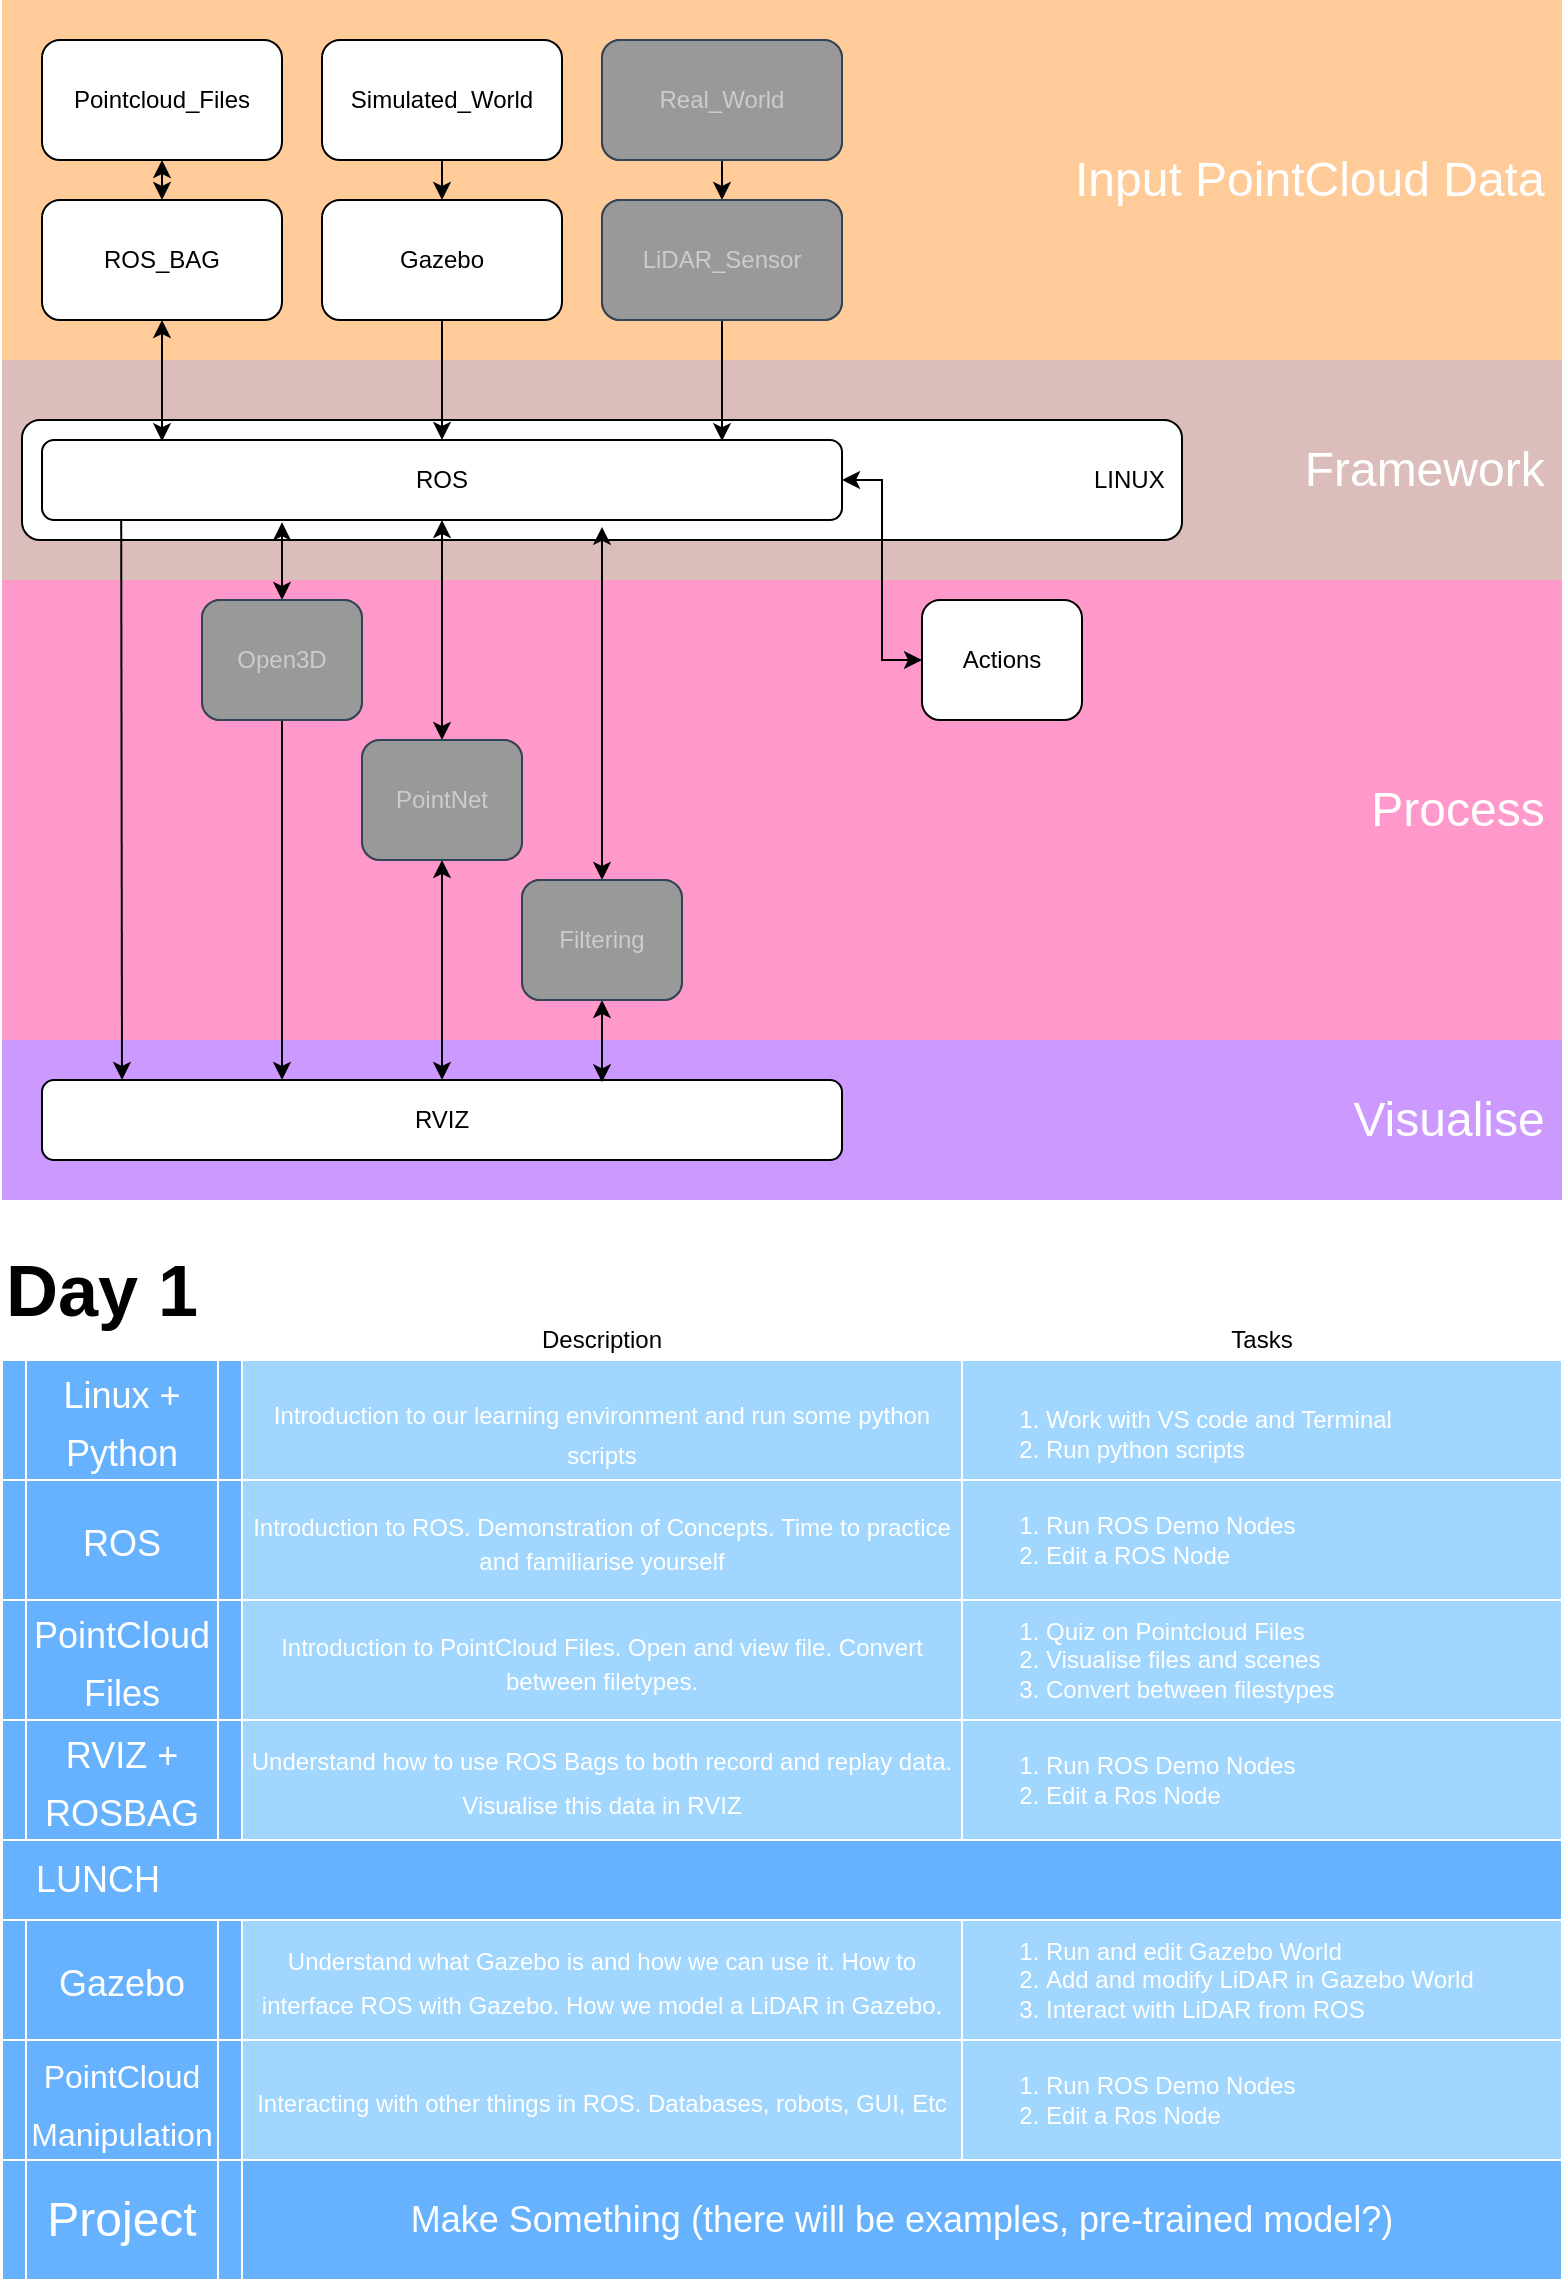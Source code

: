 <mxfile version="16.6.4" type="github" pages="8">
  <diagram id="i4b2GIvNFPZ8uAqkHKhB" name="Day_1">
    <mxGraphModel dx="1360" dy="834" grid="1" gridSize="10" guides="1" tooltips="1" connect="1" arrows="1" fold="1" page="1" pageScale="1" pageWidth="827" pageHeight="1169" math="0" shadow="0">
      <root>
        <mxCell id="0" />
        <mxCell id="1" parent="0" />
        <mxCell id="8uf51YdMV8shFqCPs5ik-41" value="&lt;div style=&quot;font-size: 24px&quot; align=&quot;right&quot;&gt;&lt;font style=&quot;font-size: 24px&quot; color=&quot;#FFFFFF&quot;&gt;Framework&amp;nbsp; &lt;br&gt;&lt;/font&gt;&lt;/div&gt;" style="rounded=1;whiteSpace=wrap;html=1;fillColor=#DBBEBB;strokeColor=none;arcSize=0;align=right;" parent="1" vertex="1">
          <mxGeometry x="20" y="200" width="780" height="110" as="geometry" />
        </mxCell>
        <mxCell id="jeZHhzfTOr5woBPDqDls-1" value="LINUX&amp;nbsp;&amp;nbsp;" style="rounded=1;whiteSpace=wrap;html=1;align=right;" vertex="1" parent="1">
          <mxGeometry x="30" y="230" width="580" height="60" as="geometry" />
        </mxCell>
        <mxCell id="8uf51YdMV8shFqCPs5ik-42" value="&lt;div style=&quot;font-size: 24px&quot; align=&quot;right&quot;&gt;&lt;font style=&quot;font-size: 24px&quot; color=&quot;#FFFFFF&quot;&gt;Process&amp;nbsp; &lt;br&gt;&lt;/font&gt;&lt;/div&gt;" style="rounded=1;whiteSpace=wrap;html=1;fillColor=#FF99CC;strokeColor=none;arcSize=0;align=right;gradientColor=none;" parent="1" vertex="1">
          <mxGeometry x="20" y="310" width="780" height="230" as="geometry" />
        </mxCell>
        <mxCell id="8uf51YdMV8shFqCPs5ik-40" value="&lt;div style=&quot;font-size: 24px&quot; align=&quot;right&quot;&gt;&lt;font style=&quot;font-size: 24px&quot;&gt;Visualise&amp;nbsp; &lt;br&gt;&lt;/font&gt;&lt;/div&gt;" style="rounded=1;whiteSpace=wrap;html=1;fillColor=#CC99FF;strokeColor=none;arcSize=0;align=right;fontColor=#ffffff;" parent="1" vertex="1">
          <mxGeometry x="20" y="540" width="780" height="80" as="geometry" />
        </mxCell>
        <mxCell id="8uf51YdMV8shFqCPs5ik-39" value="&lt;div style=&quot;font-size: 24px&quot; align=&quot;right&quot;&gt;&lt;font style=&quot;font-size: 24px&quot; color=&quot;#FFFFFF&quot;&gt;Input PointCloud Data&amp;nbsp; &lt;br&gt;&lt;/font&gt;&lt;/div&gt;" style="rounded=1;whiteSpace=wrap;html=1;fillColor=#FFCC99;strokeColor=none;arcSize=0;align=right;" parent="1" vertex="1">
          <mxGeometry x="20" y="20" width="780" height="180" as="geometry" />
        </mxCell>
        <mxCell id="8uf51YdMV8shFqCPs5ik-1" value="Gazebo" style="rounded=1;whiteSpace=wrap;html=1;" parent="1" vertex="1">
          <mxGeometry x="180" y="120" width="120" height="60" as="geometry" />
        </mxCell>
        <mxCell id="8uf51YdMV8shFqCPs5ik-2" value="LiDAR_Sensor" style="rounded=1;whiteSpace=wrap;html=1;fillColor=#f5f5f5;fontColor=#333333;strokeColor=#666666;" parent="1" vertex="1">
          <mxGeometry x="320" y="120" width="120" height="60" as="geometry" />
        </mxCell>
        <mxCell id="8uf51YdMV8shFqCPs5ik-3" value="ROS" style="rounded=1;whiteSpace=wrap;html=1;" parent="1" vertex="1">
          <mxGeometry x="40" y="240" width="400" height="40" as="geometry" />
        </mxCell>
        <mxCell id="8uf51YdMV8shFqCPs5ik-4" value="RVIZ" style="rounded=1;whiteSpace=wrap;html=1;" parent="1" vertex="1">
          <mxGeometry x="40" y="560" width="400" height="40" as="geometry" />
        </mxCell>
        <mxCell id="8uf51YdMV8shFqCPs5ik-5" value="ROS_BAG" style="rounded=1;whiteSpace=wrap;html=1;" parent="1" vertex="1">
          <mxGeometry x="40" y="120" width="120" height="60" as="geometry" />
        </mxCell>
        <mxCell id="8uf51YdMV8shFqCPs5ik-8" value="" style="edgeStyle=segmentEdgeStyle;endArrow=classic;html=1;rounded=0;exitX=0.5;exitY=1;exitDx=0;exitDy=0;entryX=0.151;entryY=0.015;entryDx=0;entryDy=0;startArrow=classic;startFill=1;entryPerimeter=0;" parent="1" source="8uf51YdMV8shFqCPs5ik-5" target="8uf51YdMV8shFqCPs5ik-3" edge="1">
          <mxGeometry width="50" height="50" relative="1" as="geometry">
            <mxPoint x="410" y="260" as="sourcePoint" />
            <mxPoint x="460" y="210" as="targetPoint" />
            <Array as="points">
              <mxPoint x="100" y="241" />
            </Array>
          </mxGeometry>
        </mxCell>
        <mxCell id="8uf51YdMV8shFqCPs5ik-9" value="" style="edgeStyle=segmentEdgeStyle;endArrow=classic;html=1;rounded=0;exitX=0.5;exitY=1;exitDx=0;exitDy=0;entryX=0.85;entryY=0.014;entryDx=0;entryDy=0;entryPerimeter=0;" parent="1" source="8uf51YdMV8shFqCPs5ik-2" target="8uf51YdMV8shFqCPs5ik-3" edge="1">
          <mxGeometry width="50" height="50" relative="1" as="geometry">
            <mxPoint x="310" y="160" as="sourcePoint" />
            <mxPoint x="330" y="250" as="targetPoint" />
            <Array as="points">
              <mxPoint x="380" y="200" />
              <mxPoint x="380" y="200" />
            </Array>
          </mxGeometry>
        </mxCell>
        <mxCell id="8uf51YdMV8shFqCPs5ik-11" value="Real_World" style="rounded=1;whiteSpace=wrap;html=1;fillColor=#f5f5f5;fontColor=#333333;strokeColor=#666666;" parent="1" vertex="1">
          <mxGeometry x="320" y="40" width="120" height="60" as="geometry" />
        </mxCell>
        <mxCell id="8uf51YdMV8shFqCPs5ik-12" value="" style="endArrow=classic;html=1;rounded=0;exitX=0.5;exitY=1;exitDx=0;exitDy=0;entryX=0.5;entryY=0;entryDx=0;entryDy=0;" parent="1" source="8uf51YdMV8shFqCPs5ik-11" target="8uf51YdMV8shFqCPs5ik-2" edge="1">
          <mxGeometry width="50" height="50" relative="1" as="geometry">
            <mxPoint x="390" y="260" as="sourcePoint" />
            <mxPoint x="440" y="210" as="targetPoint" />
          </mxGeometry>
        </mxCell>
        <mxCell id="8uf51YdMV8shFqCPs5ik-13" value="Simulated_World" style="rounded=1;whiteSpace=wrap;html=1;" parent="1" vertex="1">
          <mxGeometry x="180" y="40" width="120" height="60" as="geometry" />
        </mxCell>
        <mxCell id="8uf51YdMV8shFqCPs5ik-14" value="" style="endArrow=classic;html=1;rounded=0;exitX=0.5;exitY=1;exitDx=0;exitDy=0;entryX=0.5;entryY=0;entryDx=0;entryDy=0;" parent="1" source="8uf51YdMV8shFqCPs5ik-13" target="8uf51YdMV8shFqCPs5ik-1" edge="1">
          <mxGeometry width="50" height="50" relative="1" as="geometry">
            <mxPoint x="410" y="110" as="sourcePoint" />
            <mxPoint x="410" y="130" as="targetPoint" />
          </mxGeometry>
        </mxCell>
        <mxCell id="8uf51YdMV8shFqCPs5ik-16" value="Pointcloud_Files" style="rounded=1;whiteSpace=wrap;html=1;" parent="1" vertex="1">
          <mxGeometry x="40" y="40" width="120" height="60" as="geometry" />
        </mxCell>
        <mxCell id="8uf51YdMV8shFqCPs5ik-17" value="" style="endArrow=classic;html=1;rounded=0;startArrow=classic;startFill=1;entryX=0.5;entryY=1;entryDx=0;entryDy=0;" parent="1" target="8uf51YdMV8shFqCPs5ik-16" edge="1">
          <mxGeometry width="50" height="50" relative="1" as="geometry">
            <mxPoint x="100" y="120" as="sourcePoint" />
            <mxPoint x="40" y="260" as="targetPoint" />
          </mxGeometry>
        </mxCell>
        <mxCell id="8uf51YdMV8shFqCPs5ik-18" value="" style="edgeStyle=segmentEdgeStyle;endArrow=classic;html=1;rounded=0;entryX=0.1;entryY=0;entryDx=0;entryDy=0;entryPerimeter=0;exitX=0.099;exitY=0.989;exitDx=0;exitDy=0;exitPerimeter=0;" parent="1" source="8uf51YdMV8shFqCPs5ik-3" target="8uf51YdMV8shFqCPs5ik-4" edge="1">
          <mxGeometry width="50" height="50" relative="1" as="geometry">
            <mxPoint x="90" y="281" as="sourcePoint" />
            <mxPoint x="330" y="250" as="targetPoint" />
            <Array as="points" />
          </mxGeometry>
        </mxCell>
        <mxCell id="8uf51YdMV8shFqCPs5ik-19" value="Open3D" style="rounded=1;whiteSpace=wrap;html=1;fillColor=#f5f5f5;fontColor=#333333;strokeColor=#666666;" parent="1" vertex="1">
          <mxGeometry x="120" y="320" width="80" height="60" as="geometry" />
        </mxCell>
        <mxCell id="8uf51YdMV8shFqCPs5ik-30" value="" style="edgeStyle=orthogonalEdgeStyle;rounded=0;orthogonalLoop=1;jettySize=auto;html=1;startArrow=classic;startFill=1;entryX=0.5;entryY=1;entryDx=0;entryDy=0;" parent="1" source="8uf51YdMV8shFqCPs5ik-20" target="8uf51YdMV8shFqCPs5ik-3" edge="1">
          <mxGeometry relative="1" as="geometry">
            <mxPoint x="240" y="300" as="targetPoint" />
          </mxGeometry>
        </mxCell>
        <mxCell id="8uf51YdMV8shFqCPs5ik-32" style="edgeStyle=orthogonalEdgeStyle;rounded=0;orthogonalLoop=1;jettySize=auto;html=1;entryX=0.5;entryY=0;entryDx=0;entryDy=0;startArrow=classic;startFill=1;" parent="1" source="8uf51YdMV8shFqCPs5ik-20" target="8uf51YdMV8shFqCPs5ik-4" edge="1">
          <mxGeometry relative="1" as="geometry" />
        </mxCell>
        <mxCell id="8uf51YdMV8shFqCPs5ik-20" value="PointNet" style="rounded=1;whiteSpace=wrap;html=1;fillColor=#f5f5f5;fontColor=#333333;strokeColor=#666666;" parent="1" vertex="1">
          <mxGeometry x="200" y="390" width="80" height="60" as="geometry" />
        </mxCell>
        <mxCell id="8uf51YdMV8shFqCPs5ik-31" style="edgeStyle=orthogonalEdgeStyle;rounded=0;orthogonalLoop=1;jettySize=auto;html=1;entryX=0.7;entryY=1.086;entryDx=0;entryDy=0;entryPerimeter=0;startArrow=classic;startFill=1;" parent="1" source="8uf51YdMV8shFqCPs5ik-21" target="8uf51YdMV8shFqCPs5ik-3" edge="1">
          <mxGeometry relative="1" as="geometry" />
        </mxCell>
        <mxCell id="8uf51YdMV8shFqCPs5ik-34" style="edgeStyle=orthogonalEdgeStyle;rounded=0;orthogonalLoop=1;jettySize=auto;html=1;entryX=0.7;entryY=0.029;entryDx=0;entryDy=0;entryPerimeter=0;startArrow=classic;startFill=1;" parent="1" source="8uf51YdMV8shFqCPs5ik-21" target="8uf51YdMV8shFqCPs5ik-4" edge="1">
          <mxGeometry relative="1" as="geometry" />
        </mxCell>
        <mxCell id="8uf51YdMV8shFqCPs5ik-21" value="Filtering" style="rounded=1;whiteSpace=wrap;html=1;fillColor=#f5f5f5;fontColor=#333333;strokeColor=#666666;" parent="1" vertex="1">
          <mxGeometry x="280" y="460" width="80" height="60" as="geometry" />
        </mxCell>
        <mxCell id="8uf51YdMV8shFqCPs5ik-22" value="" style="endArrow=classic;html=1;rounded=0;entryX=0.5;entryY=0;entryDx=0;entryDy=0;" parent="1" source="8uf51YdMV8shFqCPs5ik-1" target="8uf51YdMV8shFqCPs5ik-3" edge="1">
          <mxGeometry width="50" height="50" relative="1" as="geometry">
            <mxPoint x="239.76" y="180" as="sourcePoint" />
            <mxPoint x="239.76" y="200" as="targetPoint" />
          </mxGeometry>
        </mxCell>
        <mxCell id="8uf51YdMV8shFqCPs5ik-43" style="edgeStyle=orthogonalEdgeStyle;rounded=0;orthogonalLoop=1;jettySize=auto;html=1;entryX=1;entryY=0.5;entryDx=0;entryDy=0;fontSize=24;fontColor=#FFFFFF;startArrow=classic;startFill=1;" parent="1" source="8uf51YdMV8shFqCPs5ik-23" target="8uf51YdMV8shFqCPs5ik-3" edge="1">
          <mxGeometry relative="1" as="geometry" />
        </mxCell>
        <mxCell id="8uf51YdMV8shFqCPs5ik-23" value="Actions" style="rounded=1;whiteSpace=wrap;html=1;" parent="1" vertex="1">
          <mxGeometry x="480" y="320" width="80" height="60" as="geometry" />
        </mxCell>
        <mxCell id="8uf51YdMV8shFqCPs5ik-25" value="" style="endArrow=classic;startArrow=classic;html=1;rounded=0;exitX=0.5;exitY=0;exitDx=0;exitDy=0;entryX=0.3;entryY=1.029;entryDx=0;entryDy=0;entryPerimeter=0;" parent="1" source="8uf51YdMV8shFqCPs5ik-19" target="8uf51YdMV8shFqCPs5ik-3" edge="1">
          <mxGeometry width="50" height="50" relative="1" as="geometry">
            <mxPoint x="310" y="420" as="sourcePoint" />
            <mxPoint x="360" y="370" as="targetPoint" />
          </mxGeometry>
        </mxCell>
        <mxCell id="8uf51YdMV8shFqCPs5ik-26" value="" style="endArrow=classic;html=1;rounded=0;exitX=0.5;exitY=1;exitDx=0;exitDy=0;entryX=0.3;entryY=0;entryDx=0;entryDy=0;entryPerimeter=0;" parent="1" source="8uf51YdMV8shFqCPs5ik-19" target="8uf51YdMV8shFqCPs5ik-4" edge="1">
          <mxGeometry width="50" height="50" relative="1" as="geometry">
            <mxPoint x="310" y="420" as="sourcePoint" />
            <mxPoint x="360" y="370" as="targetPoint" />
          </mxGeometry>
        </mxCell>
        <mxCell id="8uf51YdMV8shFqCPs5ik-46" value="&lt;font style=&quot;font-size: 18px&quot;&gt;ROS&lt;/font&gt;" style="shape=process;whiteSpace=wrap;html=1;backgroundOutline=1;fontSize=24;fontColor=#FFFFFF;fillColor=#66B2FF;gradientColor=none;strokeColor=#FFFFFF;" parent="1" vertex="1">
          <mxGeometry x="20" y="760" width="120" height="60" as="geometry" />
        </mxCell>
        <mxCell id="8uf51YdMV8shFqCPs5ik-47" value="&lt;font style=&quot;font-size: 18px&quot;&gt;PointCloud Files&lt;/font&gt;" style="shape=process;whiteSpace=wrap;html=1;backgroundOutline=1;fontSize=24;fontColor=#FFFFFF;fillColor=#66B2FF;gradientColor=none;strokeColor=#FFFFFF;" parent="1" vertex="1">
          <mxGeometry x="20" y="820" width="120" height="60" as="geometry" />
        </mxCell>
        <mxCell id="8uf51YdMV8shFqCPs5ik-49" value="&lt;font style=&quot;font-size: 18px&quot;&gt;RVIZ + ROSBAG&lt;br&gt;&lt;/font&gt;" style="shape=process;whiteSpace=wrap;html=1;backgroundOutline=1;fontSize=24;fontColor=#FFFFFF;fillColor=#66B2FF;gradientColor=none;strokeColor=#FFFFFF;" parent="1" vertex="1">
          <mxGeometry x="20" y="880" width="120" height="60" as="geometry" />
        </mxCell>
        <mxCell id="8uf51YdMV8shFqCPs5ik-51" value="&lt;font style=&quot;font-size: 18px&quot;&gt;Gazebo&lt;/font&gt;" style="shape=process;whiteSpace=wrap;html=1;backgroundOutline=1;fontSize=24;fontColor=#FFFFFF;fillColor=#66B2FF;gradientColor=none;strokeColor=#FFFFFF;" parent="1" vertex="1">
          <mxGeometry x="20" y="980" width="120" height="60" as="geometry" />
        </mxCell>
        <mxCell id="8uf51YdMV8shFqCPs5ik-55" value="&lt;font style=&quot;font-size: 18px&quot;&gt;Linux + Python&lt;br&gt;&lt;/font&gt;" style="shape=process;whiteSpace=wrap;html=1;backgroundOutline=1;fontSize=24;fontColor=#FFFFFF;fillColor=#66B2FF;gradientColor=none;strokeColor=#FFFFFF;" parent="1" vertex="1">
          <mxGeometry x="20" y="700" width="120" height="60" as="geometry" />
        </mxCell>
        <mxCell id="8uf51YdMV8shFqCPs5ik-56" value="" style="rounded=0;whiteSpace=wrap;html=1;fontSize=18;fontColor=#FFFFFF;fillColor=#A1D6FF;gradientColor=none;strokeColor=#FFFFFF;" parent="1" vertex="1">
          <mxGeometry x="140" y="700" width="360" height="60" as="geometry" />
        </mxCell>
        <mxCell id="8uf51YdMV8shFqCPs5ik-57" value="Project" style="shape=process;whiteSpace=wrap;html=1;backgroundOutline=1;fontSize=24;fontColor=#FFFFFF;fillColor=#66B2FF;gradientColor=none;strokeColor=#FFFFFF;" parent="1" vertex="1">
          <mxGeometry x="20" y="1100" width="120" height="60" as="geometry" />
        </mxCell>
        <mxCell id="8uf51YdMV8shFqCPs5ik-58" value="Make Something (there will be examples, pre-trained model?)" style="rounded=0;whiteSpace=wrap;html=1;fontSize=18;fontColor=#FFFFFF;fillColor=#66B2FF;gradientColor=none;strokeColor=#FFFFFF;" parent="1" vertex="1">
          <mxGeometry x="140" y="1100" width="660" height="60" as="geometry" />
        </mxCell>
        <mxCell id="8uf51YdMV8shFqCPs5ik-61" value="&lt;div style=&quot;font-size: 12px&quot; align=&quot;left&quot;&gt;&lt;br&gt;&lt;ol&gt;&lt;li&gt;&lt;font style=&quot;font-size: 12px&quot;&gt;Work with VS code and Terminal&lt;br&gt;&lt;/font&gt;&lt;/li&gt;&lt;li&gt;&lt;div&gt;&lt;font style=&quot;font-size: 12px&quot;&gt;Run python scripts&lt;/font&gt;&lt;/div&gt;&lt;/li&gt;&lt;/ol&gt;&lt;/div&gt;" style="rounded=0;whiteSpace=wrap;html=1;fontSize=18;fontColor=#FFFFFF;fillColor=#A1D6FF;gradientColor=none;strokeColor=#FFFFFF;align=left;" parent="1" vertex="1">
          <mxGeometry x="500" y="700" width="300" height="60" as="geometry" />
        </mxCell>
        <mxCell id="8uf51YdMV8shFqCPs5ik-63" value="&lt;p style=&quot;line-height: 0.9&quot;&gt;&lt;font style=&quot;font-size: 12px&quot;&gt;Introduction to ROS. Demonstration of Concepts. Time to practice and familiarise yourself &lt;br&gt;&lt;/font&gt;&lt;/p&gt;" style="rounded=0;whiteSpace=wrap;html=1;fontSize=18;fontColor=#FFFFFF;fillColor=#A1D6FF;gradientColor=none;strokeColor=#FFFFFF;" parent="1" vertex="1">
          <mxGeometry x="140" y="760" width="360" height="60" as="geometry" />
        </mxCell>
        <mxCell id="8uf51YdMV8shFqCPs5ik-64" value="&lt;div style=&quot;font-size: 12px&quot; align=&quot;left&quot;&gt;&lt;ol&gt;&lt;li&gt;&lt;font style=&quot;font-size: 12px&quot;&gt;Run ROS Demo Nodes&lt;/font&gt;&lt;/li&gt;&lt;li&gt;&lt;font style=&quot;font-size: 12px&quot;&gt;Edit a ROS Node&lt;br&gt;&lt;/font&gt;&lt;/li&gt;&lt;/ol&gt;&lt;/div&gt;" style="rounded=0;whiteSpace=wrap;html=1;fontSize=18;fontColor=#FFFFFF;fillColor=#A1D6FF;gradientColor=none;strokeColor=#FFFFFF;align=left;" parent="1" vertex="1">
          <mxGeometry x="500" y="760" width="300" height="60" as="geometry" />
        </mxCell>
        <mxCell id="8uf51YdMV8shFqCPs5ik-66" value="&lt;div style=&quot;font-size: 36px&quot; align=&quot;left&quot;&gt;&lt;b&gt;&lt;font style=&quot;font-size: 36px&quot;&gt;Day 1&lt;br&gt;&lt;/font&gt;&lt;/b&gt;&lt;/div&gt;" style="rounded=1;whiteSpace=wrap;html=1;strokeColor=none;align=left;" parent="1" vertex="1">
          <mxGeometry x="20" y="640" width="780" height="50" as="geometry" />
        </mxCell>
        <mxCell id="8uf51YdMV8shFqCPs5ik-67" value="&lt;p style=&quot;line-height: 0.5&quot;&gt;&lt;font style=&quot;font-size: 12px&quot; color=&quot;#FFFFFF&quot;&gt;Introduction to our learning environment and run some python scripts&lt;/font&gt;&lt;/p&gt;" style="text;html=1;strokeColor=none;fillColor=none;align=center;verticalAlign=middle;whiteSpace=wrap;rounded=0;fontSize=36;fontColor=#000000;" parent="1" vertex="1">
          <mxGeometry x="140" y="700" width="360" height="60" as="geometry" />
        </mxCell>
        <mxCell id="8uf51YdMV8shFqCPs5ik-68" value="&lt;div align=&quot;center&quot;&gt;Description&lt;/div&gt;" style="rounded=1;whiteSpace=wrap;html=1;strokeColor=none;align=center;" parent="1" vertex="1">
          <mxGeometry x="140" y="680" width="360" height="20" as="geometry" />
        </mxCell>
        <mxCell id="8uf51YdMV8shFqCPs5ik-69" value="Tasks" style="rounded=1;whiteSpace=wrap;html=1;strokeColor=none;align=center;" parent="1" vertex="1">
          <mxGeometry x="500" y="680" width="300" height="20" as="geometry" />
        </mxCell>
        <mxCell id="8uf51YdMV8shFqCPs5ik-70" value="&lt;p style=&quot;line-height: 0.9&quot;&gt;&lt;font style=&quot;font-size: 12px&quot;&gt;Introduction to PointCloud Files. Open and view file. Convert between filetypes.&lt;br&gt;&lt;/font&gt;&lt;/p&gt;" style="rounded=0;whiteSpace=wrap;html=1;fontSize=18;fontColor=#FFFFFF;fillColor=#A1D6FF;gradientColor=none;strokeColor=#FFFFFF;" parent="1" vertex="1">
          <mxGeometry x="140" y="820" width="360" height="60" as="geometry" />
        </mxCell>
        <mxCell id="8uf51YdMV8shFqCPs5ik-71" value="&lt;ol style=&quot;font-size: 12px&quot;&gt;&lt;li&gt;Quiz on Pointcloud Files&lt;font style=&quot;font-size: 12px&quot;&gt;&lt;br&gt;&lt;/font&gt;&lt;/li&gt;&lt;li&gt;&lt;font style=&quot;font-size: 12px&quot;&gt;Visualise files and scenes&lt;/font&gt;&lt;/li&gt;&lt;li&gt;Convert between filestypes&lt;/li&gt;&lt;/ol&gt;" style="rounded=0;whiteSpace=wrap;html=1;fontSize=18;fontColor=#FFFFFF;fillColor=#A1D6FF;gradientColor=none;strokeColor=#FFFFFF;align=left;" parent="1" vertex="1">
          <mxGeometry x="500" y="820" width="300" height="60" as="geometry" />
        </mxCell>
        <mxCell id="8uf51YdMV8shFqCPs5ik-72" value="&lt;font style=&quot;font-size: 12px&quot;&gt;Understand how to use ROS Bags to both record and replay data. Visualise this data in RVIZ&lt;br&gt;&lt;/font&gt;" style="rounded=0;whiteSpace=wrap;html=1;fontSize=18;fontColor=#FFFFFF;fillColor=#A1D6FF;gradientColor=none;strokeColor=#FFFFFF;" parent="1" vertex="1">
          <mxGeometry x="140" y="880" width="360" height="60" as="geometry" />
        </mxCell>
        <mxCell id="8uf51YdMV8shFqCPs5ik-73" value="&lt;div style=&quot;font-size: 12px&quot; align=&quot;left&quot;&gt;&lt;ol&gt;&lt;li&gt;&lt;font style=&quot;font-size: 12px&quot;&gt;Run ROS Demo Nodes&lt;/font&gt;&lt;/li&gt;&lt;li&gt;&lt;font style=&quot;font-size: 12px&quot;&gt;Edit a Ros Node&lt;br&gt;&lt;/font&gt;&lt;/li&gt;&lt;/ol&gt;&lt;/div&gt;" style="rounded=0;whiteSpace=wrap;html=1;fontSize=18;fontColor=#FFFFFF;fillColor=#A1D6FF;gradientColor=none;strokeColor=#FFFFFF;align=left;" parent="1" vertex="1">
          <mxGeometry x="500" y="880" width="300" height="60" as="geometry" />
        </mxCell>
        <mxCell id="8uf51YdMV8shFqCPs5ik-74" value="&lt;font style=&quot;font-size: 12px&quot;&gt;Understand what Gazebo is and how we can use it. How to interface ROS with Gazebo. How we model a LiDAR in Gazebo.&lt;/font&gt;" style="rounded=0;whiteSpace=wrap;html=1;fontSize=18;fontColor=#FFFFFF;fillColor=#A1D6FF;gradientColor=none;strokeColor=#FFFFFF;" parent="1" vertex="1">
          <mxGeometry x="140" y="980" width="360" height="60" as="geometry" />
        </mxCell>
        <mxCell id="8uf51YdMV8shFqCPs5ik-75" value="&lt;div style=&quot;font-size: 12px&quot; align=&quot;left&quot;&gt;&lt;ol&gt;&lt;li&gt;&lt;font style=&quot;font-size: 12px&quot;&gt;Run and edit Gazebo World&lt;br&gt;&lt;/font&gt;&lt;/li&gt;&lt;li&gt;&lt;font style=&quot;font-size: 12px&quot;&gt;Add and modify LiDAR in Gazebo World&lt;/font&gt;&lt;/li&gt;&lt;li&gt;&lt;font style=&quot;font-size: 12px&quot;&gt;Interact with LiDAR from ROS&lt;br&gt;&lt;/font&gt;&lt;/li&gt;&lt;/ol&gt;&lt;/div&gt;" style="rounded=0;whiteSpace=wrap;html=1;fontSize=18;fontColor=#FFFFFF;fillColor=#A1D6FF;gradientColor=none;strokeColor=#FFFFFF;align=left;" parent="1" vertex="1">
          <mxGeometry x="500" y="980" width="300" height="60" as="geometry" />
        </mxCell>
        <mxCell id="8uf51YdMV8shFqCPs5ik-76" value="&lt;font style=&quot;font-size: 16px&quot;&gt;PointCloud Manipulation&lt;br&gt;&lt;/font&gt;" style="shape=process;whiteSpace=wrap;html=1;backgroundOutline=1;fontSize=24;fontColor=#FFFFFF;fillColor=#66B2FF;gradientColor=none;strokeColor=#FFFFFF;" parent="1" vertex="1">
          <mxGeometry x="20" y="1040" width="120" height="60" as="geometry" />
        </mxCell>
        <mxCell id="8uf51YdMV8shFqCPs5ik-77" value="&lt;font style=&quot;font-size: 12px&quot;&gt;Interacting with other things in ROS. Databases, robots, GUI, Etc&lt;/font&gt;" style="rounded=0;whiteSpace=wrap;html=1;fontSize=18;fontColor=#FFFFFF;fillColor=#A1D6FF;gradientColor=none;strokeColor=#FFFFFF;" parent="1" vertex="1">
          <mxGeometry x="140" y="1040" width="360" height="60" as="geometry" />
        </mxCell>
        <mxCell id="8uf51YdMV8shFqCPs5ik-78" value="&lt;div style=&quot;font-size: 12px&quot; align=&quot;left&quot;&gt;&lt;ol&gt;&lt;li&gt;&lt;font style=&quot;font-size: 12px&quot;&gt;Run ROS Demo Nodes&lt;/font&gt;&lt;/li&gt;&lt;li&gt;&lt;font style=&quot;font-size: 12px&quot;&gt;Edit a Ros Node&lt;br&gt;&lt;/font&gt;&lt;/li&gt;&lt;/ol&gt;&lt;/div&gt;" style="rounded=0;whiteSpace=wrap;html=1;fontSize=18;fontColor=#FFFFFF;fillColor=#A1D6FF;gradientColor=none;strokeColor=#FFFFFF;align=left;" parent="1" vertex="1">
          <mxGeometry x="500" y="1040" width="300" height="60" as="geometry" />
        </mxCell>
        <mxCell id="8uf51YdMV8shFqCPs5ik-80" value="&amp;nbsp;&amp;nbsp; LUNCH" style="rounded=0;whiteSpace=wrap;html=1;fontSize=18;fontColor=#FFFFFF;fillColor=#66B2FF;gradientColor=none;strokeColor=#FFFFFF;align=left;" parent="1" vertex="1">
          <mxGeometry x="20" y="940" width="780" height="40" as="geometry" />
        </mxCell>
        <mxCell id="HBmHtBkL_J9Jyxp98ZF8-1" value="LiDAR_Sensor" style="rounded=1;whiteSpace=wrap;html=1;fillColor=#999999;strokeColor=#314354;fontColor=#CCCCCC;" vertex="1" parent="1">
          <mxGeometry x="320" y="120" width="120" height="60" as="geometry" />
        </mxCell>
        <mxCell id="HBmHtBkL_J9Jyxp98ZF8-2" value="Real_World" style="rounded=1;whiteSpace=wrap;html=1;fillColor=#999999;strokeColor=#314354;fontColor=#CCCCCC;" vertex="1" parent="1">
          <mxGeometry x="320" y="40" width="120" height="60" as="geometry" />
        </mxCell>
        <mxCell id="HBmHtBkL_J9Jyxp98ZF8-3" value="Open3D" style="rounded=1;whiteSpace=wrap;html=1;fillColor=#999999;strokeColor=#314354;fontColor=#CCCCCC;" vertex="1" parent="1">
          <mxGeometry x="120" y="320" width="80" height="60" as="geometry" />
        </mxCell>
        <mxCell id="HBmHtBkL_J9Jyxp98ZF8-4" value="PointNet" style="rounded=1;whiteSpace=wrap;html=1;fillColor=#999999;strokeColor=#314354;fontColor=#CCCCCC;" vertex="1" parent="1">
          <mxGeometry x="200" y="390" width="80" height="60" as="geometry" />
        </mxCell>
        <mxCell id="HBmHtBkL_J9Jyxp98ZF8-5" value="Filtering" style="rounded=1;whiteSpace=wrap;html=1;fillColor=#999999;strokeColor=#314354;fontColor=#CCCCCC;" vertex="1" parent="1">
          <mxGeometry x="280" y="460" width="80" height="60" as="geometry" />
        </mxCell>
      </root>
    </mxGraphModel>
  </diagram>
  <diagram id="ZahPZL3ch7Fa3S_3fA_Q" name="Day_2">
    <mxGraphModel dx="1360" dy="834" grid="1" gridSize="10" guides="1" tooltips="1" connect="1" arrows="1" fold="1" page="1" pageScale="1" pageWidth="827" pageHeight="1169" math="0" shadow="0">
      <root>
        <mxCell id="noMDyQk_eTensu_5yYvp-0" />
        <mxCell id="noMDyQk_eTensu_5yYvp-1" parent="noMDyQk_eTensu_5yYvp-0" />
        <mxCell id="liaxdnHP4bsJDzJQAd7m-1" value="&lt;div style=&quot;font-size: 24px&quot; align=&quot;right&quot;&gt;&lt;font style=&quot;font-size: 24px&quot; color=&quot;#FFFFFF&quot;&gt;Framework&amp;nbsp; &lt;br&gt;&lt;/font&gt;&lt;/div&gt;" style="rounded=1;whiteSpace=wrap;html=1;fillColor=#DBBEBB;strokeColor=none;arcSize=0;align=right;" parent="noMDyQk_eTensu_5yYvp-1" vertex="1">
          <mxGeometry x="20" y="200" width="780" height="110" as="geometry" />
        </mxCell>
        <mxCell id="e1idq5NepFMMjDnsuPwV-0" value="LINUX&amp;nbsp;&amp;nbsp;" style="rounded=1;whiteSpace=wrap;html=1;align=right;" vertex="1" parent="noMDyQk_eTensu_5yYvp-1">
          <mxGeometry x="30" y="230" width="580" height="60" as="geometry" />
        </mxCell>
        <mxCell id="liaxdnHP4bsJDzJQAd7m-0" value="&lt;div style=&quot;font-size: 24px&quot; align=&quot;right&quot;&gt;&lt;font style=&quot;font-size: 24px&quot; color=&quot;#FFFFFF&quot;&gt;Process&amp;nbsp; &lt;br&gt;&lt;/font&gt;&lt;/div&gt;" style="rounded=1;whiteSpace=wrap;html=1;fillColor=#FF99CC;strokeColor=none;arcSize=0;align=right;gradientColor=none;" parent="noMDyQk_eTensu_5yYvp-1" vertex="1">
          <mxGeometry x="20" y="310" width="780" height="230" as="geometry" />
        </mxCell>
        <mxCell id="liaxdnHP4bsJDzJQAd7m-2" value="&lt;div style=&quot;font-size: 24px&quot; align=&quot;right&quot;&gt;&lt;font style=&quot;font-size: 24px&quot;&gt;Visualise&amp;nbsp; &lt;br&gt;&lt;/font&gt;&lt;/div&gt;" style="rounded=1;whiteSpace=wrap;html=1;fillColor=#CC99FF;strokeColor=none;arcSize=0;align=right;fontColor=#ffffff;" parent="noMDyQk_eTensu_5yYvp-1" vertex="1">
          <mxGeometry x="20" y="540" width="780" height="80" as="geometry" />
        </mxCell>
        <mxCell id="liaxdnHP4bsJDzJQAd7m-3" value="&lt;div style=&quot;font-size: 24px&quot; align=&quot;right&quot;&gt;&lt;font style=&quot;font-size: 24px&quot; color=&quot;#FFFFFF&quot;&gt;Input PointCloud Data&amp;nbsp; &lt;br&gt;&lt;/font&gt;&lt;/div&gt;" style="rounded=1;whiteSpace=wrap;html=1;fillColor=#FFCC99;strokeColor=none;arcSize=0;align=right;" parent="noMDyQk_eTensu_5yYvp-1" vertex="1">
          <mxGeometry x="20" y="20" width="780" height="180" as="geometry" />
        </mxCell>
        <mxCell id="liaxdnHP4bsJDzJQAd7m-4" value="Gazebo" style="rounded=1;whiteSpace=wrap;html=1;" parent="noMDyQk_eTensu_5yYvp-1" vertex="1">
          <mxGeometry x="180" y="120" width="120" height="60" as="geometry" />
        </mxCell>
        <mxCell id="liaxdnHP4bsJDzJQAd7m-5" value="LiDAR_Sensor" style="rounded=1;whiteSpace=wrap;html=1;" parent="noMDyQk_eTensu_5yYvp-1" vertex="1">
          <mxGeometry x="320" y="120" width="120" height="60" as="geometry" />
        </mxCell>
        <mxCell id="liaxdnHP4bsJDzJQAd7m-6" value="ROS" style="rounded=1;whiteSpace=wrap;html=1;" parent="noMDyQk_eTensu_5yYvp-1" vertex="1">
          <mxGeometry x="40" y="240" width="400" height="40" as="geometry" />
        </mxCell>
        <mxCell id="liaxdnHP4bsJDzJQAd7m-7" value="RVIZ" style="rounded=1;whiteSpace=wrap;html=1;" parent="noMDyQk_eTensu_5yYvp-1" vertex="1">
          <mxGeometry x="40" y="560" width="400" height="40" as="geometry" />
        </mxCell>
        <mxCell id="liaxdnHP4bsJDzJQAd7m-8" value="ROS_BAG" style="rounded=1;whiteSpace=wrap;html=1;" parent="noMDyQk_eTensu_5yYvp-1" vertex="1">
          <mxGeometry x="40" y="120" width="120" height="60" as="geometry" />
        </mxCell>
        <mxCell id="liaxdnHP4bsJDzJQAd7m-9" value="" style="edgeStyle=segmentEdgeStyle;endArrow=classic;html=1;rounded=0;exitX=0.5;exitY=1;exitDx=0;exitDy=0;entryX=0.151;entryY=0.015;entryDx=0;entryDy=0;startArrow=classic;startFill=1;entryPerimeter=0;" parent="noMDyQk_eTensu_5yYvp-1" source="liaxdnHP4bsJDzJQAd7m-8" target="liaxdnHP4bsJDzJQAd7m-6" edge="1">
          <mxGeometry width="50" height="50" relative="1" as="geometry">
            <mxPoint x="410" y="260" as="sourcePoint" />
            <mxPoint x="460" y="210" as="targetPoint" />
            <Array as="points">
              <mxPoint x="100" y="241" />
            </Array>
          </mxGeometry>
        </mxCell>
        <mxCell id="liaxdnHP4bsJDzJQAd7m-10" value="" style="edgeStyle=segmentEdgeStyle;endArrow=classic;html=1;rounded=0;exitX=0.5;exitY=1;exitDx=0;exitDy=0;entryX=0.85;entryY=0.014;entryDx=0;entryDy=0;entryPerimeter=0;" parent="noMDyQk_eTensu_5yYvp-1" source="liaxdnHP4bsJDzJQAd7m-5" target="liaxdnHP4bsJDzJQAd7m-6" edge="1">
          <mxGeometry width="50" height="50" relative="1" as="geometry">
            <mxPoint x="310" y="160" as="sourcePoint" />
            <mxPoint x="330" y="250" as="targetPoint" />
            <Array as="points">
              <mxPoint x="380" y="200" />
              <mxPoint x="380" y="200" />
            </Array>
          </mxGeometry>
        </mxCell>
        <mxCell id="liaxdnHP4bsJDzJQAd7m-11" value="Real_World" style="rounded=1;whiteSpace=wrap;html=1;" parent="noMDyQk_eTensu_5yYvp-1" vertex="1">
          <mxGeometry x="320" y="40" width="120" height="60" as="geometry" />
        </mxCell>
        <mxCell id="liaxdnHP4bsJDzJQAd7m-12" value="" style="endArrow=classic;html=1;rounded=0;exitX=0.5;exitY=1;exitDx=0;exitDy=0;entryX=0.5;entryY=0;entryDx=0;entryDy=0;" parent="noMDyQk_eTensu_5yYvp-1" source="liaxdnHP4bsJDzJQAd7m-11" target="liaxdnHP4bsJDzJQAd7m-5" edge="1">
          <mxGeometry width="50" height="50" relative="1" as="geometry">
            <mxPoint x="390" y="260" as="sourcePoint" />
            <mxPoint x="440" y="210" as="targetPoint" />
          </mxGeometry>
        </mxCell>
        <mxCell id="liaxdnHP4bsJDzJQAd7m-13" value="Simulated_World" style="rounded=1;whiteSpace=wrap;html=1;" parent="noMDyQk_eTensu_5yYvp-1" vertex="1">
          <mxGeometry x="180" y="40" width="120" height="60" as="geometry" />
        </mxCell>
        <mxCell id="liaxdnHP4bsJDzJQAd7m-14" value="" style="endArrow=classic;html=1;rounded=0;exitX=0.5;exitY=1;exitDx=0;exitDy=0;entryX=0.5;entryY=0;entryDx=0;entryDy=0;" parent="noMDyQk_eTensu_5yYvp-1" source="liaxdnHP4bsJDzJQAd7m-13" target="liaxdnHP4bsJDzJQAd7m-4" edge="1">
          <mxGeometry width="50" height="50" relative="1" as="geometry">
            <mxPoint x="410" y="110" as="sourcePoint" />
            <mxPoint x="410" y="130" as="targetPoint" />
          </mxGeometry>
        </mxCell>
        <mxCell id="liaxdnHP4bsJDzJQAd7m-15" value="Pointcloud_Files" style="rounded=1;whiteSpace=wrap;html=1;" parent="noMDyQk_eTensu_5yYvp-1" vertex="1">
          <mxGeometry x="40" y="40" width="120" height="60" as="geometry" />
        </mxCell>
        <mxCell id="liaxdnHP4bsJDzJQAd7m-16" value="" style="endArrow=classic;html=1;rounded=0;startArrow=classic;startFill=1;entryX=0.5;entryY=1;entryDx=0;entryDy=0;" parent="noMDyQk_eTensu_5yYvp-1" target="liaxdnHP4bsJDzJQAd7m-15" edge="1">
          <mxGeometry width="50" height="50" relative="1" as="geometry">
            <mxPoint x="100" y="120" as="sourcePoint" />
            <mxPoint x="40" y="260" as="targetPoint" />
          </mxGeometry>
        </mxCell>
        <mxCell id="liaxdnHP4bsJDzJQAd7m-17" value="" style="edgeStyle=segmentEdgeStyle;endArrow=classic;html=1;rounded=0;entryX=0.1;entryY=0;entryDx=0;entryDy=0;entryPerimeter=0;exitX=0.099;exitY=0.989;exitDx=0;exitDy=0;exitPerimeter=0;" parent="noMDyQk_eTensu_5yYvp-1" source="liaxdnHP4bsJDzJQAd7m-6" target="liaxdnHP4bsJDzJQAd7m-7" edge="1">
          <mxGeometry width="50" height="50" relative="1" as="geometry">
            <mxPoint x="90" y="281" as="sourcePoint" />
            <mxPoint x="330" y="250" as="targetPoint" />
            <Array as="points" />
          </mxGeometry>
        </mxCell>
        <mxCell id="liaxdnHP4bsJDzJQAd7m-18" value="Open3D" style="rounded=1;whiteSpace=wrap;html=1;" parent="noMDyQk_eTensu_5yYvp-1" vertex="1">
          <mxGeometry x="120" y="320" width="80" height="60" as="geometry" />
        </mxCell>
        <mxCell id="liaxdnHP4bsJDzJQAd7m-19" value="" style="edgeStyle=orthogonalEdgeStyle;rounded=0;orthogonalLoop=1;jettySize=auto;html=1;startArrow=classic;startFill=1;entryX=0.5;entryY=1;entryDx=0;entryDy=0;" parent="noMDyQk_eTensu_5yYvp-1" source="liaxdnHP4bsJDzJQAd7m-21" target="liaxdnHP4bsJDzJQAd7m-6" edge="1">
          <mxGeometry relative="1" as="geometry">
            <mxPoint x="240" y="300" as="targetPoint" />
          </mxGeometry>
        </mxCell>
        <mxCell id="liaxdnHP4bsJDzJQAd7m-20" style="edgeStyle=orthogonalEdgeStyle;rounded=0;orthogonalLoop=1;jettySize=auto;html=1;entryX=0.5;entryY=0;entryDx=0;entryDy=0;startArrow=none;startFill=0;" parent="noMDyQk_eTensu_5yYvp-1" source="liaxdnHP4bsJDzJQAd7m-21" target="liaxdnHP4bsJDzJQAd7m-7" edge="1">
          <mxGeometry relative="1" as="geometry" />
        </mxCell>
        <mxCell id="liaxdnHP4bsJDzJQAd7m-21" value="PointNet" style="rounded=1;whiteSpace=wrap;html=1;" parent="noMDyQk_eTensu_5yYvp-1" vertex="1">
          <mxGeometry x="200" y="390" width="80" height="60" as="geometry" />
        </mxCell>
        <mxCell id="liaxdnHP4bsJDzJQAd7m-22" style="edgeStyle=orthogonalEdgeStyle;rounded=0;orthogonalLoop=1;jettySize=auto;html=1;entryX=0.7;entryY=1.086;entryDx=0;entryDy=0;entryPerimeter=0;startArrow=classic;startFill=1;" parent="noMDyQk_eTensu_5yYvp-1" source="liaxdnHP4bsJDzJQAd7m-24" target="liaxdnHP4bsJDzJQAd7m-6" edge="1">
          <mxGeometry relative="1" as="geometry" />
        </mxCell>
        <mxCell id="liaxdnHP4bsJDzJQAd7m-23" style="edgeStyle=orthogonalEdgeStyle;rounded=0;orthogonalLoop=1;jettySize=auto;html=1;entryX=0.7;entryY=0.029;entryDx=0;entryDy=0;entryPerimeter=0;startArrow=none;startFill=0;" parent="noMDyQk_eTensu_5yYvp-1" source="liaxdnHP4bsJDzJQAd7m-24" target="liaxdnHP4bsJDzJQAd7m-7" edge="1">
          <mxGeometry relative="1" as="geometry" />
        </mxCell>
        <mxCell id="liaxdnHP4bsJDzJQAd7m-24" value="Filtering" style="rounded=1;whiteSpace=wrap;html=1;" parent="noMDyQk_eTensu_5yYvp-1" vertex="1">
          <mxGeometry x="280" y="460" width="80" height="60" as="geometry" />
        </mxCell>
        <mxCell id="liaxdnHP4bsJDzJQAd7m-25" value="" style="endArrow=classic;html=1;rounded=0;entryX=0.5;entryY=0;entryDx=0;entryDy=0;" parent="noMDyQk_eTensu_5yYvp-1" source="liaxdnHP4bsJDzJQAd7m-4" target="liaxdnHP4bsJDzJQAd7m-6" edge="1">
          <mxGeometry width="50" height="50" relative="1" as="geometry">
            <mxPoint x="239.76" y="180" as="sourcePoint" />
            <mxPoint x="239.76" y="200" as="targetPoint" />
          </mxGeometry>
        </mxCell>
        <mxCell id="liaxdnHP4bsJDzJQAd7m-26" style="edgeStyle=orthogonalEdgeStyle;rounded=0;orthogonalLoop=1;jettySize=auto;html=1;entryX=1;entryY=0.5;entryDx=0;entryDy=0;fontSize=24;fontColor=#FFFFFF;startArrow=classic;startFill=1;" parent="noMDyQk_eTensu_5yYvp-1" source="liaxdnHP4bsJDzJQAd7m-27" target="liaxdnHP4bsJDzJQAd7m-6" edge="1">
          <mxGeometry relative="1" as="geometry" />
        </mxCell>
        <mxCell id="liaxdnHP4bsJDzJQAd7m-27" value="Actions" style="rounded=1;whiteSpace=wrap;html=1;" parent="noMDyQk_eTensu_5yYvp-1" vertex="1">
          <mxGeometry x="480" y="320" width="80" height="60" as="geometry" />
        </mxCell>
        <mxCell id="liaxdnHP4bsJDzJQAd7m-28" value="" style="endArrow=classic;startArrow=classic;html=1;rounded=0;exitX=0.5;exitY=0;exitDx=0;exitDy=0;entryX=0.3;entryY=1.029;entryDx=0;entryDy=0;entryPerimeter=0;" parent="noMDyQk_eTensu_5yYvp-1" source="liaxdnHP4bsJDzJQAd7m-18" target="liaxdnHP4bsJDzJQAd7m-6" edge="1">
          <mxGeometry width="50" height="50" relative="1" as="geometry">
            <mxPoint x="310" y="420" as="sourcePoint" />
            <mxPoint x="360" y="370" as="targetPoint" />
          </mxGeometry>
        </mxCell>
        <mxCell id="liaxdnHP4bsJDzJQAd7m-29" value="" style="endArrow=classic;html=1;rounded=0;exitX=0.5;exitY=1;exitDx=0;exitDy=0;entryX=0.3;entryY=0;entryDx=0;entryDy=0;entryPerimeter=0;" parent="noMDyQk_eTensu_5yYvp-1" source="liaxdnHP4bsJDzJQAd7m-18" target="liaxdnHP4bsJDzJQAd7m-7" edge="1">
          <mxGeometry width="50" height="50" relative="1" as="geometry">
            <mxPoint x="310" y="420" as="sourcePoint" />
            <mxPoint x="360" y="370" as="targetPoint" />
          </mxGeometry>
        </mxCell>
        <mxCell id="liaxdnHP4bsJDzJQAd7m-30" value="&lt;font style=&quot;font-size: 18px&quot;&gt;Filtering&lt;/font&gt;" style="shape=process;whiteSpace=wrap;html=1;backgroundOutline=1;fontSize=24;fontColor=#FFFFFF;fillColor=#66B2FF;gradientColor=none;strokeColor=#FFFFFF;" parent="noMDyQk_eTensu_5yYvp-1" vertex="1">
          <mxGeometry x="20" y="760" width="120" height="60" as="geometry" />
        </mxCell>
        <mxCell id="liaxdnHP4bsJDzJQAd7m-31" value="&lt;font style=&quot;font-size: 18px&quot;&gt;Segment-ation&lt;/font&gt;" style="shape=process;whiteSpace=wrap;html=1;backgroundOutline=1;fontSize=24;fontColor=#FFFFFF;fillColor=#66B2FF;gradientColor=none;strokeColor=#FFFFFF;" parent="noMDyQk_eTensu_5yYvp-1" vertex="1">
          <mxGeometry x="20" y="820" width="120" height="60" as="geometry" />
        </mxCell>
        <mxCell id="liaxdnHP4bsJDzJQAd7m-32" value="&lt;font style=&quot;font-size: 16px&quot;&gt;Object Recognition&lt;font style=&quot;font-size: 16px&quot;&gt;&lt;br&gt;&lt;/font&gt;&lt;/font&gt;" style="shape=process;whiteSpace=wrap;html=1;backgroundOutline=1;fontSize=24;fontColor=#FFFFFF;fillColor=#66B2FF;gradientColor=none;strokeColor=#FFFFFF;" parent="noMDyQk_eTensu_5yYvp-1" vertex="1">
          <mxGeometry x="20" y="880" width="120" height="60" as="geometry" />
        </mxCell>
        <mxCell id="liaxdnHP4bsJDzJQAd7m-34" value="&lt;font style=&quot;font-size: 18px&quot;&gt;Open3d&lt;/font&gt;" style="shape=process;whiteSpace=wrap;html=1;backgroundOutline=1;fontSize=24;fontColor=#FFFFFF;fillColor=#66B2FF;gradientColor=none;strokeColor=#FFFFFF;" parent="noMDyQk_eTensu_5yYvp-1" vertex="1">
          <mxGeometry x="20" y="700" width="120" height="60" as="geometry" />
        </mxCell>
        <mxCell id="liaxdnHP4bsJDzJQAd7m-35" value="" style="rounded=0;whiteSpace=wrap;html=1;fontSize=18;fontColor=#FFFFFF;fillColor=#A1D6FF;gradientColor=none;strokeColor=#FFFFFF;" parent="noMDyQk_eTensu_5yYvp-1" vertex="1">
          <mxGeometry x="140" y="700" width="360" height="60" as="geometry" />
        </mxCell>
        <mxCell id="liaxdnHP4bsJDzJQAd7m-36" value="Project" style="shape=process;whiteSpace=wrap;html=1;backgroundOutline=1;fontSize=24;fontColor=#FFFFFF;fillColor=#66B2FF;gradientColor=none;strokeColor=#FFFFFF;" parent="noMDyQk_eTensu_5yYvp-1" vertex="1">
          <mxGeometry x="20" y="980" width="120" height="60" as="geometry" />
        </mxCell>
        <mxCell id="liaxdnHP4bsJDzJQAd7m-37" value="Make Something (Smart City) " style="rounded=0;whiteSpace=wrap;html=1;fontSize=18;fontColor=#FFFFFF;fillColor=#A1D6FF;gradientColor=none;strokeColor=#FFFFFF;" parent="noMDyQk_eTensu_5yYvp-1" vertex="1">
          <mxGeometry x="140" y="980" width="660" height="60" as="geometry" />
        </mxCell>
        <mxCell id="liaxdnHP4bsJDzJQAd7m-38" value="&lt;div style=&quot;font-size: 12px&quot; align=&quot;left&quot;&gt;&lt;br&gt;&lt;ol&gt;&lt;li&gt;&lt;font style=&quot;font-size: 12px&quot;&gt;Work with VS code and Terminal&lt;br&gt;&lt;/font&gt;&lt;/li&gt;&lt;li&gt;&lt;div&gt;&lt;font style=&quot;font-size: 12px&quot;&gt;Run python scripts&lt;/font&gt;&lt;/div&gt;&lt;/li&gt;&lt;/ol&gt;&lt;/div&gt;" style="rounded=0;whiteSpace=wrap;html=1;fontSize=18;fontColor=#FFFFFF;fillColor=#A1D6FF;gradientColor=none;strokeColor=#FFFFFF;align=left;" parent="noMDyQk_eTensu_5yYvp-1" vertex="1">
          <mxGeometry x="500" y="700" width="300" height="60" as="geometry" />
        </mxCell>
        <mxCell id="liaxdnHP4bsJDzJQAd7m-39" value="&lt;p style=&quot;line-height: 0.9&quot;&gt;&lt;font style=&quot;font-size: 12px&quot;&gt;Introduction to ROS. Demonstration of Concepts. Time to practice and familiarise yourself &lt;br&gt;&lt;/font&gt;&lt;/p&gt;" style="rounded=0;whiteSpace=wrap;html=1;fontSize=18;fontColor=#FFFFFF;fillColor=#A1D6FF;gradientColor=none;strokeColor=#FFFFFF;" parent="noMDyQk_eTensu_5yYvp-1" vertex="1">
          <mxGeometry x="140" y="760" width="360" height="60" as="geometry" />
        </mxCell>
        <mxCell id="liaxdnHP4bsJDzJQAd7m-40" value="&lt;div style=&quot;font-size: 12px&quot; align=&quot;left&quot;&gt;&lt;ol&gt;&lt;li&gt;&lt;font style=&quot;font-size: 12px&quot;&gt;Run ROS Demo Nodes&lt;/font&gt;&lt;/li&gt;&lt;li&gt;&lt;font style=&quot;font-size: 12px&quot;&gt;Edit a ROS Node&lt;br&gt;&lt;/font&gt;&lt;/li&gt;&lt;/ol&gt;&lt;/div&gt;" style="rounded=0;whiteSpace=wrap;html=1;fontSize=18;fontColor=#FFFFFF;fillColor=#A1D6FF;gradientColor=none;strokeColor=#FFFFFF;align=left;" parent="noMDyQk_eTensu_5yYvp-1" vertex="1">
          <mxGeometry x="500" y="760" width="300" height="60" as="geometry" />
        </mxCell>
        <mxCell id="liaxdnHP4bsJDzJQAd7m-41" value="&lt;div style=&quot;font-size: 36px&quot; align=&quot;left&quot;&gt;&lt;b&gt;&lt;font style=&quot;font-size: 36px&quot;&gt;Day 2&lt;/font&gt;&lt;/b&gt;&lt;/div&gt;" style="rounded=1;whiteSpace=wrap;html=1;strokeColor=none;align=left;" parent="noMDyQk_eTensu_5yYvp-1" vertex="1">
          <mxGeometry x="20" y="640" width="780" height="50" as="geometry" />
        </mxCell>
        <mxCell id="liaxdnHP4bsJDzJQAd7m-42" value="&lt;p style=&quot;line-height: 0.5&quot;&gt;&lt;font style=&quot;font-size: 12px&quot; color=&quot;#FFFFFF&quot;&gt;Introduction to our learning environment and run some python scripts&lt;/font&gt;&lt;/p&gt;" style="text;html=1;strokeColor=none;fillColor=none;align=center;verticalAlign=middle;whiteSpace=wrap;rounded=0;fontSize=36;fontColor=#000000;" parent="noMDyQk_eTensu_5yYvp-1" vertex="1">
          <mxGeometry x="140" y="700" width="360" height="60" as="geometry" />
        </mxCell>
        <mxCell id="liaxdnHP4bsJDzJQAd7m-43" value="&lt;div align=&quot;center&quot;&gt;Description&lt;/div&gt;" style="rounded=1;whiteSpace=wrap;html=1;strokeColor=none;align=center;" parent="noMDyQk_eTensu_5yYvp-1" vertex="1">
          <mxGeometry x="140" y="680" width="360" height="20" as="geometry" />
        </mxCell>
        <mxCell id="liaxdnHP4bsJDzJQAd7m-44" value="Tasks" style="rounded=1;whiteSpace=wrap;html=1;strokeColor=none;align=center;" parent="noMDyQk_eTensu_5yYvp-1" vertex="1">
          <mxGeometry x="500" y="680" width="300" height="20" as="geometry" />
        </mxCell>
        <mxCell id="liaxdnHP4bsJDzJQAd7m-45" value="&lt;p style=&quot;line-height: 0.9&quot;&gt;&lt;font style=&quot;font-size: 12px&quot;&gt;Introduction to PointCloud Files. Open and view file. Convert between filetypes.&lt;br&gt;&lt;/font&gt;&lt;/p&gt;" style="rounded=0;whiteSpace=wrap;html=1;fontSize=18;fontColor=#FFFFFF;fillColor=#A1D6FF;gradientColor=none;strokeColor=#FFFFFF;" parent="noMDyQk_eTensu_5yYvp-1" vertex="1">
          <mxGeometry x="140" y="820" width="360" height="60" as="geometry" />
        </mxCell>
        <mxCell id="liaxdnHP4bsJDzJQAd7m-46" value="&lt;ol style=&quot;font-size: 12px&quot;&gt;&lt;li&gt;Quiz on Pointcloud Files&lt;font style=&quot;font-size: 12px&quot;&gt;&lt;br&gt;&lt;/font&gt;&lt;/li&gt;&lt;li&gt;&lt;font style=&quot;font-size: 12px&quot;&gt;Visualise files and scenes&lt;/font&gt;&lt;/li&gt;&lt;li&gt;Convert between filestypes&lt;/li&gt;&lt;/ol&gt;" style="rounded=0;whiteSpace=wrap;html=1;fontSize=18;fontColor=#FFFFFF;fillColor=#A1D6FF;gradientColor=none;strokeColor=#FFFFFF;align=left;" parent="noMDyQk_eTensu_5yYvp-1" vertex="1">
          <mxGeometry x="500" y="820" width="300" height="60" as="geometry" />
        </mxCell>
        <mxCell id="liaxdnHP4bsJDzJQAd7m-47" value="&lt;font style=&quot;font-size: 12px&quot;&gt;Understand how to use ROS Bags to both record and replay data. Visualise this data in RVIZ&lt;br&gt;&lt;/font&gt;" style="rounded=0;whiteSpace=wrap;html=1;fontSize=18;fontColor=#FFFFFF;fillColor=#A1D6FF;gradientColor=none;strokeColor=#FFFFFF;" parent="noMDyQk_eTensu_5yYvp-1" vertex="1">
          <mxGeometry x="140" y="880" width="360" height="60" as="geometry" />
        </mxCell>
        <mxCell id="liaxdnHP4bsJDzJQAd7m-48" value="&lt;div style=&quot;font-size: 12px&quot; align=&quot;left&quot;&gt;&lt;ol&gt;&lt;li&gt;&lt;font style=&quot;font-size: 12px&quot;&gt;Run ROS Demo Nodes&lt;/font&gt;&lt;/li&gt;&lt;li&gt;&lt;font style=&quot;font-size: 12px&quot;&gt;Edit a Ros Node&lt;br&gt;&lt;/font&gt;&lt;/li&gt;&lt;/ol&gt;&lt;/div&gt;" style="rounded=0;whiteSpace=wrap;html=1;fontSize=18;fontColor=#FFFFFF;fillColor=#A1D6FF;gradientColor=none;strokeColor=#FFFFFF;align=left;" parent="noMDyQk_eTensu_5yYvp-1" vertex="1">
          <mxGeometry x="500" y="880" width="300" height="60" as="geometry" />
        </mxCell>
        <mxCell id="liaxdnHP4bsJDzJQAd7m-54" value="&amp;nbsp; LUNCH" style="rounded=0;whiteSpace=wrap;html=1;fontSize=18;fontColor=#FFFFFF;fillColor=#66B2FF;gradientColor=none;strokeColor=#FFFFFF;align=left;" parent="noMDyQk_eTensu_5yYvp-1" vertex="1">
          <mxGeometry x="20" y="940" width="780" height="40" as="geometry" />
        </mxCell>
        <mxCell id="liaxdnHP4bsJDzJQAd7m-55" value="&lt;font style=&quot;font-size: 16px&quot;&gt;Presentation&lt;/font&gt;" style="shape=process;whiteSpace=wrap;html=1;backgroundOutline=1;fontSize=24;fontColor=#FFFFFF;fillColor=#66B2FF;gradientColor=none;strokeColor=#FFFFFF;" parent="noMDyQk_eTensu_5yYvp-1" vertex="1">
          <mxGeometry x="20" y="1040" width="120" height="60" as="geometry" />
        </mxCell>
        <mxCell id="liaxdnHP4bsJDzJQAd7m-56" value="Show us what you made" style="rounded=0;whiteSpace=wrap;html=1;fontSize=18;fontColor=#FFFFFF;fillColor=#A1D6FF;gradientColor=none;strokeColor=#FFFFFF;" parent="noMDyQk_eTensu_5yYvp-1" vertex="1">
          <mxGeometry x="140" y="1040" width="660" height="60" as="geometry" />
        </mxCell>
      </root>
    </mxGraphModel>
  </diagram>
  <diagram id="7iKuwGhI_XB_ejaw6C9u" name="1.1_Linux_Python">
    <mxGraphModel dx="1360" dy="834" grid="1" gridSize="10" guides="1" tooltips="1" connect="1" arrows="1" fold="1" page="1" pageScale="1" pageWidth="827" pageHeight="1169" math="0" shadow="0">
      <root>
        <mxCell id="7kSWusJikNgaYiSeJsim-0" />
        <mxCell id="7kSWusJikNgaYiSeJsim-1" parent="7kSWusJikNgaYiSeJsim-0" />
        <mxCell id="UeSPv5KlDwazfsDjhE0S-1" value="&lt;div style=&quot;font-size: 24px&quot; align=&quot;right&quot;&gt;&lt;font style=&quot;font-size: 24px&quot; color=&quot;#FFFFFF&quot;&gt;Framework&amp;nbsp; &lt;br&gt;&lt;/font&gt;&lt;/div&gt;" style="rounded=1;whiteSpace=wrap;html=1;fillColor=#DBBEBB;strokeColor=none;arcSize=0;align=right;" parent="7kSWusJikNgaYiSeJsim-1" vertex="1">
          <mxGeometry x="20" y="200" width="780" height="110" as="geometry" />
        </mxCell>
        <mxCell id="FfSrSPqguQU5fDHG0_-i-0" value="LINUX&amp;nbsp;&amp;nbsp;" style="rounded=1;whiteSpace=wrap;html=1;align=right;" vertex="1" parent="7kSWusJikNgaYiSeJsim-1">
          <mxGeometry x="30" y="230" width="580" height="60" as="geometry" />
        </mxCell>
        <mxCell id="UeSPv5KlDwazfsDjhE0S-0" value="&lt;div style=&quot;font-size: 24px&quot; align=&quot;right&quot;&gt;&lt;font style=&quot;font-size: 24px&quot; color=&quot;#FFFFFF&quot;&gt;Process&amp;nbsp; &lt;br&gt;&lt;/font&gt;&lt;/div&gt;" style="rounded=1;whiteSpace=wrap;html=1;fillColor=#FF99CC;strokeColor=none;arcSize=0;align=right;gradientColor=none;" parent="7kSWusJikNgaYiSeJsim-1" vertex="1">
          <mxGeometry x="20" y="310" width="780" height="230" as="geometry" />
        </mxCell>
        <mxCell id="UeSPv5KlDwazfsDjhE0S-2" value="&lt;div style=&quot;font-size: 24px&quot; align=&quot;right&quot;&gt;&lt;font style=&quot;font-size: 24px&quot;&gt;Visualise&amp;nbsp; &lt;br&gt;&lt;/font&gt;&lt;/div&gt;" style="rounded=1;whiteSpace=wrap;html=1;fillColor=#CC99FF;strokeColor=none;arcSize=0;align=right;fontColor=#ffffff;" parent="7kSWusJikNgaYiSeJsim-1" vertex="1">
          <mxGeometry x="20" y="540" width="780" height="80" as="geometry" />
        </mxCell>
        <mxCell id="UeSPv5KlDwazfsDjhE0S-3" value="&lt;div style=&quot;font-size: 24px&quot; align=&quot;right&quot;&gt;&lt;font style=&quot;font-size: 24px&quot; color=&quot;#FFFFFF&quot;&gt;Input PointCloud Data&amp;nbsp; &lt;br&gt;&lt;/font&gt;&lt;/div&gt;" style="rounded=1;whiteSpace=wrap;html=1;fillColor=#FFCC99;strokeColor=none;arcSize=0;align=right;" parent="7kSWusJikNgaYiSeJsim-1" vertex="1">
          <mxGeometry x="20" y="20" width="780" height="180" as="geometry" />
        </mxCell>
        <mxCell id="UeSPv5KlDwazfsDjhE0S-4" value="Gazebo" style="rounded=1;whiteSpace=wrap;html=1;fillColor=#999999;strokeColor=#314354;fontColor=#CCCCCC;" parent="7kSWusJikNgaYiSeJsim-1" vertex="1">
          <mxGeometry x="180" y="120" width="120" height="60" as="geometry" />
        </mxCell>
        <mxCell id="UeSPv5KlDwazfsDjhE0S-5" value="LiDAR_Sensor" style="rounded=1;whiteSpace=wrap;html=1;fillColor=#999999;strokeColor=#314354;fontColor=#CCCCCC;" parent="7kSWusJikNgaYiSeJsim-1" vertex="1">
          <mxGeometry x="320" y="120" width="120" height="60" as="geometry" />
        </mxCell>
        <mxCell id="UeSPv5KlDwazfsDjhE0S-6" value="ROS" style="rounded=1;whiteSpace=wrap;html=1;fillColor=#999999;strokeColor=#314354;fontColor=#CCCCCC;" parent="7kSWusJikNgaYiSeJsim-1" vertex="1">
          <mxGeometry x="40" y="240" width="400" height="40" as="geometry" />
        </mxCell>
        <mxCell id="UeSPv5KlDwazfsDjhE0S-7" value="RVIZ" style="rounded=1;whiteSpace=wrap;html=1;fillColor=#999999;strokeColor=#314354;fontColor=#CCCCCC;" parent="7kSWusJikNgaYiSeJsim-1" vertex="1">
          <mxGeometry x="40" y="560" width="400" height="40" as="geometry" />
        </mxCell>
        <mxCell id="UeSPv5KlDwazfsDjhE0S-8" value="ROS_BAG" style="rounded=1;whiteSpace=wrap;html=1;fillColor=#999999;strokeColor=#314354;fontColor=#CCCCCC;" parent="7kSWusJikNgaYiSeJsim-1" vertex="1">
          <mxGeometry x="40" y="120" width="120" height="60" as="geometry" />
        </mxCell>
        <mxCell id="UeSPv5KlDwazfsDjhE0S-9" value="" style="edgeStyle=segmentEdgeStyle;endArrow=classic;html=1;rounded=0;exitX=0.5;exitY=1;exitDx=0;exitDy=0;entryX=0.151;entryY=0.015;entryDx=0;entryDy=0;startArrow=classic;startFill=1;entryPerimeter=0;" parent="7kSWusJikNgaYiSeJsim-1" source="UeSPv5KlDwazfsDjhE0S-8" target="UeSPv5KlDwazfsDjhE0S-6" edge="1">
          <mxGeometry width="50" height="50" relative="1" as="geometry">
            <mxPoint x="410" y="260" as="sourcePoint" />
            <mxPoint x="460" y="210" as="targetPoint" />
            <Array as="points">
              <mxPoint x="100" y="241" />
            </Array>
          </mxGeometry>
        </mxCell>
        <mxCell id="UeSPv5KlDwazfsDjhE0S-10" value="" style="edgeStyle=segmentEdgeStyle;endArrow=classic;html=1;rounded=0;exitX=0.5;exitY=1;exitDx=0;exitDy=0;entryX=0.85;entryY=0.014;entryDx=0;entryDy=0;entryPerimeter=0;" parent="7kSWusJikNgaYiSeJsim-1" source="UeSPv5KlDwazfsDjhE0S-5" target="UeSPv5KlDwazfsDjhE0S-6" edge="1">
          <mxGeometry width="50" height="50" relative="1" as="geometry">
            <mxPoint x="310" y="160" as="sourcePoint" />
            <mxPoint x="330" y="250" as="targetPoint" />
            <Array as="points">
              <mxPoint x="380" y="200" />
              <mxPoint x="380" y="200" />
            </Array>
          </mxGeometry>
        </mxCell>
        <mxCell id="UeSPv5KlDwazfsDjhE0S-11" value="Real_World" style="rounded=1;whiteSpace=wrap;html=1;fillColor=#999999;strokeColor=#314354;fontColor=#CCCCCC;" parent="7kSWusJikNgaYiSeJsim-1" vertex="1">
          <mxGeometry x="320" y="40" width="120" height="60" as="geometry" />
        </mxCell>
        <mxCell id="UeSPv5KlDwazfsDjhE0S-12" value="" style="endArrow=classic;html=1;rounded=0;exitX=0.5;exitY=1;exitDx=0;exitDy=0;entryX=0.5;entryY=0;entryDx=0;entryDy=0;" parent="7kSWusJikNgaYiSeJsim-1" source="UeSPv5KlDwazfsDjhE0S-11" target="UeSPv5KlDwazfsDjhE0S-5" edge="1">
          <mxGeometry width="50" height="50" relative="1" as="geometry">
            <mxPoint x="390" y="260" as="sourcePoint" />
            <mxPoint x="440" y="210" as="targetPoint" />
          </mxGeometry>
        </mxCell>
        <mxCell id="UeSPv5KlDwazfsDjhE0S-13" value="Simulated_World" style="rounded=1;whiteSpace=wrap;html=1;fillColor=#999999;strokeColor=#314354;fontColor=#CCCCCC;" parent="7kSWusJikNgaYiSeJsim-1" vertex="1">
          <mxGeometry x="180" y="40" width="120" height="60" as="geometry" />
        </mxCell>
        <mxCell id="UeSPv5KlDwazfsDjhE0S-14" value="" style="endArrow=classic;html=1;rounded=0;exitX=0.5;exitY=1;exitDx=0;exitDy=0;entryX=0.5;entryY=0;entryDx=0;entryDy=0;" parent="7kSWusJikNgaYiSeJsim-1" source="UeSPv5KlDwazfsDjhE0S-13" target="UeSPv5KlDwazfsDjhE0S-4" edge="1">
          <mxGeometry width="50" height="50" relative="1" as="geometry">
            <mxPoint x="410" y="110" as="sourcePoint" />
            <mxPoint x="410" y="130" as="targetPoint" />
          </mxGeometry>
        </mxCell>
        <mxCell id="UeSPv5KlDwazfsDjhE0S-15" value="Pointcloud_Files" style="rounded=1;whiteSpace=wrap;html=1;fillColor=#999999;strokeColor=#314354;fontColor=#CCCCCC;" parent="7kSWusJikNgaYiSeJsim-1" vertex="1">
          <mxGeometry x="40" y="40" width="120" height="60" as="geometry" />
        </mxCell>
        <mxCell id="UeSPv5KlDwazfsDjhE0S-16" value="" style="endArrow=classic;html=1;rounded=0;startArrow=classic;startFill=1;entryX=0.5;entryY=1;entryDx=0;entryDy=0;" parent="7kSWusJikNgaYiSeJsim-1" target="UeSPv5KlDwazfsDjhE0S-15" edge="1">
          <mxGeometry width="50" height="50" relative="1" as="geometry">
            <mxPoint x="100" y="120" as="sourcePoint" />
            <mxPoint x="40" y="260" as="targetPoint" />
          </mxGeometry>
        </mxCell>
        <mxCell id="UeSPv5KlDwazfsDjhE0S-17" value="" style="edgeStyle=segmentEdgeStyle;endArrow=classic;html=1;rounded=0;entryX=0.1;entryY=0;entryDx=0;entryDy=0;entryPerimeter=0;exitX=0.099;exitY=0.989;exitDx=0;exitDy=0;exitPerimeter=0;" parent="7kSWusJikNgaYiSeJsim-1" source="UeSPv5KlDwazfsDjhE0S-6" target="UeSPv5KlDwazfsDjhE0S-7" edge="1">
          <mxGeometry width="50" height="50" relative="1" as="geometry">
            <mxPoint x="90" y="281" as="sourcePoint" />
            <mxPoint x="330" y="250" as="targetPoint" />
            <Array as="points" />
          </mxGeometry>
        </mxCell>
        <mxCell id="UeSPv5KlDwazfsDjhE0S-18" value="Open3D" style="rounded=1;whiteSpace=wrap;html=1;fillColor=#999999;strokeColor=#314354;fontColor=#CCCCCC;" parent="7kSWusJikNgaYiSeJsim-1" vertex="1">
          <mxGeometry x="120" y="320" width="80" height="60" as="geometry" />
        </mxCell>
        <mxCell id="UeSPv5KlDwazfsDjhE0S-19" value="" style="edgeStyle=orthogonalEdgeStyle;rounded=0;orthogonalLoop=1;jettySize=auto;html=1;startArrow=classic;startFill=1;entryX=0.5;entryY=1;entryDx=0;entryDy=0;" parent="7kSWusJikNgaYiSeJsim-1" source="UeSPv5KlDwazfsDjhE0S-21" target="UeSPv5KlDwazfsDjhE0S-6" edge="1">
          <mxGeometry relative="1" as="geometry">
            <mxPoint x="240" y="300" as="targetPoint" />
          </mxGeometry>
        </mxCell>
        <mxCell id="UeSPv5KlDwazfsDjhE0S-20" style="edgeStyle=orthogonalEdgeStyle;rounded=0;orthogonalLoop=1;jettySize=auto;html=1;entryX=0.5;entryY=0;entryDx=0;entryDy=0;startArrow=classic;startFill=1;" parent="7kSWusJikNgaYiSeJsim-1" source="UeSPv5KlDwazfsDjhE0S-21" target="UeSPv5KlDwazfsDjhE0S-7" edge="1">
          <mxGeometry relative="1" as="geometry" />
        </mxCell>
        <mxCell id="UeSPv5KlDwazfsDjhE0S-21" value="PointNet" style="rounded=1;whiteSpace=wrap;html=1;fillColor=#999999;strokeColor=#314354;fontColor=#CCCCCC;" parent="7kSWusJikNgaYiSeJsim-1" vertex="1">
          <mxGeometry x="200" y="390" width="80" height="60" as="geometry" />
        </mxCell>
        <mxCell id="UeSPv5KlDwazfsDjhE0S-22" style="edgeStyle=orthogonalEdgeStyle;rounded=0;orthogonalLoop=1;jettySize=auto;html=1;entryX=0.7;entryY=1.086;entryDx=0;entryDy=0;entryPerimeter=0;startArrow=classic;startFill=1;" parent="7kSWusJikNgaYiSeJsim-1" source="UeSPv5KlDwazfsDjhE0S-24" target="UeSPv5KlDwazfsDjhE0S-6" edge="1">
          <mxGeometry relative="1" as="geometry" />
        </mxCell>
        <mxCell id="UeSPv5KlDwazfsDjhE0S-23" style="edgeStyle=orthogonalEdgeStyle;rounded=0;orthogonalLoop=1;jettySize=auto;html=1;entryX=0.7;entryY=0.029;entryDx=0;entryDy=0;entryPerimeter=0;startArrow=classic;startFill=1;" parent="7kSWusJikNgaYiSeJsim-1" source="UeSPv5KlDwazfsDjhE0S-24" target="UeSPv5KlDwazfsDjhE0S-7" edge="1">
          <mxGeometry relative="1" as="geometry" />
        </mxCell>
        <mxCell id="UeSPv5KlDwazfsDjhE0S-24" value="PCL" style="rounded=1;whiteSpace=wrap;html=1;fillColor=#999999;strokeColor=#314354;fontColor=#CCCCCC;" parent="7kSWusJikNgaYiSeJsim-1" vertex="1">
          <mxGeometry x="280" y="460" width="80" height="60" as="geometry" />
        </mxCell>
        <mxCell id="UeSPv5KlDwazfsDjhE0S-25" value="" style="endArrow=classic;html=1;rounded=0;entryX=0.5;entryY=0;entryDx=0;entryDy=0;" parent="7kSWusJikNgaYiSeJsim-1" source="UeSPv5KlDwazfsDjhE0S-4" target="UeSPv5KlDwazfsDjhE0S-6" edge="1">
          <mxGeometry width="50" height="50" relative="1" as="geometry">
            <mxPoint x="239.76" y="180" as="sourcePoint" />
            <mxPoint x="239.76" y="200" as="targetPoint" />
          </mxGeometry>
        </mxCell>
        <mxCell id="UeSPv5KlDwazfsDjhE0S-26" style="edgeStyle=orthogonalEdgeStyle;rounded=0;orthogonalLoop=1;jettySize=auto;html=1;entryX=1;entryY=0.5;entryDx=0;entryDy=0;fontSize=24;fontColor=#FFFFFF;startArrow=classic;startFill=1;" parent="7kSWusJikNgaYiSeJsim-1" source="UeSPv5KlDwazfsDjhE0S-27" target="UeSPv5KlDwazfsDjhE0S-6" edge="1">
          <mxGeometry relative="1" as="geometry" />
        </mxCell>
        <mxCell id="UeSPv5KlDwazfsDjhE0S-27" value="Actions" style="rounded=1;whiteSpace=wrap;html=1;fillColor=#999999;strokeColor=#314354;fontColor=#CCCCCC;" parent="7kSWusJikNgaYiSeJsim-1" vertex="1">
          <mxGeometry x="480" y="320" width="80" height="60" as="geometry" />
        </mxCell>
        <mxCell id="UeSPv5KlDwazfsDjhE0S-28" value="" style="endArrow=classic;startArrow=classic;html=1;rounded=0;exitX=0.5;exitY=0;exitDx=0;exitDy=0;entryX=0.3;entryY=1.029;entryDx=0;entryDy=0;entryPerimeter=0;" parent="7kSWusJikNgaYiSeJsim-1" source="UeSPv5KlDwazfsDjhE0S-18" target="UeSPv5KlDwazfsDjhE0S-6" edge="1">
          <mxGeometry width="50" height="50" relative="1" as="geometry">
            <mxPoint x="310" y="420" as="sourcePoint" />
            <mxPoint x="360" y="370" as="targetPoint" />
          </mxGeometry>
        </mxCell>
        <mxCell id="UeSPv5KlDwazfsDjhE0S-29" value="" style="endArrow=classic;html=1;rounded=0;exitX=0.5;exitY=1;exitDx=0;exitDy=0;entryX=0.3;entryY=0;entryDx=0;entryDy=0;entryPerimeter=0;" parent="7kSWusJikNgaYiSeJsim-1" source="UeSPv5KlDwazfsDjhE0S-18" target="UeSPv5KlDwazfsDjhE0S-7" edge="1">
          <mxGeometry width="50" height="50" relative="1" as="geometry">
            <mxPoint x="310" y="420" as="sourcePoint" />
            <mxPoint x="360" y="370" as="targetPoint" />
          </mxGeometry>
        </mxCell>
        <mxCell id="UeSPv5KlDwazfsDjhE0S-30" value="1" style="shape=process;whiteSpace=wrap;html=1;backgroundOutline=1;fontSize=24;fontColor=#FFFFFF;fillColor=#66B2FF;gradientColor=none;strokeColor=#FFFFFF;" parent="7kSWusJikNgaYiSeJsim-1" vertex="1">
          <mxGeometry x="20" y="760" width="120" height="60" as="geometry" />
        </mxCell>
        <mxCell id="UeSPv5KlDwazfsDjhE0S-31" value="2" style="shape=process;whiteSpace=wrap;html=1;backgroundOutline=1;fontSize=24;fontColor=#FFFFFF;fillColor=#66B2FF;gradientColor=none;strokeColor=#FFFFFF;" parent="7kSWusJikNgaYiSeJsim-1" vertex="1">
          <mxGeometry x="20" y="820" width="120" height="60" as="geometry" />
        </mxCell>
        <mxCell id="UeSPv5KlDwazfsDjhE0S-32" value="3" style="shape=process;whiteSpace=wrap;html=1;backgroundOutline=1;fontSize=24;fontColor=#FFFFFF;fillColor=#66B2FF;gradientColor=none;strokeColor=#FFFFFF;" parent="7kSWusJikNgaYiSeJsim-1" vertex="1">
          <mxGeometry x="20" y="880" width="120" height="60" as="geometry" />
        </mxCell>
        <mxCell id="UeSPv5KlDwazfsDjhE0S-33" value="4" style="shape=process;whiteSpace=wrap;html=1;backgroundOutline=1;fontSize=24;fontColor=#FFFFFF;fillColor=#66B2FF;gradientColor=none;strokeColor=#FFFFFF;" parent="7kSWusJikNgaYiSeJsim-1" vertex="1">
          <mxGeometry x="20" y="940" width="120" height="60" as="geometry" />
        </mxCell>
        <mxCell id="UeSPv5KlDwazfsDjhE0S-34" value="&lt;font style=&quot;font-size: 18px&quot;&gt;Linux + Python&lt;br&gt;&lt;/font&gt;" style="shape=process;whiteSpace=wrap;html=1;backgroundOutline=1;fontSize=24;fontColor=#FFFFFF;fillColor=#66B2FF;gradientColor=none;strokeColor=#FFFFFF;" parent="7kSWusJikNgaYiSeJsim-1" vertex="1">
          <mxGeometry x="20" y="700" width="120" height="60" as="geometry" />
        </mxCell>
        <mxCell id="UeSPv5KlDwazfsDjhE0S-35" value="" style="rounded=0;whiteSpace=wrap;html=1;fontSize=18;fontColor=#FFFFFF;fillColor=#A1D6FF;gradientColor=none;strokeColor=#FFFFFF;" parent="7kSWusJikNgaYiSeJsim-1" vertex="1">
          <mxGeometry x="140" y="700" width="360" height="60" as="geometry" />
        </mxCell>
        <mxCell id="UeSPv5KlDwazfsDjhE0S-38" value="&lt;div style=&quot;font-size: 12px&quot; align=&quot;left&quot;&gt;&lt;br&gt;&lt;ol&gt;&lt;li&gt;&lt;font style=&quot;font-size: 12px&quot;&gt;Work with VS code and Terminal&lt;br&gt;&lt;/font&gt;&lt;/li&gt;&lt;li&gt;&lt;div&gt;&lt;font style=&quot;font-size: 12px&quot;&gt;Run python scripts&lt;/font&gt;&lt;/div&gt;&lt;/li&gt;&lt;/ol&gt;&lt;/div&gt;" style="rounded=0;whiteSpace=wrap;html=1;fontSize=18;fontColor=#FFFFFF;fillColor=#66B2FF;gradientColor=none;strokeColor=#FFFFFF;align=left;" parent="7kSWusJikNgaYiSeJsim-1" vertex="1">
          <mxGeometry x="500" y="700" width="300" height="60" as="geometry" />
        </mxCell>
        <mxCell id="UeSPv5KlDwazfsDjhE0S-39" value="Get signed in to your VM" style="rounded=0;whiteSpace=wrap;html=1;fontSize=18;fontColor=#FFFFFF;fillColor=#A1D6FF;gradientColor=none;strokeColor=#FFFFFF;" parent="7kSWusJikNgaYiSeJsim-1" vertex="1">
          <mxGeometry x="140" y="760" width="360" height="60" as="geometry" />
        </mxCell>
        <mxCell id="UeSPv5KlDwazfsDjhE0S-40" value="&lt;div style=&quot;font-size: 12px&quot; align=&quot;left&quot;&gt;&lt;ol&gt;&lt;li&gt;Open Google Remote Desktop in your browser&lt;br&gt;&lt;/li&gt;&lt;li&gt;&lt;font style=&quot;font-size: 12px&quot;&gt;TODO&lt;br&gt;&lt;/font&gt;&lt;/li&gt;&lt;/ol&gt;&lt;/div&gt;" style="rounded=0;whiteSpace=wrap;html=1;fontSize=18;fontColor=#FFFFFF;fillColor=#A1D6FF;gradientColor=none;strokeColor=#FFFFFF;align=left;" parent="7kSWusJikNgaYiSeJsim-1" vertex="1">
          <mxGeometry x="500" y="760" width="300" height="60" as="geometry" />
        </mxCell>
        <mxCell id="UeSPv5KlDwazfsDjhE0S-41" value="&lt;div style=&quot;font-size: 36px&quot; align=&quot;left&quot;&gt;&lt;b&gt;&lt;font style=&quot;font-size: 36px&quot;&gt;1.1&lt;br&gt;&lt;/font&gt;&lt;/b&gt;&lt;/div&gt;" style="rounded=1;whiteSpace=wrap;html=1;strokeColor=none;align=left;" parent="7kSWusJikNgaYiSeJsim-1" vertex="1">
          <mxGeometry x="20" y="640" width="780" height="50" as="geometry" />
        </mxCell>
        <mxCell id="UeSPv5KlDwazfsDjhE0S-42" value="&lt;p style=&quot;line-height: 0.5&quot;&gt;&lt;font style=&quot;font-size: 12px&quot; color=&quot;#FFFFFF&quot;&gt;Introduction to our learning environment and run some python scripts&lt;/font&gt;&lt;/p&gt;" style="text;html=1;strokeColor=#FFFFFF;fillColor=#66B2FF;align=center;verticalAlign=middle;whiteSpace=wrap;rounded=0;fontSize=36;" parent="7kSWusJikNgaYiSeJsim-1" vertex="1">
          <mxGeometry x="140" y="700" width="360" height="60" as="geometry" />
        </mxCell>
        <mxCell id="UeSPv5KlDwazfsDjhE0S-43" value="&lt;div align=&quot;center&quot;&gt;Description&lt;/div&gt;" style="rounded=1;whiteSpace=wrap;html=1;strokeColor=none;align=center;" parent="7kSWusJikNgaYiSeJsim-1" vertex="1">
          <mxGeometry x="140" y="680" width="360" height="20" as="geometry" />
        </mxCell>
        <mxCell id="UeSPv5KlDwazfsDjhE0S-44" value="Tasks" style="rounded=1;whiteSpace=wrap;html=1;strokeColor=none;align=center;" parent="7kSWusJikNgaYiSeJsim-1" vertex="1">
          <mxGeometry x="500" y="680" width="300" height="20" as="geometry" />
        </mxCell>
        <mxCell id="UeSPv5KlDwazfsDjhE0S-45" value="Check your instalations" style="rounded=0;whiteSpace=wrap;html=1;fontSize=18;fontColor=#FFFFFF;fillColor=#A1D6FF;gradientColor=none;strokeColor=#FFFFFF;" parent="7kSWusJikNgaYiSeJsim-1" vertex="1">
          <mxGeometry x="140" y="820" width="360" height="60" as="geometry" />
        </mxCell>
        <mxCell id="UeSPv5KlDwazfsDjhE0S-46" value="&lt;ol style=&quot;font-size: 12px&quot;&gt;&lt;li&gt;Run Gazebo and VSCode&lt;/li&gt;&lt;li&gt;Run test1.py and tes2.py python scripts&lt;/li&gt;&lt;li&gt;Fix errors (Ask if you need a hint)&lt;br&gt;&lt;/li&gt;&lt;/ol&gt;" style="rounded=0;whiteSpace=wrap;html=1;fontSize=18;fontColor=#FFFFFF;fillColor=#A1D6FF;gradientColor=none;strokeColor=#FFFFFF;align=left;" parent="7kSWusJikNgaYiSeJsim-1" vertex="1">
          <mxGeometry x="500" y="820" width="300" height="60" as="geometry" />
        </mxCell>
        <mxCell id="UeSPv5KlDwazfsDjhE0S-47" value="Get to know the environment" style="rounded=0;whiteSpace=wrap;html=1;fontSize=18;fontColor=#FFFFFF;fillColor=#A1D6FF;gradientColor=none;strokeColor=#FFFFFF;" parent="7kSWusJikNgaYiSeJsim-1" vertex="1">
          <mxGeometry x="140" y="880" width="360" height="60" as="geometry" />
        </mxCell>
        <mxCell id="UeSPv5KlDwazfsDjhE0S-48" value="&lt;div style=&quot;font-size: 12px&quot; align=&quot;left&quot;&gt;&lt;ol&gt;&lt;li&gt;&lt;font style=&quot;font-size: 12px&quot;&gt;Move VSCode to desktop 2&lt;br&gt;&lt;/font&gt;&lt;/li&gt;&lt;li&gt;&lt;font style=&quot;font-size: 12px&quot;&gt;Click the menu on the top left and see what programs are included in the VM&lt;br&gt;&lt;/font&gt;&lt;/li&gt;&lt;/ol&gt;&lt;/div&gt;" style="rounded=0;whiteSpace=wrap;html=1;fontSize=18;fontColor=#FFFFFF;fillColor=#A1D6FF;gradientColor=none;strokeColor=#FFFFFF;align=left;" parent="7kSWusJikNgaYiSeJsim-1" vertex="1">
          <mxGeometry x="500" y="880" width="300" height="60" as="geometry" />
        </mxCell>
        <mxCell id="UeSPv5KlDwazfsDjhE0S-49" value="Open a Pointcloud" style="rounded=0;whiteSpace=wrap;html=1;fontSize=18;fontColor=#FFFFFF;fillColor=#A1D6FF;gradientColor=none;strokeColor=#FFFFFF;" parent="7kSWusJikNgaYiSeJsim-1" vertex="1">
          <mxGeometry x="140" y="940" width="360" height="60" as="geometry" />
        </mxCell>
        <mxCell id="UeSPv5KlDwazfsDjhE0S-50" value="&lt;div style=&quot;font-size: 12px&quot; align=&quot;left&quot;&gt;&lt;ol&gt;&lt;li&gt;&lt;font style=&quot;font-size: 12px&quot;&gt;Open Cloudcompare&lt;/font&gt;&lt;/li&gt;&lt;li&gt;&lt;font style=&quot;font-size: 12px&quot;&gt;Open &quot;wellington.las&quot; pointcloud file&lt;br&gt;&lt;/font&gt;&lt;/li&gt;&lt;/ol&gt;&lt;/div&gt;" style="rounded=0;whiteSpace=wrap;html=1;fontSize=18;fontColor=#FFFFFF;fillColor=#A1D6FF;gradientColor=none;strokeColor=#FFFFFF;align=left;" parent="7kSWusJikNgaYiSeJsim-1" vertex="1">
          <mxGeometry x="500" y="940" width="300" height="60" as="geometry" />
        </mxCell>
      </root>
    </mxGraphModel>
  </diagram>
  <diagram id="L6UDC8fnb3Be1GtFYhDQ" name="1.2_ROS">
    <mxGraphModel dx="1360" dy="834" grid="1" gridSize="10" guides="1" tooltips="1" connect="1" arrows="1" fold="1" page="1" pageScale="1" pageWidth="827" pageHeight="1169" math="0" shadow="0">
      <root>
        <mxCell id="J9mkaBKEq7xT8ixeh_O_-0" />
        <mxCell id="J9mkaBKEq7xT8ixeh_O_-1" parent="J9mkaBKEq7xT8ixeh_O_-0" />
        <mxCell id="J9mkaBKEq7xT8ixeh_O_-3" value="&lt;div style=&quot;font-size: 24px&quot; align=&quot;right&quot;&gt;&lt;font style=&quot;font-size: 24px&quot; color=&quot;#FFFFFF&quot;&gt;Framework&amp;nbsp; &lt;br&gt;&lt;/font&gt;&lt;/div&gt;" style="rounded=1;whiteSpace=wrap;html=1;fillColor=#DBBEBB;strokeColor=none;arcSize=0;align=right;" parent="J9mkaBKEq7xT8ixeh_O_-1" vertex="1">
          <mxGeometry x="20" y="200" width="780" height="110" as="geometry" />
        </mxCell>
        <mxCell id="rXhMLPP_2f7hIz_t4VRn-0" value="LINUX&amp;nbsp;&amp;nbsp;" style="rounded=1;whiteSpace=wrap;html=1;align=right;" vertex="1" parent="J9mkaBKEq7xT8ixeh_O_-1">
          <mxGeometry x="30" y="230" width="580" height="60" as="geometry" />
        </mxCell>
        <mxCell id="J9mkaBKEq7xT8ixeh_O_-2" value="&lt;div style=&quot;font-size: 24px&quot; align=&quot;right&quot;&gt;&lt;font style=&quot;font-size: 24px&quot; color=&quot;#FFFFFF&quot;&gt;Process&amp;nbsp; &lt;br&gt;&lt;/font&gt;&lt;/div&gt;" style="rounded=1;whiteSpace=wrap;html=1;fillColor=#FF99CC;strokeColor=none;arcSize=0;align=right;gradientColor=none;" parent="J9mkaBKEq7xT8ixeh_O_-1" vertex="1">
          <mxGeometry x="20" y="310" width="780" height="230" as="geometry" />
        </mxCell>
        <mxCell id="J9mkaBKEq7xT8ixeh_O_-4" value="&lt;div style=&quot;font-size: 24px&quot; align=&quot;right&quot;&gt;&lt;font style=&quot;font-size: 24px&quot;&gt;Visualise&amp;nbsp; &lt;br&gt;&lt;/font&gt;&lt;/div&gt;" style="rounded=1;whiteSpace=wrap;html=1;fillColor=#CC99FF;strokeColor=none;arcSize=0;align=right;fontColor=#ffffff;" parent="J9mkaBKEq7xT8ixeh_O_-1" vertex="1">
          <mxGeometry x="20" y="540" width="780" height="80" as="geometry" />
        </mxCell>
        <mxCell id="J9mkaBKEq7xT8ixeh_O_-5" value="&lt;div style=&quot;font-size: 24px&quot; align=&quot;right&quot;&gt;&lt;font style=&quot;font-size: 24px&quot; color=&quot;#FFFFFF&quot;&gt;Input PointCloud Data&amp;nbsp; &lt;br&gt;&lt;/font&gt;&lt;/div&gt;" style="rounded=1;whiteSpace=wrap;html=1;fillColor=#FFCC99;strokeColor=none;arcSize=0;align=right;" parent="J9mkaBKEq7xT8ixeh_O_-1" vertex="1">
          <mxGeometry x="20" y="20" width="780" height="180" as="geometry" />
        </mxCell>
        <mxCell id="J9mkaBKEq7xT8ixeh_O_-6" value="Gazebo" style="rounded=1;whiteSpace=wrap;html=1;fillColor=#999999;strokeColor=#314354;fontColor=#CCCCCC;" parent="J9mkaBKEq7xT8ixeh_O_-1" vertex="1">
          <mxGeometry x="180" y="120" width="120" height="60" as="geometry" />
        </mxCell>
        <mxCell id="J9mkaBKEq7xT8ixeh_O_-7" value="LiDAR_Sensor" style="rounded=1;whiteSpace=wrap;html=1;fillColor=#999999;strokeColor=#314354;fontColor=#CCCCCC;" parent="J9mkaBKEq7xT8ixeh_O_-1" vertex="1">
          <mxGeometry x="320" y="120" width="120" height="60" as="geometry" />
        </mxCell>
        <mxCell id="J9mkaBKEq7xT8ixeh_O_-8" value="ROS" style="rounded=1;whiteSpace=wrap;html=1;fillColor=#FFFFFF;strokeColor=#314354;fontColor=#000000;" parent="J9mkaBKEq7xT8ixeh_O_-1" vertex="1">
          <mxGeometry x="40" y="240" width="400" height="40" as="geometry" />
        </mxCell>
        <mxCell id="J9mkaBKEq7xT8ixeh_O_-9" value="RVIZ" style="rounded=1;whiteSpace=wrap;html=1;fillColor=#999999;strokeColor=#314354;fontColor=#CCCCCC;" parent="J9mkaBKEq7xT8ixeh_O_-1" vertex="1">
          <mxGeometry x="40" y="560" width="400" height="40" as="geometry" />
        </mxCell>
        <mxCell id="J9mkaBKEq7xT8ixeh_O_-10" value="ROS_BAG" style="rounded=1;whiteSpace=wrap;html=1;fillColor=#999999;strokeColor=#314354;fontColor=#CCCCCC;" parent="J9mkaBKEq7xT8ixeh_O_-1" vertex="1">
          <mxGeometry x="40" y="120" width="120" height="60" as="geometry" />
        </mxCell>
        <mxCell id="J9mkaBKEq7xT8ixeh_O_-11" value="" style="edgeStyle=segmentEdgeStyle;endArrow=classic;html=1;rounded=0;exitX=0.5;exitY=1;exitDx=0;exitDy=0;entryX=0.151;entryY=0.015;entryDx=0;entryDy=0;startArrow=classic;startFill=1;entryPerimeter=0;" parent="J9mkaBKEq7xT8ixeh_O_-1" source="J9mkaBKEq7xT8ixeh_O_-10" target="J9mkaBKEq7xT8ixeh_O_-8" edge="1">
          <mxGeometry width="50" height="50" relative="1" as="geometry">
            <mxPoint x="410" y="260" as="sourcePoint" />
            <mxPoint x="460" y="210" as="targetPoint" />
            <Array as="points">
              <mxPoint x="100" y="241" />
            </Array>
          </mxGeometry>
        </mxCell>
        <mxCell id="J9mkaBKEq7xT8ixeh_O_-12" value="" style="edgeStyle=segmentEdgeStyle;endArrow=classic;html=1;rounded=0;exitX=0.5;exitY=1;exitDx=0;exitDy=0;entryX=0.85;entryY=0.014;entryDx=0;entryDy=0;entryPerimeter=0;" parent="J9mkaBKEq7xT8ixeh_O_-1" source="J9mkaBKEq7xT8ixeh_O_-7" target="J9mkaBKEq7xT8ixeh_O_-8" edge="1">
          <mxGeometry width="50" height="50" relative="1" as="geometry">
            <mxPoint x="310" y="160" as="sourcePoint" />
            <mxPoint x="330" y="250" as="targetPoint" />
            <Array as="points">
              <mxPoint x="380" y="200" />
              <mxPoint x="380" y="200" />
            </Array>
          </mxGeometry>
        </mxCell>
        <mxCell id="J9mkaBKEq7xT8ixeh_O_-13" value="Real_World" style="rounded=1;whiteSpace=wrap;html=1;fillColor=#999999;strokeColor=#314354;fontColor=#CCCCCC;" parent="J9mkaBKEq7xT8ixeh_O_-1" vertex="1">
          <mxGeometry x="320" y="40" width="120" height="60" as="geometry" />
        </mxCell>
        <mxCell id="J9mkaBKEq7xT8ixeh_O_-14" value="" style="endArrow=classic;html=1;rounded=0;exitX=0.5;exitY=1;exitDx=0;exitDy=0;entryX=0.5;entryY=0;entryDx=0;entryDy=0;" parent="J9mkaBKEq7xT8ixeh_O_-1" source="J9mkaBKEq7xT8ixeh_O_-13" target="J9mkaBKEq7xT8ixeh_O_-7" edge="1">
          <mxGeometry width="50" height="50" relative="1" as="geometry">
            <mxPoint x="390" y="260" as="sourcePoint" />
            <mxPoint x="440" y="210" as="targetPoint" />
          </mxGeometry>
        </mxCell>
        <mxCell id="J9mkaBKEq7xT8ixeh_O_-15" value="Simulated_World" style="rounded=1;whiteSpace=wrap;html=1;fillColor=#999999;strokeColor=#314354;fontColor=#CCCCCC;" parent="J9mkaBKEq7xT8ixeh_O_-1" vertex="1">
          <mxGeometry x="180" y="40" width="120" height="60" as="geometry" />
        </mxCell>
        <mxCell id="J9mkaBKEq7xT8ixeh_O_-16" value="" style="endArrow=classic;html=1;rounded=0;exitX=0.5;exitY=1;exitDx=0;exitDy=0;entryX=0.5;entryY=0;entryDx=0;entryDy=0;" parent="J9mkaBKEq7xT8ixeh_O_-1" source="J9mkaBKEq7xT8ixeh_O_-15" target="J9mkaBKEq7xT8ixeh_O_-6" edge="1">
          <mxGeometry width="50" height="50" relative="1" as="geometry">
            <mxPoint x="410" y="110" as="sourcePoint" />
            <mxPoint x="410" y="130" as="targetPoint" />
          </mxGeometry>
        </mxCell>
        <mxCell id="J9mkaBKEq7xT8ixeh_O_-17" value="Pointcloud_Files" style="rounded=1;whiteSpace=wrap;html=1;fillColor=#999999;strokeColor=#314354;fontColor=#CCCCCC;" parent="J9mkaBKEq7xT8ixeh_O_-1" vertex="1">
          <mxGeometry x="40" y="40" width="120" height="60" as="geometry" />
        </mxCell>
        <mxCell id="J9mkaBKEq7xT8ixeh_O_-18" value="" style="endArrow=classic;html=1;rounded=0;startArrow=classic;startFill=1;entryX=0.5;entryY=1;entryDx=0;entryDy=0;" parent="J9mkaBKEq7xT8ixeh_O_-1" target="J9mkaBKEq7xT8ixeh_O_-17" edge="1">
          <mxGeometry width="50" height="50" relative="1" as="geometry">
            <mxPoint x="100" y="120" as="sourcePoint" />
            <mxPoint x="40" y="260" as="targetPoint" />
          </mxGeometry>
        </mxCell>
        <mxCell id="J9mkaBKEq7xT8ixeh_O_-19" value="" style="edgeStyle=segmentEdgeStyle;endArrow=classic;html=1;rounded=0;entryX=0.1;entryY=0;entryDx=0;entryDy=0;entryPerimeter=0;exitX=0.099;exitY=0.989;exitDx=0;exitDy=0;exitPerimeter=0;" parent="J9mkaBKEq7xT8ixeh_O_-1" source="J9mkaBKEq7xT8ixeh_O_-8" target="J9mkaBKEq7xT8ixeh_O_-9" edge="1">
          <mxGeometry width="50" height="50" relative="1" as="geometry">
            <mxPoint x="90" y="281" as="sourcePoint" />
            <mxPoint x="330" y="250" as="targetPoint" />
            <Array as="points" />
          </mxGeometry>
        </mxCell>
        <mxCell id="J9mkaBKEq7xT8ixeh_O_-20" value="Open3D" style="rounded=1;whiteSpace=wrap;html=1;fillColor=#999999;strokeColor=#314354;fontColor=#CCCCCC;" parent="J9mkaBKEq7xT8ixeh_O_-1" vertex="1">
          <mxGeometry x="120" y="320" width="80" height="60" as="geometry" />
        </mxCell>
        <mxCell id="J9mkaBKEq7xT8ixeh_O_-21" value="" style="edgeStyle=orthogonalEdgeStyle;rounded=0;orthogonalLoop=1;jettySize=auto;html=1;startArrow=classic;startFill=1;entryX=0.5;entryY=1;entryDx=0;entryDy=0;" parent="J9mkaBKEq7xT8ixeh_O_-1" source="J9mkaBKEq7xT8ixeh_O_-23" target="J9mkaBKEq7xT8ixeh_O_-8" edge="1">
          <mxGeometry relative="1" as="geometry">
            <mxPoint x="240" y="300" as="targetPoint" />
          </mxGeometry>
        </mxCell>
        <mxCell id="J9mkaBKEq7xT8ixeh_O_-22" style="edgeStyle=orthogonalEdgeStyle;rounded=0;orthogonalLoop=1;jettySize=auto;html=1;entryX=0.5;entryY=0;entryDx=0;entryDy=0;startArrow=classic;startFill=1;" parent="J9mkaBKEq7xT8ixeh_O_-1" source="J9mkaBKEq7xT8ixeh_O_-23" target="J9mkaBKEq7xT8ixeh_O_-9" edge="1">
          <mxGeometry relative="1" as="geometry" />
        </mxCell>
        <mxCell id="J9mkaBKEq7xT8ixeh_O_-23" value="PointNet" style="rounded=1;whiteSpace=wrap;html=1;fillColor=#999999;strokeColor=#314354;fontColor=#CCCCCC;" parent="J9mkaBKEq7xT8ixeh_O_-1" vertex="1">
          <mxGeometry x="200" y="390" width="80" height="60" as="geometry" />
        </mxCell>
        <mxCell id="J9mkaBKEq7xT8ixeh_O_-24" style="edgeStyle=orthogonalEdgeStyle;rounded=0;orthogonalLoop=1;jettySize=auto;html=1;entryX=0.7;entryY=1.086;entryDx=0;entryDy=0;entryPerimeter=0;startArrow=classic;startFill=1;" parent="J9mkaBKEq7xT8ixeh_O_-1" source="J9mkaBKEq7xT8ixeh_O_-26" target="J9mkaBKEq7xT8ixeh_O_-8" edge="1">
          <mxGeometry relative="1" as="geometry" />
        </mxCell>
        <mxCell id="J9mkaBKEq7xT8ixeh_O_-25" style="edgeStyle=orthogonalEdgeStyle;rounded=0;orthogonalLoop=1;jettySize=auto;html=1;entryX=0.7;entryY=0.029;entryDx=0;entryDy=0;entryPerimeter=0;startArrow=classic;startFill=1;" parent="J9mkaBKEq7xT8ixeh_O_-1" source="J9mkaBKEq7xT8ixeh_O_-26" target="J9mkaBKEq7xT8ixeh_O_-9" edge="1">
          <mxGeometry relative="1" as="geometry" />
        </mxCell>
        <mxCell id="J9mkaBKEq7xT8ixeh_O_-26" value="PCL" style="rounded=1;whiteSpace=wrap;html=1;fillColor=#999999;strokeColor=#314354;fontColor=#CCCCCC;" parent="J9mkaBKEq7xT8ixeh_O_-1" vertex="1">
          <mxGeometry x="280" y="460" width="80" height="60" as="geometry" />
        </mxCell>
        <mxCell id="J9mkaBKEq7xT8ixeh_O_-27" value="" style="endArrow=classic;html=1;rounded=0;entryX=0.5;entryY=0;entryDx=0;entryDy=0;" parent="J9mkaBKEq7xT8ixeh_O_-1" source="J9mkaBKEq7xT8ixeh_O_-6" target="J9mkaBKEq7xT8ixeh_O_-8" edge="1">
          <mxGeometry width="50" height="50" relative="1" as="geometry">
            <mxPoint x="239.76" y="180" as="sourcePoint" />
            <mxPoint x="239.76" y="200" as="targetPoint" />
          </mxGeometry>
        </mxCell>
        <mxCell id="J9mkaBKEq7xT8ixeh_O_-28" style="edgeStyle=orthogonalEdgeStyle;rounded=0;orthogonalLoop=1;jettySize=auto;html=1;entryX=1;entryY=0.5;entryDx=0;entryDy=0;fontSize=24;fontColor=#FFFFFF;startArrow=classic;startFill=1;" parent="J9mkaBKEq7xT8ixeh_O_-1" source="J9mkaBKEq7xT8ixeh_O_-29" target="J9mkaBKEq7xT8ixeh_O_-8" edge="1">
          <mxGeometry relative="1" as="geometry" />
        </mxCell>
        <mxCell id="J9mkaBKEq7xT8ixeh_O_-29" value="Actions" style="rounded=1;whiteSpace=wrap;html=1;fillColor=#999999;strokeColor=#314354;fontColor=#CCCCCC;" parent="J9mkaBKEq7xT8ixeh_O_-1" vertex="1">
          <mxGeometry x="480" y="320" width="80" height="60" as="geometry" />
        </mxCell>
        <mxCell id="J9mkaBKEq7xT8ixeh_O_-30" value="" style="endArrow=classic;startArrow=classic;html=1;rounded=0;exitX=0.5;exitY=0;exitDx=0;exitDy=0;entryX=0.3;entryY=1.029;entryDx=0;entryDy=0;entryPerimeter=0;" parent="J9mkaBKEq7xT8ixeh_O_-1" source="J9mkaBKEq7xT8ixeh_O_-20" target="J9mkaBKEq7xT8ixeh_O_-8" edge="1">
          <mxGeometry width="50" height="50" relative="1" as="geometry">
            <mxPoint x="310" y="420" as="sourcePoint" />
            <mxPoint x="360" y="370" as="targetPoint" />
          </mxGeometry>
        </mxCell>
        <mxCell id="J9mkaBKEq7xT8ixeh_O_-31" value="" style="endArrow=classic;html=1;rounded=0;exitX=0.5;exitY=1;exitDx=0;exitDy=0;entryX=0.3;entryY=0;entryDx=0;entryDy=0;entryPerimeter=0;" parent="J9mkaBKEq7xT8ixeh_O_-1" source="J9mkaBKEq7xT8ixeh_O_-20" target="J9mkaBKEq7xT8ixeh_O_-9" edge="1">
          <mxGeometry width="50" height="50" relative="1" as="geometry">
            <mxPoint x="310" y="420" as="sourcePoint" />
            <mxPoint x="360" y="370" as="targetPoint" />
          </mxGeometry>
        </mxCell>
        <mxCell id="J9mkaBKEq7xT8ixeh_O_-32" value="1" style="shape=process;whiteSpace=wrap;html=1;backgroundOutline=1;fontSize=24;fontColor=#FFFFFF;fillColor=#66B2FF;gradientColor=none;strokeColor=#FFFFFF;" parent="J9mkaBKEq7xT8ixeh_O_-1" vertex="1">
          <mxGeometry x="20" y="760" width="120" height="60" as="geometry" />
        </mxCell>
        <mxCell id="J9mkaBKEq7xT8ixeh_O_-33" value="2" style="shape=process;whiteSpace=wrap;html=1;backgroundOutline=1;fontSize=24;fontColor=#FFFFFF;fillColor=#66B2FF;gradientColor=none;strokeColor=#FFFFFF;" parent="J9mkaBKEq7xT8ixeh_O_-1" vertex="1">
          <mxGeometry x="20" y="820" width="120" height="60" as="geometry" />
        </mxCell>
        <mxCell id="J9mkaBKEq7xT8ixeh_O_-34" value="3" style="shape=process;whiteSpace=wrap;html=1;backgroundOutline=1;fontSize=24;fontColor=#FFFFFF;fillColor=#66B2FF;gradientColor=none;strokeColor=#FFFFFF;" parent="J9mkaBKEq7xT8ixeh_O_-1" vertex="1">
          <mxGeometry x="20" y="880" width="120" height="80" as="geometry" />
        </mxCell>
        <mxCell id="J9mkaBKEq7xT8ixeh_O_-35" value="4" style="shape=process;whiteSpace=wrap;html=1;backgroundOutline=1;fontSize=24;fontColor=#FFFFFF;fillColor=#66B2FF;gradientColor=none;strokeColor=#FFFFFF;" parent="J9mkaBKEq7xT8ixeh_O_-1" vertex="1">
          <mxGeometry x="20" y="960" width="120" height="200" as="geometry" />
        </mxCell>
        <mxCell id="J9mkaBKEq7xT8ixeh_O_-36" value="ROS" style="shape=process;whiteSpace=wrap;html=1;backgroundOutline=1;fontSize=24;fontColor=#FFFFFF;fillColor=#66B2FF;gradientColor=none;strokeColor=#FFFFFF;" parent="J9mkaBKEq7xT8ixeh_O_-1" vertex="1">
          <mxGeometry x="20" y="700" width="120" height="60" as="geometry" />
        </mxCell>
        <mxCell id="J9mkaBKEq7xT8ixeh_O_-39" value="Source ROS and start core" style="rounded=0;whiteSpace=wrap;html=1;fontSize=18;fontColor=#FFFFFF;fillColor=#A1D6FF;gradientColor=none;strokeColor=#FFFFFF;" parent="J9mkaBKEq7xT8ixeh_O_-1" vertex="1">
          <mxGeometry x="140" y="760" width="360" height="60" as="geometry" />
        </mxCell>
        <mxCell id="J9mkaBKEq7xT8ixeh_O_-40" value="&lt;div style=&quot;font-size: 12px&quot; align=&quot;left&quot;&gt;&lt;ol&gt;&lt;li&gt;Open a terminal&lt;/li&gt;&lt;li&gt;Type &quot;rosgo&quot; to source ROS&lt;br&gt;&lt;/li&gt;&lt;li&gt;Type &quot;roscore&quot; to start the ROS Core&lt;br&gt;&lt;/li&gt;&lt;/ol&gt;&lt;/div&gt;" style="rounded=0;whiteSpace=wrap;html=1;fontSize=18;fontColor=#FFFFFF;fillColor=#A1D6FF;gradientColor=none;strokeColor=#FFFFFF;align=left;" parent="J9mkaBKEq7xT8ixeh_O_-1" vertex="1">
          <mxGeometry x="500" y="760" width="300" height="60" as="geometry" />
        </mxCell>
        <mxCell id="J9mkaBKEq7xT8ixeh_O_-41" value="&lt;div style=&quot;font-size: 36px&quot; align=&quot;left&quot;&gt;&lt;b&gt;&lt;font style=&quot;font-size: 36px&quot;&gt;1.2&lt;/font&gt;&lt;/b&gt;&lt;/div&gt;" style="rounded=1;whiteSpace=wrap;html=1;strokeColor=none;align=left;" parent="J9mkaBKEq7xT8ixeh_O_-1" vertex="1">
          <mxGeometry x="20" y="640" width="780" height="50" as="geometry" />
        </mxCell>
        <mxCell id="J9mkaBKEq7xT8ixeh_O_-43" value="&lt;div align=&quot;center&quot;&gt;Description&lt;/div&gt;" style="rounded=1;whiteSpace=wrap;html=1;strokeColor=none;align=center;" parent="J9mkaBKEq7xT8ixeh_O_-1" vertex="1">
          <mxGeometry x="140" y="680" width="360" height="20" as="geometry" />
        </mxCell>
        <mxCell id="J9mkaBKEq7xT8ixeh_O_-44" value="Tasks" style="rounded=1;whiteSpace=wrap;html=1;strokeColor=none;align=center;" parent="J9mkaBKEq7xT8ixeh_O_-1" vertex="1">
          <mxGeometry x="500" y="680" width="300" height="20" as="geometry" />
        </mxCell>
        <mxCell id="J9mkaBKEq7xT8ixeh_O_-45" value="RUN Talker and Listerner Nodes" style="rounded=0;whiteSpace=wrap;html=1;fontSize=18;fontColor=#FFFFFF;fillColor=#A1D6FF;gradientColor=none;strokeColor=#FFFFFF;" parent="J9mkaBKEq7xT8ixeh_O_-1" vertex="1">
          <mxGeometry x="140" y="820" width="360" height="60" as="geometry" />
        </mxCell>
        <mxCell id="J9mkaBKEq7xT8ixeh_O_-47" value="&lt;div&gt;Interigate and manipulate the /chatter topic.&lt;/div&gt;&lt;div style=&quot;font-size: 12px&quot;&gt;Bonus: Try &quot;rosnode&quot; TAB TAB&lt;br&gt;&lt;/div&gt;" style="rounded=0;whiteSpace=wrap;html=1;fontSize=18;fontColor=#FFFFFF;fillColor=#A1D6FF;gradientColor=none;strokeColor=#FFFFFF;" parent="J9mkaBKEq7xT8ixeh_O_-1" vertex="1">
          <mxGeometry x="140" y="880" width="360" height="80" as="geometry" />
        </mxCell>
        <mxCell id="J9mkaBKEq7xT8ixeh_O_-48" value="&lt;div style=&quot;font-size: 12px&quot; align=&quot;left&quot;&gt;&lt;ol&gt;&lt;li&gt;&lt;font style=&quot;font-size: 12px&quot;&gt;&quot;rosrun rospy_tutorials talker&quot;&lt;br&gt;&lt;/font&gt;&lt;/li&gt;&lt;li&gt;&lt;font style=&quot;font-size: 12px&quot;&gt;&quot;rosrun rospy_tutorials listener&quot;&lt;/font&gt;&lt;/li&gt;&lt;li&gt;&lt;font style=&quot;font-size: 12px&quot;&gt;&quot;rosrun rqt_graph rqt_graph&quot;&lt;br&gt;&lt;/font&gt;&lt;/li&gt;&lt;/ol&gt;&lt;/div&gt;" style="rounded=0;whiteSpace=wrap;html=1;fontSize=18;fontColor=#FFFFFF;fillColor=#A1D6FF;gradientColor=none;strokeColor=#FFFFFF;align=left;" parent="J9mkaBKEq7xT8ixeh_O_-1" vertex="1">
          <mxGeometry x="500" y="820" width="300" height="60" as="geometry" />
        </mxCell>
        <mxCell id="J9mkaBKEq7xT8ixeh_O_-49" value="Create Node that filters &quot;chatter&quot;" style="rounded=0;whiteSpace=wrap;html=1;fontSize=18;fontColor=#FFFFFF;fillColor=#A1D6FF;gradientColor=none;strokeColor=#FFFFFF;" parent="J9mkaBKEq7xT8ixeh_O_-1" vertex="1">
          <mxGeometry x="140" y="960" width="360" height="200" as="geometry" />
        </mxCell>
        <mxCell id="J9mkaBKEq7xT8ixeh_O_-50" value="&lt;div style=&quot;font-size: 12px&quot; align=&quot;left&quot;&gt;&lt;ol&gt;&lt;li&gt;&lt;font style=&quot;font-size: 12px&quot;&gt;Review &quot;message_publisher.py&quot;&lt;br&gt;&lt;/font&gt;&lt;/li&gt;&lt;li&gt;&lt;font style=&quot;font-size: 12px&quot;&gt;Review &quot;message_subscriber.py&quot;&lt;br&gt;&lt;/font&gt;&lt;/li&gt;&lt;/ol&gt;&lt;/div&gt;" style="rounded=0;whiteSpace=wrap;html=1;fontSize=18;fontColor=#FFFFFF;fillColor=#A1D6FF;gradientColor=none;strokeColor=#FFFFFF;align=left;" parent="J9mkaBKEq7xT8ixeh_O_-1" vertex="1">
          <mxGeometry x="500" y="960" width="300" height="50" as="geometry" />
        </mxCell>
        <mxCell id="FPhliQQyami5PE9gNsOo-0" value="&lt;p style=&quot;line-height: 0.9&quot;&gt;&lt;font style=&quot;font-size: 12px&quot;&gt;Introduction to ROS. Demonstration of Concepts. Time to practice and familiarise yourself &lt;br&gt;&lt;/font&gt;&lt;/p&gt;" style="rounded=0;whiteSpace=wrap;html=1;fontSize=18;fontColor=#FFFFFF;fillColor=#66B2FF;gradientColor=none;strokeColor=#FFFFFF;" parent="J9mkaBKEq7xT8ixeh_O_-1" vertex="1">
          <mxGeometry x="140" y="700" width="360" height="60" as="geometry" />
        </mxCell>
        <mxCell id="FPhliQQyami5PE9gNsOo-1" value="&lt;div style=&quot;font-size: 12px&quot; align=&quot;left&quot;&gt;&lt;ol&gt;&lt;li&gt;&lt;font style=&quot;font-size: 12px&quot;&gt;Run ROS Demo Nodes&lt;/font&gt;&lt;/li&gt;&lt;li&gt;&lt;font style=&quot;font-size: 12px&quot;&gt;Edit a ROS Node&lt;br&gt;&lt;/font&gt;&lt;/li&gt;&lt;/ol&gt;&lt;/div&gt;" style="rounded=0;whiteSpace=wrap;html=1;fontSize=18;fontColor=#FFFFFF;fillColor=#66B2FF;gradientColor=none;strokeColor=#FFFFFF;align=left;" parent="J9mkaBKEq7xT8ixeh_O_-1" vertex="1">
          <mxGeometry x="500" y="700" width="300" height="60" as="geometry" />
        </mxCell>
        <mxCell id="FPhliQQyami5PE9gNsOo-2" value="&lt;div style=&quot;font-size: 12px&quot; align=&quot;left&quot;&gt;&lt;ol&gt;&lt;li&gt;&lt;font style=&quot;font-size: 12px&quot;&gt;&quot;rostopic &quot; TAB TAB. Try these options&lt;br&gt;&lt;/font&gt;&lt;/li&gt;&lt;li&gt;&lt;font style=&quot;font-size: 12px&quot;&gt;&quot;rostopic echo /chatter&quot;&lt;/font&gt;&lt;/li&gt;&lt;li&gt;&lt;font style=&quot;font-size: 12px&quot;&gt;&quot;rostopic type /chatter&quot;&lt;br&gt;&lt;/font&gt;&lt;/li&gt;&lt;li&gt;&lt;font style=&quot;font-size: 12px&quot;&gt;&quot;rostopic pub -r 1 /chatter std_msgs/String &quot;data: &#39;hello&#39;&quot; &quot;&lt;br&gt;&lt;/font&gt;&lt;/li&gt;&lt;/ol&gt;&lt;/div&gt;" style="rounded=0;whiteSpace=wrap;html=1;fontSize=18;fontColor=#FFFFFF;fillColor=#A1D6FF;gradientColor=none;strokeColor=#FFFFFF;align=left;" parent="J9mkaBKEq7xT8ixeh_O_-1" vertex="1">
          <mxGeometry x="500" y="880" width="300" height="80" as="geometry" />
        </mxCell>
        <mxCell id="FPhliQQyami5PE9gNsOo-3" value="&lt;div style=&quot;font-size: 12px&quot; align=&quot;left&quot;&gt;&lt;font style=&quot;font-size: 12px&quot;&gt;Create a node that:&lt;/font&gt;&lt;ol&gt;&lt;li&gt;&lt;font style=&quot;font-size: 12px&quot;&gt;&lt;span style=&quot;white-space: pre&quot;&gt; &lt;/span&gt;subscribes to /chatter&lt;br&gt;&lt;/font&gt;&lt;/li&gt;&lt;li&gt;&lt;font style=&quot;font-size: 12px&quot;&gt;&lt;span style=&quot;white-space: pre&quot;&gt; &lt;/span&gt;removes all non-numerical characters&lt;/font&gt;&lt;/li&gt;&lt;li&gt;&lt;font style=&quot;font-size: 12px&quot;&gt;&lt;span style=&quot;white-space: pre&quot;&gt; &lt;/span&gt;rounds time value down&lt;/font&gt;&lt;/li&gt;&lt;li&gt;&lt;font style=&quot;font-size: 12px&quot;&gt;&lt;span style=&quot;white-space: pre&quot;&gt; &lt;/span&gt;publishes int to /chatter_filtered &lt;br&gt;&lt;/font&gt;&lt;/li&gt;&lt;li&gt;&lt;font style=&quot;font-size: 12px&quot;&gt;if:&lt;/font&gt;&lt;/li&gt;&lt;li&gt;&lt;font style=&quot;font-size: 12px&quot;&gt;&lt;span style=&quot;white-space: pre&quot;&gt; &lt;/span&gt;&lt;span style=&quot;white-space: pre&quot;&gt; &lt;/span&gt;the value has changed&lt;br&gt;&lt;/font&gt;&lt;/li&gt;&lt;/ol&gt;&lt;/div&gt;" style="rounded=0;whiteSpace=wrap;html=1;fontSize=18;fontColor=#FFFFFF;fillColor=#A1D6FF;gradientColor=none;strokeColor=#FFFFFF;align=left;" parent="J9mkaBKEq7xT8ixeh_O_-1" vertex="1">
          <mxGeometry x="500" y="1010" width="300" height="150" as="geometry" />
        </mxCell>
      </root>
    </mxGraphModel>
  </diagram>
  <diagram id="9bVdkPfa6usCf1rkUAir" name="1.3_PointCloud_Files">
    <mxGraphModel dx="1360" dy="834" grid="1" gridSize="10" guides="1" tooltips="1" connect="1" arrows="1" fold="1" page="1" pageScale="1" pageWidth="827" pageHeight="1169" math="0" shadow="0">
      <root>
        <mxCell id="4YQgjiPVblWJCsrGzRVQ-0" />
        <mxCell id="4YQgjiPVblWJCsrGzRVQ-1" parent="4YQgjiPVblWJCsrGzRVQ-0" />
        <mxCell id="4YQgjiPVblWJCsrGzRVQ-3" value="&lt;div style=&quot;font-size: 24px&quot; align=&quot;right&quot;&gt;&lt;font style=&quot;font-size: 24px&quot; color=&quot;#FFFFFF&quot;&gt;Framework&amp;nbsp; &lt;br&gt;&lt;/font&gt;&lt;/div&gt;" style="rounded=1;whiteSpace=wrap;html=1;fillColor=#DBBEBB;strokeColor=none;arcSize=0;align=right;" parent="4YQgjiPVblWJCsrGzRVQ-1" vertex="1">
          <mxGeometry x="20" y="200" width="780" height="110" as="geometry" />
        </mxCell>
        <mxCell id="jQTTBZ4Hy3vGuIqQFhRK-0" value="LINUX&amp;nbsp;&amp;nbsp;" style="rounded=1;whiteSpace=wrap;html=1;align=right;" vertex="1" parent="4YQgjiPVblWJCsrGzRVQ-1">
          <mxGeometry x="30" y="230" width="580" height="60" as="geometry" />
        </mxCell>
        <mxCell id="4YQgjiPVblWJCsrGzRVQ-2" value="&lt;div style=&quot;font-size: 24px&quot; align=&quot;right&quot;&gt;&lt;font style=&quot;font-size: 24px&quot; color=&quot;#FFFFFF&quot;&gt;Process&amp;nbsp; &lt;br&gt;&lt;/font&gt;&lt;/div&gt;" style="rounded=1;whiteSpace=wrap;html=1;fillColor=#FF99CC;strokeColor=none;arcSize=0;align=right;gradientColor=none;" parent="4YQgjiPVblWJCsrGzRVQ-1" vertex="1">
          <mxGeometry x="20" y="310" width="780" height="230" as="geometry" />
        </mxCell>
        <mxCell id="4YQgjiPVblWJCsrGzRVQ-4" value="&lt;div style=&quot;font-size: 24px&quot; align=&quot;right&quot;&gt;&lt;font style=&quot;font-size: 24px&quot;&gt;Visualise&amp;nbsp; &lt;br&gt;&lt;/font&gt;&lt;/div&gt;" style="rounded=1;whiteSpace=wrap;html=1;fillColor=#CC99FF;strokeColor=none;arcSize=0;align=right;fontColor=#ffffff;" parent="4YQgjiPVblWJCsrGzRVQ-1" vertex="1">
          <mxGeometry x="20" y="540" width="780" height="80" as="geometry" />
        </mxCell>
        <mxCell id="4YQgjiPVblWJCsrGzRVQ-5" value="&lt;div style=&quot;font-size: 24px&quot; align=&quot;right&quot;&gt;&lt;font style=&quot;font-size: 24px&quot; color=&quot;#FFFFFF&quot;&gt;Input PointCloud Data&amp;nbsp; &lt;br&gt;&lt;/font&gt;&lt;/div&gt;" style="rounded=1;whiteSpace=wrap;html=1;fillColor=#FFCC99;strokeColor=none;arcSize=0;align=right;" parent="4YQgjiPVblWJCsrGzRVQ-1" vertex="1">
          <mxGeometry x="20" y="20" width="780" height="180" as="geometry" />
        </mxCell>
        <mxCell id="4YQgjiPVblWJCsrGzRVQ-6" value="Gazebo" style="rounded=1;whiteSpace=wrap;html=1;fillColor=#999999;strokeColor=#314354;fontColor=#CCCCCC;" parent="4YQgjiPVblWJCsrGzRVQ-1" vertex="1">
          <mxGeometry x="180" y="120" width="120" height="60" as="geometry" />
        </mxCell>
        <mxCell id="4YQgjiPVblWJCsrGzRVQ-7" value="LiDAR_Sensor" style="rounded=1;whiteSpace=wrap;html=1;fillColor=#999999;strokeColor=#314354;fontColor=#CCCCCC;" parent="4YQgjiPVblWJCsrGzRVQ-1" vertex="1">
          <mxGeometry x="320" y="120" width="120" height="60" as="geometry" />
        </mxCell>
        <mxCell id="4YQgjiPVblWJCsrGzRVQ-8" value="ROS" style="rounded=1;whiteSpace=wrap;html=1;fillColor=#FFFFFF;strokeColor=#314354;fontColor=#000000;" parent="4YQgjiPVblWJCsrGzRVQ-1" vertex="1">
          <mxGeometry x="40" y="240" width="400" height="40" as="geometry" />
        </mxCell>
        <mxCell id="4YQgjiPVblWJCsrGzRVQ-9" value="RVIZ" style="rounded=1;whiteSpace=wrap;html=1;fillColor=#999999;strokeColor=#314354;fontColor=#CCCCCC;" parent="4YQgjiPVblWJCsrGzRVQ-1" vertex="1">
          <mxGeometry x="40" y="560" width="400" height="40" as="geometry" />
        </mxCell>
        <mxCell id="4YQgjiPVblWJCsrGzRVQ-10" value="ROS_BAG" style="rounded=1;whiteSpace=wrap;html=1;fillColor=#999999;strokeColor=#314354;fontColor=#CCCCCC;" parent="4YQgjiPVblWJCsrGzRVQ-1" vertex="1">
          <mxGeometry x="40" y="120" width="120" height="60" as="geometry" />
        </mxCell>
        <mxCell id="4YQgjiPVblWJCsrGzRVQ-11" value="" style="edgeStyle=segmentEdgeStyle;endArrow=classic;html=1;rounded=0;exitX=0.5;exitY=1;exitDx=0;exitDy=0;entryX=0.151;entryY=0.015;entryDx=0;entryDy=0;startArrow=classic;startFill=1;entryPerimeter=0;" parent="4YQgjiPVblWJCsrGzRVQ-1" source="4YQgjiPVblWJCsrGzRVQ-10" target="4YQgjiPVblWJCsrGzRVQ-8" edge="1">
          <mxGeometry width="50" height="50" relative="1" as="geometry">
            <mxPoint x="410" y="260" as="sourcePoint" />
            <mxPoint x="460" y="210" as="targetPoint" />
            <Array as="points">
              <mxPoint x="100" y="241" />
            </Array>
          </mxGeometry>
        </mxCell>
        <mxCell id="4YQgjiPVblWJCsrGzRVQ-12" value="" style="edgeStyle=segmentEdgeStyle;endArrow=classic;html=1;rounded=0;exitX=0.5;exitY=1;exitDx=0;exitDy=0;entryX=0.85;entryY=0.014;entryDx=0;entryDy=0;entryPerimeter=0;" parent="4YQgjiPVblWJCsrGzRVQ-1" source="4YQgjiPVblWJCsrGzRVQ-7" target="4YQgjiPVblWJCsrGzRVQ-8" edge="1">
          <mxGeometry width="50" height="50" relative="1" as="geometry">
            <mxPoint x="310" y="160" as="sourcePoint" />
            <mxPoint x="330" y="250" as="targetPoint" />
            <Array as="points">
              <mxPoint x="380" y="200" />
              <mxPoint x="380" y="200" />
            </Array>
          </mxGeometry>
        </mxCell>
        <mxCell id="4YQgjiPVblWJCsrGzRVQ-13" value="Real_World" style="rounded=1;whiteSpace=wrap;html=1;fillColor=#999999;strokeColor=#314354;fontColor=#CCCCCC;" parent="4YQgjiPVblWJCsrGzRVQ-1" vertex="1">
          <mxGeometry x="320" y="40" width="120" height="60" as="geometry" />
        </mxCell>
        <mxCell id="4YQgjiPVblWJCsrGzRVQ-14" value="" style="endArrow=classic;html=1;rounded=0;exitX=0.5;exitY=1;exitDx=0;exitDy=0;entryX=0.5;entryY=0;entryDx=0;entryDy=0;" parent="4YQgjiPVblWJCsrGzRVQ-1" source="4YQgjiPVblWJCsrGzRVQ-13" target="4YQgjiPVblWJCsrGzRVQ-7" edge="1">
          <mxGeometry width="50" height="50" relative="1" as="geometry">
            <mxPoint x="390" y="260" as="sourcePoint" />
            <mxPoint x="440" y="210" as="targetPoint" />
          </mxGeometry>
        </mxCell>
        <mxCell id="4YQgjiPVblWJCsrGzRVQ-15" value="Simulated_World" style="rounded=1;whiteSpace=wrap;html=1;fillColor=#999999;strokeColor=#314354;fontColor=#CCCCCC;" parent="4YQgjiPVblWJCsrGzRVQ-1" vertex="1">
          <mxGeometry x="180" y="40" width="120" height="60" as="geometry" />
        </mxCell>
        <mxCell id="4YQgjiPVblWJCsrGzRVQ-16" value="" style="endArrow=classic;html=1;rounded=0;exitX=0.5;exitY=1;exitDx=0;exitDy=0;entryX=0.5;entryY=0;entryDx=0;entryDy=0;" parent="4YQgjiPVblWJCsrGzRVQ-1" source="4YQgjiPVblWJCsrGzRVQ-15" target="4YQgjiPVblWJCsrGzRVQ-6" edge="1">
          <mxGeometry width="50" height="50" relative="1" as="geometry">
            <mxPoint x="410" y="110" as="sourcePoint" />
            <mxPoint x="410" y="130" as="targetPoint" />
          </mxGeometry>
        </mxCell>
        <mxCell id="4YQgjiPVblWJCsrGzRVQ-17" value="Pointcloud_Files" style="rounded=1;whiteSpace=wrap;html=1;" parent="4YQgjiPVblWJCsrGzRVQ-1" vertex="1">
          <mxGeometry x="40" y="40" width="120" height="60" as="geometry" />
        </mxCell>
        <mxCell id="4YQgjiPVblWJCsrGzRVQ-18" value="" style="endArrow=classic;html=1;rounded=0;startArrow=classic;startFill=1;entryX=0.5;entryY=1;entryDx=0;entryDy=0;" parent="4YQgjiPVblWJCsrGzRVQ-1" target="4YQgjiPVblWJCsrGzRVQ-17" edge="1">
          <mxGeometry width="50" height="50" relative="1" as="geometry">
            <mxPoint x="100" y="120" as="sourcePoint" />
            <mxPoint x="40" y="260" as="targetPoint" />
          </mxGeometry>
        </mxCell>
        <mxCell id="4YQgjiPVblWJCsrGzRVQ-19" value="" style="edgeStyle=segmentEdgeStyle;endArrow=classic;html=1;rounded=0;entryX=0.1;entryY=0;entryDx=0;entryDy=0;entryPerimeter=0;exitX=0.099;exitY=0.989;exitDx=0;exitDy=0;exitPerimeter=0;" parent="4YQgjiPVblWJCsrGzRVQ-1" source="4YQgjiPVblWJCsrGzRVQ-8" target="4YQgjiPVblWJCsrGzRVQ-9" edge="1">
          <mxGeometry width="50" height="50" relative="1" as="geometry">
            <mxPoint x="90" y="281" as="sourcePoint" />
            <mxPoint x="330" y="250" as="targetPoint" />
            <Array as="points" />
          </mxGeometry>
        </mxCell>
        <mxCell id="4YQgjiPVblWJCsrGzRVQ-20" value="Open3D" style="rounded=1;whiteSpace=wrap;html=1;fillColor=#999999;strokeColor=#314354;fontColor=#CCCCCC;" parent="4YQgjiPVblWJCsrGzRVQ-1" vertex="1">
          <mxGeometry x="120" y="320" width="80" height="60" as="geometry" />
        </mxCell>
        <mxCell id="4YQgjiPVblWJCsrGzRVQ-21" value="" style="edgeStyle=orthogonalEdgeStyle;rounded=0;orthogonalLoop=1;jettySize=auto;html=1;startArrow=classic;startFill=1;entryX=0.5;entryY=1;entryDx=0;entryDy=0;" parent="4YQgjiPVblWJCsrGzRVQ-1" source="4YQgjiPVblWJCsrGzRVQ-23" target="4YQgjiPVblWJCsrGzRVQ-8" edge="1">
          <mxGeometry relative="1" as="geometry">
            <mxPoint x="240" y="300" as="targetPoint" />
          </mxGeometry>
        </mxCell>
        <mxCell id="4YQgjiPVblWJCsrGzRVQ-22" style="edgeStyle=orthogonalEdgeStyle;rounded=0;orthogonalLoop=1;jettySize=auto;html=1;entryX=0.5;entryY=0;entryDx=0;entryDy=0;startArrow=classic;startFill=1;" parent="4YQgjiPVblWJCsrGzRVQ-1" source="4YQgjiPVblWJCsrGzRVQ-23" target="4YQgjiPVblWJCsrGzRVQ-9" edge="1">
          <mxGeometry relative="1" as="geometry" />
        </mxCell>
        <mxCell id="4YQgjiPVblWJCsrGzRVQ-23" value="PointNet" style="rounded=1;whiteSpace=wrap;html=1;fillColor=#999999;strokeColor=#314354;fontColor=#CCCCCC;" parent="4YQgjiPVblWJCsrGzRVQ-1" vertex="1">
          <mxGeometry x="200" y="390" width="80" height="60" as="geometry" />
        </mxCell>
        <mxCell id="4YQgjiPVblWJCsrGzRVQ-24" style="edgeStyle=orthogonalEdgeStyle;rounded=0;orthogonalLoop=1;jettySize=auto;html=1;entryX=0.7;entryY=1.086;entryDx=0;entryDy=0;entryPerimeter=0;startArrow=classic;startFill=1;" parent="4YQgjiPVblWJCsrGzRVQ-1" source="4YQgjiPVblWJCsrGzRVQ-26" target="4YQgjiPVblWJCsrGzRVQ-8" edge="1">
          <mxGeometry relative="1" as="geometry" />
        </mxCell>
        <mxCell id="4YQgjiPVblWJCsrGzRVQ-25" style="edgeStyle=orthogonalEdgeStyle;rounded=0;orthogonalLoop=1;jettySize=auto;html=1;entryX=0.7;entryY=0.029;entryDx=0;entryDy=0;entryPerimeter=0;startArrow=classic;startFill=1;" parent="4YQgjiPVblWJCsrGzRVQ-1" source="4YQgjiPVblWJCsrGzRVQ-26" target="4YQgjiPVblWJCsrGzRVQ-9" edge="1">
          <mxGeometry relative="1" as="geometry" />
        </mxCell>
        <mxCell id="4YQgjiPVblWJCsrGzRVQ-26" value="PCL" style="rounded=1;whiteSpace=wrap;html=1;fillColor=#999999;strokeColor=#314354;fontColor=#CCCCCC;" parent="4YQgjiPVblWJCsrGzRVQ-1" vertex="1">
          <mxGeometry x="280" y="460" width="80" height="60" as="geometry" />
        </mxCell>
        <mxCell id="4YQgjiPVblWJCsrGzRVQ-27" value="" style="endArrow=classic;html=1;rounded=0;entryX=0.5;entryY=0;entryDx=0;entryDy=0;" parent="4YQgjiPVblWJCsrGzRVQ-1" source="4YQgjiPVblWJCsrGzRVQ-6" target="4YQgjiPVblWJCsrGzRVQ-8" edge="1">
          <mxGeometry width="50" height="50" relative="1" as="geometry">
            <mxPoint x="239.76" y="180" as="sourcePoint" />
            <mxPoint x="239.76" y="200" as="targetPoint" />
          </mxGeometry>
        </mxCell>
        <mxCell id="4YQgjiPVblWJCsrGzRVQ-28" style="edgeStyle=orthogonalEdgeStyle;rounded=0;orthogonalLoop=1;jettySize=auto;html=1;entryX=1;entryY=0.5;entryDx=0;entryDy=0;fontSize=24;fontColor=#FFFFFF;startArrow=classic;startFill=1;" parent="4YQgjiPVblWJCsrGzRVQ-1" source="4YQgjiPVblWJCsrGzRVQ-29" target="4YQgjiPVblWJCsrGzRVQ-8" edge="1">
          <mxGeometry relative="1" as="geometry" />
        </mxCell>
        <mxCell id="4YQgjiPVblWJCsrGzRVQ-29" value="Actions" style="rounded=1;whiteSpace=wrap;html=1;fillColor=#999999;strokeColor=#314354;fontColor=#CCCCCC;" parent="4YQgjiPVblWJCsrGzRVQ-1" vertex="1">
          <mxGeometry x="480" y="320" width="80" height="60" as="geometry" />
        </mxCell>
        <mxCell id="4YQgjiPVblWJCsrGzRVQ-30" value="" style="endArrow=classic;startArrow=classic;html=1;rounded=0;exitX=0.5;exitY=0;exitDx=0;exitDy=0;entryX=0.3;entryY=1.029;entryDx=0;entryDy=0;entryPerimeter=0;" parent="4YQgjiPVblWJCsrGzRVQ-1" source="4YQgjiPVblWJCsrGzRVQ-20" target="4YQgjiPVblWJCsrGzRVQ-8" edge="1">
          <mxGeometry width="50" height="50" relative="1" as="geometry">
            <mxPoint x="310" y="420" as="sourcePoint" />
            <mxPoint x="360" y="370" as="targetPoint" />
          </mxGeometry>
        </mxCell>
        <mxCell id="4YQgjiPVblWJCsrGzRVQ-31" value="" style="endArrow=classic;html=1;rounded=0;exitX=0.5;exitY=1;exitDx=0;exitDy=0;entryX=0.3;entryY=0;entryDx=0;entryDy=0;entryPerimeter=0;" parent="4YQgjiPVblWJCsrGzRVQ-1" source="4YQgjiPVblWJCsrGzRVQ-20" target="4YQgjiPVblWJCsrGzRVQ-9" edge="1">
          <mxGeometry width="50" height="50" relative="1" as="geometry">
            <mxPoint x="310" y="420" as="sourcePoint" />
            <mxPoint x="360" y="370" as="targetPoint" />
          </mxGeometry>
        </mxCell>
        <mxCell id="4YQgjiPVblWJCsrGzRVQ-32" value="1" style="shape=process;whiteSpace=wrap;html=1;backgroundOutline=1;fontSize=24;fontColor=#FFFFFF;fillColor=#66B2FF;gradientColor=none;strokeColor=#FFFFFF;" parent="4YQgjiPVblWJCsrGzRVQ-1" vertex="1">
          <mxGeometry x="20" y="760" width="120" height="60" as="geometry" />
        </mxCell>
        <mxCell id="4YQgjiPVblWJCsrGzRVQ-33" value="2" style="shape=process;whiteSpace=wrap;html=1;backgroundOutline=1;fontSize=24;fontColor=#FFFFFF;fillColor=#66B2FF;gradientColor=none;strokeColor=#FFFFFF;" parent="4YQgjiPVblWJCsrGzRVQ-1" vertex="1">
          <mxGeometry x="20" y="820" width="120" height="60" as="geometry" />
        </mxCell>
        <mxCell id="4YQgjiPVblWJCsrGzRVQ-36" value="PC Files" style="shape=process;whiteSpace=wrap;html=1;backgroundOutline=1;fontSize=24;fontColor=#FFFFFF;fillColor=#66B2FF;gradientColor=none;strokeColor=#FFFFFF;" parent="4YQgjiPVblWJCsrGzRVQ-1" vertex="1">
          <mxGeometry x="20" y="700" width="120" height="60" as="geometry" />
        </mxCell>
        <mxCell id="4YQgjiPVblWJCsrGzRVQ-37" value="Presentation: Overview of Types of Pointcloud Files" style="rounded=0;whiteSpace=wrap;html=1;fontSize=12;fontColor=#FFFFFF;fillColor=#A1D6FF;gradientColor=none;strokeColor=#FFFFFF;" parent="4YQgjiPVblWJCsrGzRVQ-1" vertex="1">
          <mxGeometry x="140" y="760" width="360" height="60" as="geometry" />
        </mxCell>
        <mxCell id="4YQgjiPVblWJCsrGzRVQ-38" value="&lt;div style=&quot;font-size: 12px&quot; align=&quot;left&quot;&gt;&lt;ol&gt;&lt;li&gt;TODO&lt;br&gt;&lt;/li&gt;&lt;/ol&gt;&lt;/div&gt;" style="rounded=0;whiteSpace=wrap;html=1;fontSize=18;fontColor=#FFFFFF;fillColor=#A1D6FF;gradientColor=none;strokeColor=#FFFFFF;align=left;" parent="4YQgjiPVblWJCsrGzRVQ-1" vertex="1">
          <mxGeometry x="500" y="760" width="300" height="60" as="geometry" />
        </mxCell>
        <mxCell id="4YQgjiPVblWJCsrGzRVQ-39" value="&lt;div style=&quot;font-size: 36px&quot; align=&quot;left&quot;&gt;&lt;b&gt;&lt;font style=&quot;font-size: 36px&quot;&gt;1.3&lt;/font&gt;&lt;/b&gt;&lt;/div&gt;" style="rounded=1;whiteSpace=wrap;html=1;strokeColor=none;align=left;" parent="4YQgjiPVblWJCsrGzRVQ-1" vertex="1">
          <mxGeometry x="20" y="640" width="780" height="50" as="geometry" />
        </mxCell>
        <mxCell id="4YQgjiPVblWJCsrGzRVQ-40" value="&lt;div align=&quot;center&quot;&gt;Description&lt;/div&gt;" style="rounded=1;whiteSpace=wrap;html=1;strokeColor=none;align=center;" parent="4YQgjiPVblWJCsrGzRVQ-1" vertex="1">
          <mxGeometry x="140" y="680" width="360" height="20" as="geometry" />
        </mxCell>
        <mxCell id="4YQgjiPVblWJCsrGzRVQ-41" value="Tasks" style="rounded=1;whiteSpace=wrap;html=1;strokeColor=none;align=center;" parent="4YQgjiPVblWJCsrGzRVQ-1" vertex="1">
          <mxGeometry x="500" y="680" width="300" height="20" as="geometry" />
        </mxCell>
        <mxCell id="4YQgjiPVblWJCsrGzRVQ-42" value="Open and View Files" style="rounded=0;whiteSpace=wrap;html=1;fontSize=12;fontColor=#FFFFFF;fillColor=#A1D6FF;gradientColor=none;strokeColor=#FFFFFF;" parent="4YQgjiPVblWJCsrGzRVQ-1" vertex="1">
          <mxGeometry x="140" y="820" width="360" height="60" as="geometry" />
        </mxCell>
        <mxCell id="4YQgjiPVblWJCsrGzRVQ-44" value="&lt;div style=&quot;font-size: 12px&quot; align=&quot;left&quot;&gt;&lt;ol&gt;&lt;li&gt;TODO&lt;br&gt;&lt;/li&gt;&lt;/ol&gt;&lt;/div&gt;" style="rounded=0;whiteSpace=wrap;html=1;fontSize=18;fontColor=#FFFFFF;fillColor=#A1D6FF;gradientColor=none;strokeColor=#FFFFFF;align=left;" parent="4YQgjiPVblWJCsrGzRVQ-1" vertex="1">
          <mxGeometry x="500" y="820" width="300" height="60" as="geometry" />
        </mxCell>
        <mxCell id="Je_H-Fq9UtKYgdRXmB1_-0" value="&lt;p style=&quot;line-height: 0.9&quot;&gt;&lt;font style=&quot;font-size: 12px&quot;&gt;Introduction to PointCloud Files. Open and view files. Convert between filetypes. PointClouds, Meshes, 3D. etc&lt;br&gt;&lt;/font&gt;&lt;/p&gt;" style="rounded=0;whiteSpace=wrap;html=1;fontSize=18;fontColor=#FFFFFF;fillColor=#A1D6FF;gradientColor=none;strokeColor=#FFFFFF;" parent="4YQgjiPVblWJCsrGzRVQ-1" vertex="1">
          <mxGeometry x="140" y="700" width="360" height="60" as="geometry" />
        </mxCell>
        <mxCell id="Je_H-Fq9UtKYgdRXmB1_-1" value="&lt;ol style=&quot;font-size: 12px&quot;&gt;&lt;li&gt;Quiz on Pointcloud Files&lt;font style=&quot;font-size: 12px&quot;&gt;&lt;br&gt;&lt;/font&gt;&lt;/li&gt;&lt;li&gt;&lt;font style=&quot;font-size: 12px&quot;&gt;Visualise files and scenes&lt;/font&gt;&lt;/li&gt;&lt;li&gt;Convert between filestypes&lt;/li&gt;&lt;/ol&gt;" style="rounded=0;whiteSpace=wrap;html=1;fontSize=18;fontColor=#FFFFFF;fillColor=#A1D6FF;gradientColor=none;strokeColor=#FFFFFF;align=left;" parent="4YQgjiPVblWJCsrGzRVQ-1" vertex="1">
          <mxGeometry x="500" y="700" width="300" height="60" as="geometry" />
        </mxCell>
        <mxCell id="ohtLr2exUeDOasbmNJmP-0" value="3" style="shape=process;whiteSpace=wrap;html=1;backgroundOutline=1;fontSize=24;fontColor=#FFFFFF;fillColor=#66B2FF;gradientColor=none;strokeColor=#FFFFFF;" vertex="1" parent="4YQgjiPVblWJCsrGzRVQ-1">
          <mxGeometry x="20" y="880" width="120" height="60" as="geometry" />
        </mxCell>
        <mxCell id="ohtLr2exUeDOasbmNJmP-1" value="Convert files between different types" style="rounded=0;whiteSpace=wrap;html=1;fontSize=12;fontColor=#FFFFFF;fillColor=#A1D6FF;gradientColor=none;strokeColor=#FFFFFF;" vertex="1" parent="4YQgjiPVblWJCsrGzRVQ-1">
          <mxGeometry x="140" y="880" width="360" height="60" as="geometry" />
        </mxCell>
        <mxCell id="ohtLr2exUeDOasbmNJmP-2" value="&lt;div style=&quot;font-size: 12px&quot; align=&quot;left&quot;&gt;&lt;ol&gt;&lt;li&gt;TODO&lt;br&gt;&lt;/li&gt;&lt;/ol&gt;&lt;/div&gt;" style="rounded=0;whiteSpace=wrap;html=1;fontSize=18;fontColor=#FFFFFF;fillColor=#A1D6FF;gradientColor=none;strokeColor=#FFFFFF;align=left;" vertex="1" parent="4YQgjiPVblWJCsrGzRVQ-1">
          <mxGeometry x="500" y="880" width="300" height="60" as="geometry" />
        </mxCell>
      </root>
    </mxGraphModel>
  </diagram>
  <diagram id="1GLsboiLLE9J7ARoGoJZ" name="1.4_ROSBAG_RVIZ">
    <mxGraphModel dx="1360" dy="834" grid="1" gridSize="10" guides="1" tooltips="1" connect="1" arrows="1" fold="1" page="1" pageScale="1" pageWidth="827" pageHeight="1169" math="0" shadow="0">
      <root>
        <mxCell id="DGRR15cwUST8M-Wxcmkc-0" />
        <mxCell id="DGRR15cwUST8M-Wxcmkc-1" parent="DGRR15cwUST8M-Wxcmkc-0" />
        <mxCell id="hvmsJPatxfwNXYZrIwbC-1" value="&lt;div style=&quot;font-size: 24px&quot; align=&quot;right&quot;&gt;&lt;font style=&quot;font-size: 24px&quot; color=&quot;#FFFFFF&quot;&gt;Framework&amp;nbsp; &lt;br&gt;&lt;/font&gt;&lt;/div&gt;" style="rounded=1;whiteSpace=wrap;html=1;fillColor=#DBBEBB;strokeColor=none;arcSize=0;align=right;" parent="DGRR15cwUST8M-Wxcmkc-1" vertex="1">
          <mxGeometry x="20" y="200" width="780" height="110" as="geometry" />
        </mxCell>
        <mxCell id="YYlpaAIacSnsv4gLlBTE-0" value="LINUX&amp;nbsp;&amp;nbsp;" style="rounded=1;whiteSpace=wrap;html=1;align=right;" vertex="1" parent="DGRR15cwUST8M-Wxcmkc-1">
          <mxGeometry x="30" y="230" width="580" height="60" as="geometry" />
        </mxCell>
        <mxCell id="hvmsJPatxfwNXYZrIwbC-0" value="&lt;div style=&quot;font-size: 24px&quot; align=&quot;right&quot;&gt;&lt;font style=&quot;font-size: 24px&quot; color=&quot;#FFFFFF&quot;&gt;Process&amp;nbsp; &lt;br&gt;&lt;/font&gt;&lt;/div&gt;" style="rounded=1;whiteSpace=wrap;html=1;fillColor=#FF99CC;strokeColor=none;arcSize=0;align=right;gradientColor=none;" parent="DGRR15cwUST8M-Wxcmkc-1" vertex="1">
          <mxGeometry x="20" y="310" width="780" height="230" as="geometry" />
        </mxCell>
        <mxCell id="hvmsJPatxfwNXYZrIwbC-2" value="&lt;div style=&quot;font-size: 24px&quot; align=&quot;right&quot;&gt;&lt;font style=&quot;font-size: 24px&quot;&gt;Visualise&amp;nbsp; &lt;br&gt;&lt;/font&gt;&lt;/div&gt;" style="rounded=1;whiteSpace=wrap;html=1;fillColor=#CC99FF;strokeColor=none;arcSize=0;align=right;fontColor=#ffffff;" parent="DGRR15cwUST8M-Wxcmkc-1" vertex="1">
          <mxGeometry x="20" y="540" width="780" height="80" as="geometry" />
        </mxCell>
        <mxCell id="hvmsJPatxfwNXYZrIwbC-3" value="&lt;div style=&quot;font-size: 24px&quot; align=&quot;right&quot;&gt;&lt;font style=&quot;font-size: 24px&quot; color=&quot;#FFFFFF&quot;&gt;Input PointCloud Data&amp;nbsp; &lt;br&gt;&lt;/font&gt;&lt;/div&gt;" style="rounded=1;whiteSpace=wrap;html=1;fillColor=#FFCC99;strokeColor=none;arcSize=0;align=right;" parent="DGRR15cwUST8M-Wxcmkc-1" vertex="1">
          <mxGeometry x="20" y="20" width="780" height="180" as="geometry" />
        </mxCell>
        <mxCell id="hvmsJPatxfwNXYZrIwbC-4" value="Gazebo" style="rounded=1;whiteSpace=wrap;html=1;fillColor=#999999;strokeColor=#314354;fontColor=#CCCCCC;" parent="DGRR15cwUST8M-Wxcmkc-1" vertex="1">
          <mxGeometry x="180" y="120" width="120" height="60" as="geometry" />
        </mxCell>
        <mxCell id="hvmsJPatxfwNXYZrIwbC-5" value="LiDAR_Sensor" style="rounded=1;whiteSpace=wrap;html=1;fillColor=#999999;strokeColor=#314354;fontColor=#CCCCCC;" parent="DGRR15cwUST8M-Wxcmkc-1" vertex="1">
          <mxGeometry x="320" y="120" width="120" height="60" as="geometry" />
        </mxCell>
        <mxCell id="hvmsJPatxfwNXYZrIwbC-6" value="ROS" style="rounded=1;whiteSpace=wrap;html=1;fillColor=#FFFFFF;strokeColor=#314354;fontColor=#000000;" parent="DGRR15cwUST8M-Wxcmkc-1" vertex="1">
          <mxGeometry x="40" y="240" width="400" height="40" as="geometry" />
        </mxCell>
        <mxCell id="hvmsJPatxfwNXYZrIwbC-7" value="RVIZ" style="rounded=1;whiteSpace=wrap;html=1;" parent="DGRR15cwUST8M-Wxcmkc-1" vertex="1">
          <mxGeometry x="40" y="560" width="400" height="40" as="geometry" />
        </mxCell>
        <mxCell id="hvmsJPatxfwNXYZrIwbC-8" value="ROS_BAG" style="rounded=1;whiteSpace=wrap;html=1;" parent="DGRR15cwUST8M-Wxcmkc-1" vertex="1">
          <mxGeometry x="40" y="120" width="120" height="60" as="geometry" />
        </mxCell>
        <mxCell id="hvmsJPatxfwNXYZrIwbC-9" value="" style="edgeStyle=segmentEdgeStyle;endArrow=classic;html=1;rounded=0;exitX=0.5;exitY=1;exitDx=0;exitDy=0;entryX=0.151;entryY=0.015;entryDx=0;entryDy=0;startArrow=classic;startFill=1;entryPerimeter=0;" parent="DGRR15cwUST8M-Wxcmkc-1" source="hvmsJPatxfwNXYZrIwbC-8" target="hvmsJPatxfwNXYZrIwbC-6" edge="1">
          <mxGeometry width="50" height="50" relative="1" as="geometry">
            <mxPoint x="410" y="260" as="sourcePoint" />
            <mxPoint x="460" y="210" as="targetPoint" />
            <Array as="points">
              <mxPoint x="100" y="241" />
            </Array>
          </mxGeometry>
        </mxCell>
        <mxCell id="hvmsJPatxfwNXYZrIwbC-10" value="" style="edgeStyle=segmentEdgeStyle;endArrow=classic;html=1;rounded=0;exitX=0.5;exitY=1;exitDx=0;exitDy=0;entryX=0.85;entryY=0.014;entryDx=0;entryDy=0;entryPerimeter=0;" parent="DGRR15cwUST8M-Wxcmkc-1" source="hvmsJPatxfwNXYZrIwbC-5" target="hvmsJPatxfwNXYZrIwbC-6" edge="1">
          <mxGeometry width="50" height="50" relative="1" as="geometry">
            <mxPoint x="310" y="160" as="sourcePoint" />
            <mxPoint x="330" y="250" as="targetPoint" />
            <Array as="points">
              <mxPoint x="380" y="200" />
              <mxPoint x="380" y="200" />
            </Array>
          </mxGeometry>
        </mxCell>
        <mxCell id="hvmsJPatxfwNXYZrIwbC-11" value="Real_World" style="rounded=1;whiteSpace=wrap;html=1;fillColor=#999999;strokeColor=#314354;fontColor=#CCCCCC;" parent="DGRR15cwUST8M-Wxcmkc-1" vertex="1">
          <mxGeometry x="320" y="40" width="120" height="60" as="geometry" />
        </mxCell>
        <mxCell id="hvmsJPatxfwNXYZrIwbC-12" value="" style="endArrow=classic;html=1;rounded=0;exitX=0.5;exitY=1;exitDx=0;exitDy=0;entryX=0.5;entryY=0;entryDx=0;entryDy=0;" parent="DGRR15cwUST8M-Wxcmkc-1" source="hvmsJPatxfwNXYZrIwbC-11" target="hvmsJPatxfwNXYZrIwbC-5" edge="1">
          <mxGeometry width="50" height="50" relative="1" as="geometry">
            <mxPoint x="390" y="260" as="sourcePoint" />
            <mxPoint x="440" y="210" as="targetPoint" />
          </mxGeometry>
        </mxCell>
        <mxCell id="hvmsJPatxfwNXYZrIwbC-13" value="Simulated_World" style="rounded=1;whiteSpace=wrap;html=1;fillColor=#999999;strokeColor=#314354;fontColor=#CCCCCC;" parent="DGRR15cwUST8M-Wxcmkc-1" vertex="1">
          <mxGeometry x="180" y="40" width="120" height="60" as="geometry" />
        </mxCell>
        <mxCell id="hvmsJPatxfwNXYZrIwbC-14" value="" style="endArrow=classic;html=1;rounded=0;exitX=0.5;exitY=1;exitDx=0;exitDy=0;entryX=0.5;entryY=0;entryDx=0;entryDy=0;" parent="DGRR15cwUST8M-Wxcmkc-1" source="hvmsJPatxfwNXYZrIwbC-13" target="hvmsJPatxfwNXYZrIwbC-4" edge="1">
          <mxGeometry width="50" height="50" relative="1" as="geometry">
            <mxPoint x="410" y="110" as="sourcePoint" />
            <mxPoint x="410" y="130" as="targetPoint" />
          </mxGeometry>
        </mxCell>
        <mxCell id="hvmsJPatxfwNXYZrIwbC-15" value="Pointcloud_Files" style="rounded=1;whiteSpace=wrap;html=1;" parent="DGRR15cwUST8M-Wxcmkc-1" vertex="1">
          <mxGeometry x="40" y="40" width="120" height="60" as="geometry" />
        </mxCell>
        <mxCell id="hvmsJPatxfwNXYZrIwbC-16" value="" style="endArrow=classic;html=1;rounded=0;startArrow=classic;startFill=1;entryX=0.5;entryY=1;entryDx=0;entryDy=0;" parent="DGRR15cwUST8M-Wxcmkc-1" target="hvmsJPatxfwNXYZrIwbC-15" edge="1">
          <mxGeometry width="50" height="50" relative="1" as="geometry">
            <mxPoint x="100" y="120" as="sourcePoint" />
            <mxPoint x="40" y="260" as="targetPoint" />
          </mxGeometry>
        </mxCell>
        <mxCell id="hvmsJPatxfwNXYZrIwbC-17" value="" style="edgeStyle=segmentEdgeStyle;endArrow=classic;html=1;rounded=0;entryX=0.1;entryY=0;entryDx=0;entryDy=0;entryPerimeter=0;exitX=0.099;exitY=0.989;exitDx=0;exitDy=0;exitPerimeter=0;" parent="DGRR15cwUST8M-Wxcmkc-1" source="hvmsJPatxfwNXYZrIwbC-6" target="hvmsJPatxfwNXYZrIwbC-7" edge="1">
          <mxGeometry width="50" height="50" relative="1" as="geometry">
            <mxPoint x="90" y="281" as="sourcePoint" />
            <mxPoint x="330" y="250" as="targetPoint" />
            <Array as="points" />
          </mxGeometry>
        </mxCell>
        <mxCell id="hvmsJPatxfwNXYZrIwbC-18" value="Open3D" style="rounded=1;whiteSpace=wrap;html=1;fillColor=#999999;strokeColor=#314354;fontColor=#CCCCCC;" parent="DGRR15cwUST8M-Wxcmkc-1" vertex="1">
          <mxGeometry x="120" y="320" width="80" height="60" as="geometry" />
        </mxCell>
        <mxCell id="hvmsJPatxfwNXYZrIwbC-19" value="" style="edgeStyle=orthogonalEdgeStyle;rounded=0;orthogonalLoop=1;jettySize=auto;html=1;startArrow=classic;startFill=1;entryX=0.5;entryY=1;entryDx=0;entryDy=0;" parent="DGRR15cwUST8M-Wxcmkc-1" source="hvmsJPatxfwNXYZrIwbC-21" target="hvmsJPatxfwNXYZrIwbC-6" edge="1">
          <mxGeometry relative="1" as="geometry">
            <mxPoint x="240" y="300" as="targetPoint" />
          </mxGeometry>
        </mxCell>
        <mxCell id="hvmsJPatxfwNXYZrIwbC-20" style="edgeStyle=orthogonalEdgeStyle;rounded=0;orthogonalLoop=1;jettySize=auto;html=1;entryX=0.5;entryY=0;entryDx=0;entryDy=0;startArrow=classic;startFill=1;" parent="DGRR15cwUST8M-Wxcmkc-1" source="hvmsJPatxfwNXYZrIwbC-21" target="hvmsJPatxfwNXYZrIwbC-7" edge="1">
          <mxGeometry relative="1" as="geometry" />
        </mxCell>
        <mxCell id="hvmsJPatxfwNXYZrIwbC-21" value="PointNet" style="rounded=1;whiteSpace=wrap;html=1;fillColor=#999999;strokeColor=#314354;fontColor=#CCCCCC;" parent="DGRR15cwUST8M-Wxcmkc-1" vertex="1">
          <mxGeometry x="200" y="390" width="80" height="60" as="geometry" />
        </mxCell>
        <mxCell id="hvmsJPatxfwNXYZrIwbC-22" style="edgeStyle=orthogonalEdgeStyle;rounded=0;orthogonalLoop=1;jettySize=auto;html=1;entryX=0.7;entryY=1.086;entryDx=0;entryDy=0;entryPerimeter=0;startArrow=classic;startFill=1;" parent="DGRR15cwUST8M-Wxcmkc-1" source="hvmsJPatxfwNXYZrIwbC-24" target="hvmsJPatxfwNXYZrIwbC-6" edge="1">
          <mxGeometry relative="1" as="geometry" />
        </mxCell>
        <mxCell id="hvmsJPatxfwNXYZrIwbC-23" style="edgeStyle=orthogonalEdgeStyle;rounded=0;orthogonalLoop=1;jettySize=auto;html=1;entryX=0.7;entryY=0.029;entryDx=0;entryDy=0;entryPerimeter=0;startArrow=classic;startFill=1;" parent="DGRR15cwUST8M-Wxcmkc-1" source="hvmsJPatxfwNXYZrIwbC-24" target="hvmsJPatxfwNXYZrIwbC-7" edge="1">
          <mxGeometry relative="1" as="geometry" />
        </mxCell>
        <mxCell id="hvmsJPatxfwNXYZrIwbC-24" value="PCL" style="rounded=1;whiteSpace=wrap;html=1;fillColor=#999999;strokeColor=#314354;fontColor=#CCCCCC;" parent="DGRR15cwUST8M-Wxcmkc-1" vertex="1">
          <mxGeometry x="280" y="460" width="80" height="60" as="geometry" />
        </mxCell>
        <mxCell id="hvmsJPatxfwNXYZrIwbC-25" value="" style="endArrow=classic;html=1;rounded=0;entryX=0.5;entryY=0;entryDx=0;entryDy=0;" parent="DGRR15cwUST8M-Wxcmkc-1" source="hvmsJPatxfwNXYZrIwbC-4" target="hvmsJPatxfwNXYZrIwbC-6" edge="1">
          <mxGeometry width="50" height="50" relative="1" as="geometry">
            <mxPoint x="239.76" y="180" as="sourcePoint" />
            <mxPoint x="239.76" y="200" as="targetPoint" />
          </mxGeometry>
        </mxCell>
        <mxCell id="hvmsJPatxfwNXYZrIwbC-26" style="edgeStyle=orthogonalEdgeStyle;rounded=0;orthogonalLoop=1;jettySize=auto;html=1;entryX=1;entryY=0.5;entryDx=0;entryDy=0;fontSize=24;fontColor=#FFFFFF;startArrow=classic;startFill=1;" parent="DGRR15cwUST8M-Wxcmkc-1" source="hvmsJPatxfwNXYZrIwbC-27" target="hvmsJPatxfwNXYZrIwbC-6" edge="1">
          <mxGeometry relative="1" as="geometry" />
        </mxCell>
        <mxCell id="hvmsJPatxfwNXYZrIwbC-27" value="Actions" style="rounded=1;whiteSpace=wrap;html=1;fillColor=#999999;strokeColor=#314354;fontColor=#CCCCCC;" parent="DGRR15cwUST8M-Wxcmkc-1" vertex="1">
          <mxGeometry x="480" y="320" width="80" height="60" as="geometry" />
        </mxCell>
        <mxCell id="hvmsJPatxfwNXYZrIwbC-28" value="" style="endArrow=classic;startArrow=classic;html=1;rounded=0;exitX=0.5;exitY=0;exitDx=0;exitDy=0;entryX=0.3;entryY=1.029;entryDx=0;entryDy=0;entryPerimeter=0;" parent="DGRR15cwUST8M-Wxcmkc-1" source="hvmsJPatxfwNXYZrIwbC-18" target="hvmsJPatxfwNXYZrIwbC-6" edge="1">
          <mxGeometry width="50" height="50" relative="1" as="geometry">
            <mxPoint x="310" y="420" as="sourcePoint" />
            <mxPoint x="360" y="370" as="targetPoint" />
          </mxGeometry>
        </mxCell>
        <mxCell id="hvmsJPatxfwNXYZrIwbC-29" value="" style="endArrow=classic;html=1;rounded=0;exitX=0.5;exitY=1;exitDx=0;exitDy=0;entryX=0.3;entryY=0;entryDx=0;entryDy=0;entryPerimeter=0;" parent="DGRR15cwUST8M-Wxcmkc-1" source="hvmsJPatxfwNXYZrIwbC-18" target="hvmsJPatxfwNXYZrIwbC-7" edge="1">
          <mxGeometry width="50" height="50" relative="1" as="geometry">
            <mxPoint x="310" y="420" as="sourcePoint" />
            <mxPoint x="360" y="370" as="targetPoint" />
          </mxGeometry>
        </mxCell>
        <mxCell id="hvmsJPatxfwNXYZrIwbC-30" value="1" style="shape=process;whiteSpace=wrap;html=1;backgroundOutline=1;fontSize=24;fontColor=#FFFFFF;fillColor=#66B2FF;gradientColor=none;strokeColor=#FFFFFF;" parent="DGRR15cwUST8M-Wxcmkc-1" vertex="1">
          <mxGeometry x="20" y="760" width="120" height="60" as="geometry" />
        </mxCell>
        <mxCell id="hvmsJPatxfwNXYZrIwbC-31" value="2" style="shape=process;whiteSpace=wrap;html=1;backgroundOutline=1;fontSize=24;fontColor=#FFFFFF;fillColor=#66B2FF;gradientColor=none;strokeColor=#FFFFFF;" parent="DGRR15cwUST8M-Wxcmkc-1" vertex="1">
          <mxGeometry x="20" y="820" width="120" height="60" as="geometry" />
        </mxCell>
        <mxCell id="hvmsJPatxfwNXYZrIwbC-32" value="&lt;div&gt;ROSBAG&lt;br&gt;&lt;/div&gt;" style="shape=process;whiteSpace=wrap;html=1;backgroundOutline=1;fontSize=24;fontColor=#FFFFFF;fillColor=#66B2FF;gradientColor=none;strokeColor=#FFFFFF;" parent="DGRR15cwUST8M-Wxcmkc-1" vertex="1">
          <mxGeometry x="20" y="700" width="120" height="60" as="geometry" />
        </mxCell>
        <mxCell id="hvmsJPatxfwNXYZrIwbC-33" value="" style="rounded=0;whiteSpace=wrap;html=1;fontSize=18;fontColor=#FFFFFF;fillColor=#A1D6FF;gradientColor=none;strokeColor=#FFFFFF;" parent="DGRR15cwUST8M-Wxcmkc-1" vertex="1">
          <mxGeometry x="140" y="760" width="360" height="60" as="geometry" />
        </mxCell>
        <mxCell id="hvmsJPatxfwNXYZrIwbC-34" value="&lt;div style=&quot;font-size: 12px&quot; align=&quot;left&quot;&gt;&lt;ol&gt;&lt;li&gt;TODO&lt;br&gt;&lt;/li&gt;&lt;/ol&gt;&lt;/div&gt;" style="rounded=0;whiteSpace=wrap;html=1;fontSize=18;fontColor=#FFFFFF;fillColor=#A1D6FF;gradientColor=none;strokeColor=#FFFFFF;align=left;" parent="DGRR15cwUST8M-Wxcmkc-1" vertex="1">
          <mxGeometry x="500" y="760" width="300" height="60" as="geometry" />
        </mxCell>
        <mxCell id="hvmsJPatxfwNXYZrIwbC-35" value="&lt;div style=&quot;font-size: 36px&quot; align=&quot;left&quot;&gt;&lt;b&gt;&lt;font style=&quot;font-size: 36px&quot;&gt;1.4&lt;/font&gt;&lt;/b&gt;&lt;/div&gt;" style="rounded=1;whiteSpace=wrap;html=1;strokeColor=none;align=left;" parent="DGRR15cwUST8M-Wxcmkc-1" vertex="1">
          <mxGeometry x="20" y="640" width="780" height="50" as="geometry" />
        </mxCell>
        <mxCell id="hvmsJPatxfwNXYZrIwbC-36" value="&lt;div align=&quot;center&quot;&gt;Description&lt;/div&gt;" style="rounded=1;whiteSpace=wrap;html=1;strokeColor=none;align=center;" parent="DGRR15cwUST8M-Wxcmkc-1" vertex="1">
          <mxGeometry x="140" y="680" width="360" height="20" as="geometry" />
        </mxCell>
        <mxCell id="hvmsJPatxfwNXYZrIwbC-37" value="Tasks" style="rounded=1;whiteSpace=wrap;html=1;strokeColor=none;align=center;" parent="DGRR15cwUST8M-Wxcmkc-1" vertex="1">
          <mxGeometry x="500" y="680" width="300" height="20" as="geometry" />
        </mxCell>
        <mxCell id="hvmsJPatxfwNXYZrIwbC-38" value="TODO" style="rounded=0;whiteSpace=wrap;html=1;fontSize=18;fontColor=#FFFFFF;fillColor=#A1D6FF;gradientColor=none;strokeColor=#FFFFFF;" parent="DGRR15cwUST8M-Wxcmkc-1" vertex="1">
          <mxGeometry x="140" y="820" width="360" height="60" as="geometry" />
        </mxCell>
        <mxCell id="hvmsJPatxfwNXYZrIwbC-39" value="&lt;div style=&quot;font-size: 12px&quot; align=&quot;left&quot;&gt;&lt;ol&gt;&lt;li&gt;TODO&lt;br&gt;&lt;/li&gt;&lt;/ol&gt;&lt;/div&gt;" style="rounded=0;whiteSpace=wrap;html=1;fontSize=18;fontColor=#FFFFFF;fillColor=#A1D6FF;gradientColor=none;strokeColor=#FFFFFF;align=left;" parent="DGRR15cwUST8M-Wxcmkc-1" vertex="1">
          <mxGeometry x="500" y="820" width="300" height="60" as="geometry" />
        </mxCell>
        <mxCell id="DX-YHT2cHhJSpUWptf3h-0" value="&lt;font style=&quot;font-size: 12px&quot;&gt;Understand how to use ROS Bags to both record and replay data.&lt;br&gt;&lt;/font&gt;" style="rounded=0;whiteSpace=wrap;html=1;fontSize=18;fontColor=#FFFFFF;fillColor=#66B2FF;gradientColor=none;strokeColor=#FFFFFF;" parent="DGRR15cwUST8M-Wxcmkc-1" vertex="1">
          <mxGeometry x="140" y="700" width="360" height="60" as="geometry" />
        </mxCell>
        <mxCell id="DX-YHT2cHhJSpUWptf3h-1" value="&lt;div style=&quot;font-size: 12px&quot; align=&quot;left&quot;&gt;&lt;ol&gt;&lt;li&gt;&lt;font style=&quot;font-size: 12px&quot;&gt;TODO&lt;br&gt;&lt;/font&gt;&lt;/li&gt;&lt;/ol&gt;&lt;/div&gt;" style="rounded=0;whiteSpace=wrap;html=1;fontSize=18;fontColor=#FFFFFF;fillColor=#66B2FF;gradientColor=none;strokeColor=#FFFFFF;align=left;" parent="DGRR15cwUST8M-Wxcmkc-1" vertex="1">
          <mxGeometry x="500" y="700" width="300" height="60" as="geometry" />
        </mxCell>
        <mxCell id="DX-YHT2cHhJSpUWptf3h-2" value="&lt;font style=&quot;font-size: 12px&quot;&gt;Visualise data in RVIZ&lt;br&gt;&lt;/font&gt;" style="rounded=0;whiteSpace=wrap;html=1;fontSize=18;fontColor=#FFFFFF;fillColor=#66B2FF;gradientColor=none;strokeColor=#FFFFFF;" parent="DGRR15cwUST8M-Wxcmkc-1" vertex="1">
          <mxGeometry x="140" y="880" width="360" height="60" as="geometry" />
        </mxCell>
        <mxCell id="DX-YHT2cHhJSpUWptf3h-3" value="RVIZ" style="shape=process;whiteSpace=wrap;html=1;backgroundOutline=1;fontSize=24;fontColor=#FFFFFF;fillColor=#66B2FF;gradientColor=none;strokeColor=#FFFFFF;" parent="DGRR15cwUST8M-Wxcmkc-1" vertex="1">
          <mxGeometry x="20" y="880" width="120" height="60" as="geometry" />
        </mxCell>
        <mxCell id="DX-YHT2cHhJSpUWptf3h-4" value="&lt;div style=&quot;font-size: 12px&quot; align=&quot;left&quot;&gt;&lt;ol&gt;&lt;li&gt;&lt;font style=&quot;font-size: 12px&quot;&gt;TODO&lt;br&gt;&lt;/font&gt;&lt;/li&gt;&lt;/ol&gt;&lt;/div&gt;" style="rounded=0;whiteSpace=wrap;html=1;fontSize=18;fontColor=#FFFFFF;fillColor=#66B2FF;gradientColor=none;strokeColor=#FFFFFF;align=left;" parent="DGRR15cwUST8M-Wxcmkc-1" vertex="1">
          <mxGeometry x="500" y="880" width="300" height="60" as="geometry" />
        </mxCell>
        <mxCell id="DX-YHT2cHhJSpUWptf3h-5" value="1" style="shape=process;whiteSpace=wrap;html=1;backgroundOutline=1;fontSize=24;fontColor=#FFFFFF;fillColor=#66B2FF;gradientColor=none;strokeColor=#FFFFFF;" parent="DGRR15cwUST8M-Wxcmkc-1" vertex="1">
          <mxGeometry x="20" y="940" width="120" height="60" as="geometry" />
        </mxCell>
        <mxCell id="DX-YHT2cHhJSpUWptf3h-6" value="2" style="shape=process;whiteSpace=wrap;html=1;backgroundOutline=1;fontSize=24;fontColor=#FFFFFF;fillColor=#66B2FF;gradientColor=none;strokeColor=#FFFFFF;" parent="DGRR15cwUST8M-Wxcmkc-1" vertex="1">
          <mxGeometry x="20" y="1000" width="120" height="60" as="geometry" />
        </mxCell>
        <mxCell id="DX-YHT2cHhJSpUWptf3h-7" value="TODO" style="rounded=0;whiteSpace=wrap;html=1;fontSize=18;fontColor=#FFFFFF;fillColor=#A1D6FF;gradientColor=none;strokeColor=#FFFFFF;" parent="DGRR15cwUST8M-Wxcmkc-1" vertex="1">
          <mxGeometry x="140" y="940" width="360" height="60" as="geometry" />
        </mxCell>
        <mxCell id="DX-YHT2cHhJSpUWptf3h-8" value="&lt;div style=&quot;font-size: 12px&quot; align=&quot;left&quot;&gt;&lt;ol&gt;&lt;li&gt;TODO&lt;br&gt;&lt;/li&gt;&lt;/ol&gt;&lt;/div&gt;" style="rounded=0;whiteSpace=wrap;html=1;fontSize=18;fontColor=#FFFFFF;fillColor=#A1D6FF;gradientColor=none;strokeColor=#FFFFFF;align=left;" parent="DGRR15cwUST8M-Wxcmkc-1" vertex="1">
          <mxGeometry x="500" y="940" width="300" height="60" as="geometry" />
        </mxCell>
        <mxCell id="DX-YHT2cHhJSpUWptf3h-9" value="TODO" style="rounded=0;whiteSpace=wrap;html=1;fontSize=18;fontColor=#FFFFFF;fillColor=#A1D6FF;gradientColor=none;strokeColor=#FFFFFF;" parent="DGRR15cwUST8M-Wxcmkc-1" vertex="1">
          <mxGeometry x="140" y="1000" width="360" height="60" as="geometry" />
        </mxCell>
        <mxCell id="DX-YHT2cHhJSpUWptf3h-10" value="&lt;div style=&quot;font-size: 12px&quot; align=&quot;left&quot;&gt;&lt;ol&gt;&lt;li&gt;TODO&lt;br&gt;&lt;/li&gt;&lt;/ol&gt;&lt;/div&gt;" style="rounded=0;whiteSpace=wrap;html=1;fontSize=18;fontColor=#FFFFFF;fillColor=#A1D6FF;gradientColor=none;strokeColor=#FFFFFF;align=left;" parent="DGRR15cwUST8M-Wxcmkc-1" vertex="1">
          <mxGeometry x="500" y="1000" width="300" height="60" as="geometry" />
        </mxCell>
      </root>
    </mxGraphModel>
  </diagram>
  <diagram id="Flcan-7KDrgsw43nqLEb" name="1.5_Gazebo">
    <mxGraphModel dx="1360" dy="834" grid="1" gridSize="10" guides="1" tooltips="1" connect="1" arrows="1" fold="1" page="1" pageScale="1" pageWidth="827" pageHeight="1169" math="0" shadow="0">
      <root>
        <mxCell id="o8z9ErRJCHIPHsEvGA98-0" />
        <mxCell id="o8z9ErRJCHIPHsEvGA98-1" parent="o8z9ErRJCHIPHsEvGA98-0" />
        <mxCell id="TeRaVZZHhjJ2PINX9UlU-1" value="&lt;div style=&quot;font-size: 24px&quot; align=&quot;right&quot;&gt;&lt;font style=&quot;font-size: 24px&quot; color=&quot;#FFFFFF&quot;&gt;Framework&amp;nbsp; &lt;br&gt;&lt;/font&gt;&lt;/div&gt;" style="rounded=1;whiteSpace=wrap;html=1;fillColor=#DBBEBB;strokeColor=none;arcSize=0;align=right;" parent="o8z9ErRJCHIPHsEvGA98-1" vertex="1">
          <mxGeometry x="20" y="200" width="780" height="110" as="geometry" />
        </mxCell>
        <mxCell id="rEE6VkpOKMM6cc2qPyEe-0" value="LINUX&amp;nbsp;&amp;nbsp;" style="rounded=1;whiteSpace=wrap;html=1;align=right;" vertex="1" parent="o8z9ErRJCHIPHsEvGA98-1">
          <mxGeometry x="30" y="230" width="580" height="60" as="geometry" />
        </mxCell>
        <mxCell id="TeRaVZZHhjJ2PINX9UlU-0" value="&lt;div style=&quot;font-size: 24px&quot; align=&quot;right&quot;&gt;&lt;font style=&quot;font-size: 24px&quot; color=&quot;#FFFFFF&quot;&gt;Process&amp;nbsp; &lt;br&gt;&lt;/font&gt;&lt;/div&gt;" style="rounded=1;whiteSpace=wrap;html=1;fillColor=#FF99CC;strokeColor=none;arcSize=0;align=right;gradientColor=none;" parent="o8z9ErRJCHIPHsEvGA98-1" vertex="1">
          <mxGeometry x="20" y="310" width="780" height="230" as="geometry" />
        </mxCell>
        <mxCell id="TeRaVZZHhjJ2PINX9UlU-2" value="&lt;div style=&quot;font-size: 24px&quot; align=&quot;right&quot;&gt;&lt;font style=&quot;font-size: 24px&quot;&gt;Visualise&amp;nbsp; &lt;br&gt;&lt;/font&gt;&lt;/div&gt;" style="rounded=1;whiteSpace=wrap;html=1;fillColor=#CC99FF;strokeColor=none;arcSize=0;align=right;fontColor=#ffffff;" parent="o8z9ErRJCHIPHsEvGA98-1" vertex="1">
          <mxGeometry x="20" y="540" width="780" height="80" as="geometry" />
        </mxCell>
        <mxCell id="TeRaVZZHhjJ2PINX9UlU-3" value="&lt;div style=&quot;font-size: 24px&quot; align=&quot;right&quot;&gt;&lt;font style=&quot;font-size: 24px&quot; color=&quot;#FFFFFF&quot;&gt;Input PointCloud Data&amp;nbsp; &lt;br&gt;&lt;/font&gt;&lt;/div&gt;" style="rounded=1;whiteSpace=wrap;html=1;fillColor=#FFCC99;strokeColor=none;arcSize=0;align=right;" parent="o8z9ErRJCHIPHsEvGA98-1" vertex="1">
          <mxGeometry x="20" y="20" width="780" height="180" as="geometry" />
        </mxCell>
        <mxCell id="TeRaVZZHhjJ2PINX9UlU-4" value="Gazebo" style="rounded=1;whiteSpace=wrap;html=1;" parent="o8z9ErRJCHIPHsEvGA98-1" vertex="1">
          <mxGeometry x="180" y="120" width="120" height="60" as="geometry" />
        </mxCell>
        <mxCell id="TeRaVZZHhjJ2PINX9UlU-5" value="LiDAR_Sensor" style="rounded=1;whiteSpace=wrap;html=1;fillColor=#999999;strokeColor=#314354;fontColor=#CCCCCC;" parent="o8z9ErRJCHIPHsEvGA98-1" vertex="1">
          <mxGeometry x="320" y="120" width="120" height="60" as="geometry" />
        </mxCell>
        <mxCell id="TeRaVZZHhjJ2PINX9UlU-6" value="ROS" style="rounded=1;whiteSpace=wrap;html=1;fillColor=#FFFFFF;strokeColor=#314354;fontColor=#000000;" parent="o8z9ErRJCHIPHsEvGA98-1" vertex="1">
          <mxGeometry x="40" y="240" width="400" height="40" as="geometry" />
        </mxCell>
        <mxCell id="TeRaVZZHhjJ2PINX9UlU-7" value="RVIZ" style="rounded=1;whiteSpace=wrap;html=1;" parent="o8z9ErRJCHIPHsEvGA98-1" vertex="1">
          <mxGeometry x="40" y="560" width="400" height="40" as="geometry" />
        </mxCell>
        <mxCell id="TeRaVZZHhjJ2PINX9UlU-8" value="ROS_BAG" style="rounded=1;whiteSpace=wrap;html=1;" parent="o8z9ErRJCHIPHsEvGA98-1" vertex="1">
          <mxGeometry x="40" y="120" width="120" height="60" as="geometry" />
        </mxCell>
        <mxCell id="TeRaVZZHhjJ2PINX9UlU-9" value="" style="edgeStyle=segmentEdgeStyle;endArrow=classic;html=1;rounded=0;exitX=0.5;exitY=1;exitDx=0;exitDy=0;entryX=0.151;entryY=0.015;entryDx=0;entryDy=0;startArrow=classic;startFill=1;entryPerimeter=0;" parent="o8z9ErRJCHIPHsEvGA98-1" source="TeRaVZZHhjJ2PINX9UlU-8" target="TeRaVZZHhjJ2PINX9UlU-6" edge="1">
          <mxGeometry width="50" height="50" relative="1" as="geometry">
            <mxPoint x="410" y="260" as="sourcePoint" />
            <mxPoint x="460" y="210" as="targetPoint" />
            <Array as="points">
              <mxPoint x="100" y="241" />
            </Array>
          </mxGeometry>
        </mxCell>
        <mxCell id="TeRaVZZHhjJ2PINX9UlU-10" value="" style="edgeStyle=segmentEdgeStyle;endArrow=classic;html=1;rounded=0;exitX=0.5;exitY=1;exitDx=0;exitDy=0;entryX=0.85;entryY=0.014;entryDx=0;entryDy=0;entryPerimeter=0;" parent="o8z9ErRJCHIPHsEvGA98-1" source="TeRaVZZHhjJ2PINX9UlU-5" target="TeRaVZZHhjJ2PINX9UlU-6" edge="1">
          <mxGeometry width="50" height="50" relative="1" as="geometry">
            <mxPoint x="310" y="160" as="sourcePoint" />
            <mxPoint x="330" y="250" as="targetPoint" />
            <Array as="points">
              <mxPoint x="380" y="200" />
              <mxPoint x="380" y="200" />
            </Array>
          </mxGeometry>
        </mxCell>
        <mxCell id="TeRaVZZHhjJ2PINX9UlU-11" value="Real_World" style="rounded=1;whiteSpace=wrap;html=1;fillColor=#999999;strokeColor=#314354;fontColor=#CCCCCC;" parent="o8z9ErRJCHIPHsEvGA98-1" vertex="1">
          <mxGeometry x="320" y="40" width="120" height="60" as="geometry" />
        </mxCell>
        <mxCell id="TeRaVZZHhjJ2PINX9UlU-12" value="" style="endArrow=classic;html=1;rounded=0;exitX=0.5;exitY=1;exitDx=0;exitDy=0;entryX=0.5;entryY=0;entryDx=0;entryDy=0;" parent="o8z9ErRJCHIPHsEvGA98-1" source="TeRaVZZHhjJ2PINX9UlU-11" target="TeRaVZZHhjJ2PINX9UlU-5" edge="1">
          <mxGeometry width="50" height="50" relative="1" as="geometry">
            <mxPoint x="390" y="260" as="sourcePoint" />
            <mxPoint x="440" y="210" as="targetPoint" />
          </mxGeometry>
        </mxCell>
        <mxCell id="TeRaVZZHhjJ2PINX9UlU-13" value="Simulated_World" style="rounded=1;whiteSpace=wrap;html=1;" parent="o8z9ErRJCHIPHsEvGA98-1" vertex="1">
          <mxGeometry x="180" y="40" width="120" height="60" as="geometry" />
        </mxCell>
        <mxCell id="TeRaVZZHhjJ2PINX9UlU-14" value="" style="endArrow=classic;html=1;rounded=0;exitX=0.5;exitY=1;exitDx=0;exitDy=0;entryX=0.5;entryY=0;entryDx=0;entryDy=0;" parent="o8z9ErRJCHIPHsEvGA98-1" source="TeRaVZZHhjJ2PINX9UlU-13" target="TeRaVZZHhjJ2PINX9UlU-4" edge="1">
          <mxGeometry width="50" height="50" relative="1" as="geometry">
            <mxPoint x="410" y="110" as="sourcePoint" />
            <mxPoint x="410" y="130" as="targetPoint" />
          </mxGeometry>
        </mxCell>
        <mxCell id="TeRaVZZHhjJ2PINX9UlU-15" value="Pointcloud_Files" style="rounded=1;whiteSpace=wrap;html=1;" parent="o8z9ErRJCHIPHsEvGA98-1" vertex="1">
          <mxGeometry x="40" y="40" width="120" height="60" as="geometry" />
        </mxCell>
        <mxCell id="TeRaVZZHhjJ2PINX9UlU-16" value="" style="endArrow=classic;html=1;rounded=0;startArrow=classic;startFill=1;entryX=0.5;entryY=1;entryDx=0;entryDy=0;" parent="o8z9ErRJCHIPHsEvGA98-1" target="TeRaVZZHhjJ2PINX9UlU-15" edge="1">
          <mxGeometry width="50" height="50" relative="1" as="geometry">
            <mxPoint x="100" y="120" as="sourcePoint" />
            <mxPoint x="40" y="260" as="targetPoint" />
          </mxGeometry>
        </mxCell>
        <mxCell id="TeRaVZZHhjJ2PINX9UlU-17" value="" style="edgeStyle=segmentEdgeStyle;endArrow=classic;html=1;rounded=0;entryX=0.1;entryY=0;entryDx=0;entryDy=0;entryPerimeter=0;exitX=0.099;exitY=0.989;exitDx=0;exitDy=0;exitPerimeter=0;" parent="o8z9ErRJCHIPHsEvGA98-1" source="TeRaVZZHhjJ2PINX9UlU-6" target="TeRaVZZHhjJ2PINX9UlU-7" edge="1">
          <mxGeometry width="50" height="50" relative="1" as="geometry">
            <mxPoint x="90" y="281" as="sourcePoint" />
            <mxPoint x="330" y="250" as="targetPoint" />
            <Array as="points" />
          </mxGeometry>
        </mxCell>
        <mxCell id="TeRaVZZHhjJ2PINX9UlU-18" value="Open3D" style="rounded=1;whiteSpace=wrap;html=1;fillColor=#999999;strokeColor=#314354;fontColor=#CCCCCC;" parent="o8z9ErRJCHIPHsEvGA98-1" vertex="1">
          <mxGeometry x="120" y="320" width="80" height="60" as="geometry" />
        </mxCell>
        <mxCell id="TeRaVZZHhjJ2PINX9UlU-19" value="" style="edgeStyle=orthogonalEdgeStyle;rounded=0;orthogonalLoop=1;jettySize=auto;html=1;startArrow=classic;startFill=1;entryX=0.5;entryY=1;entryDx=0;entryDy=0;" parent="o8z9ErRJCHIPHsEvGA98-1" source="TeRaVZZHhjJ2PINX9UlU-21" target="TeRaVZZHhjJ2PINX9UlU-6" edge="1">
          <mxGeometry relative="1" as="geometry">
            <mxPoint x="240" y="300" as="targetPoint" />
          </mxGeometry>
        </mxCell>
        <mxCell id="TeRaVZZHhjJ2PINX9UlU-20" style="edgeStyle=orthogonalEdgeStyle;rounded=0;orthogonalLoop=1;jettySize=auto;html=1;entryX=0.5;entryY=0;entryDx=0;entryDy=0;startArrow=classic;startFill=1;" parent="o8z9ErRJCHIPHsEvGA98-1" source="TeRaVZZHhjJ2PINX9UlU-21" target="TeRaVZZHhjJ2PINX9UlU-7" edge="1">
          <mxGeometry relative="1" as="geometry" />
        </mxCell>
        <mxCell id="TeRaVZZHhjJ2PINX9UlU-21" value="PointNet" style="rounded=1;whiteSpace=wrap;html=1;fillColor=#999999;strokeColor=#314354;fontColor=#CCCCCC;" parent="o8z9ErRJCHIPHsEvGA98-1" vertex="1">
          <mxGeometry x="200" y="390" width="80" height="60" as="geometry" />
        </mxCell>
        <mxCell id="TeRaVZZHhjJ2PINX9UlU-22" style="edgeStyle=orthogonalEdgeStyle;rounded=0;orthogonalLoop=1;jettySize=auto;html=1;entryX=0.7;entryY=1.086;entryDx=0;entryDy=0;entryPerimeter=0;startArrow=classic;startFill=1;" parent="o8z9ErRJCHIPHsEvGA98-1" source="TeRaVZZHhjJ2PINX9UlU-24" target="TeRaVZZHhjJ2PINX9UlU-6" edge="1">
          <mxGeometry relative="1" as="geometry" />
        </mxCell>
        <mxCell id="TeRaVZZHhjJ2PINX9UlU-23" style="edgeStyle=orthogonalEdgeStyle;rounded=0;orthogonalLoop=1;jettySize=auto;html=1;entryX=0.7;entryY=0.029;entryDx=0;entryDy=0;entryPerimeter=0;startArrow=classic;startFill=1;" parent="o8z9ErRJCHIPHsEvGA98-1" source="TeRaVZZHhjJ2PINX9UlU-24" target="TeRaVZZHhjJ2PINX9UlU-7" edge="1">
          <mxGeometry relative="1" as="geometry" />
        </mxCell>
        <mxCell id="TeRaVZZHhjJ2PINX9UlU-24" value="PCL" style="rounded=1;whiteSpace=wrap;html=1;fillColor=#999999;strokeColor=#314354;fontColor=#CCCCCC;" parent="o8z9ErRJCHIPHsEvGA98-1" vertex="1">
          <mxGeometry x="280" y="460" width="80" height="60" as="geometry" />
        </mxCell>
        <mxCell id="TeRaVZZHhjJ2PINX9UlU-25" value="" style="endArrow=classic;html=1;rounded=0;entryX=0.5;entryY=0;entryDx=0;entryDy=0;" parent="o8z9ErRJCHIPHsEvGA98-1" source="TeRaVZZHhjJ2PINX9UlU-4" target="TeRaVZZHhjJ2PINX9UlU-6" edge="1">
          <mxGeometry width="50" height="50" relative="1" as="geometry">
            <mxPoint x="239.76" y="180" as="sourcePoint" />
            <mxPoint x="239.76" y="200" as="targetPoint" />
          </mxGeometry>
        </mxCell>
        <mxCell id="TeRaVZZHhjJ2PINX9UlU-26" style="edgeStyle=orthogonalEdgeStyle;rounded=0;orthogonalLoop=1;jettySize=auto;html=1;entryX=1;entryY=0.5;entryDx=0;entryDy=0;fontSize=24;fontColor=#FFFFFF;startArrow=classic;startFill=1;" parent="o8z9ErRJCHIPHsEvGA98-1" source="TeRaVZZHhjJ2PINX9UlU-27" target="TeRaVZZHhjJ2PINX9UlU-6" edge="1">
          <mxGeometry relative="1" as="geometry" />
        </mxCell>
        <mxCell id="TeRaVZZHhjJ2PINX9UlU-27" value="Actions" style="rounded=1;whiteSpace=wrap;html=1;fillColor=#999999;strokeColor=#314354;fontColor=#CCCCCC;" parent="o8z9ErRJCHIPHsEvGA98-1" vertex="1">
          <mxGeometry x="480" y="320" width="80" height="60" as="geometry" />
        </mxCell>
        <mxCell id="TeRaVZZHhjJ2PINX9UlU-28" value="" style="endArrow=classic;startArrow=classic;html=1;rounded=0;exitX=0.5;exitY=0;exitDx=0;exitDy=0;entryX=0.3;entryY=1.029;entryDx=0;entryDy=0;entryPerimeter=0;" parent="o8z9ErRJCHIPHsEvGA98-1" source="TeRaVZZHhjJ2PINX9UlU-18" target="TeRaVZZHhjJ2PINX9UlU-6" edge="1">
          <mxGeometry width="50" height="50" relative="1" as="geometry">
            <mxPoint x="310" y="420" as="sourcePoint" />
            <mxPoint x="360" y="370" as="targetPoint" />
          </mxGeometry>
        </mxCell>
        <mxCell id="TeRaVZZHhjJ2PINX9UlU-29" value="" style="endArrow=classic;html=1;rounded=0;exitX=0.5;exitY=1;exitDx=0;exitDy=0;entryX=0.3;entryY=0;entryDx=0;entryDy=0;entryPerimeter=0;" parent="o8z9ErRJCHIPHsEvGA98-1" source="TeRaVZZHhjJ2PINX9UlU-18" target="TeRaVZZHhjJ2PINX9UlU-7" edge="1">
          <mxGeometry width="50" height="50" relative="1" as="geometry">
            <mxPoint x="310" y="420" as="sourcePoint" />
            <mxPoint x="360" y="370" as="targetPoint" />
          </mxGeometry>
        </mxCell>
        <mxCell id="TeRaVZZHhjJ2PINX9UlU-30" value="1" style="shape=process;whiteSpace=wrap;html=1;backgroundOutline=1;fontSize=24;fontColor=#FFFFFF;fillColor=#66B2FF;gradientColor=none;strokeColor=#FFFFFF;" parent="o8z9ErRJCHIPHsEvGA98-1" vertex="1">
          <mxGeometry x="20" y="760" width="120" height="60" as="geometry" />
        </mxCell>
        <mxCell id="TeRaVZZHhjJ2PINX9UlU-31" value="2" style="shape=process;whiteSpace=wrap;html=1;backgroundOutline=1;fontSize=24;fontColor=#FFFFFF;fillColor=#66B2FF;gradientColor=none;strokeColor=#FFFFFF;" parent="o8z9ErRJCHIPHsEvGA98-1" vertex="1">
          <mxGeometry x="20" y="820" width="120" height="60" as="geometry" />
        </mxCell>
        <mxCell id="TeRaVZZHhjJ2PINX9UlU-32" value="&lt;div&gt;ROSBAG&lt;br&gt;&lt;/div&gt;" style="shape=process;whiteSpace=wrap;html=1;backgroundOutline=1;fontSize=24;fontColor=#FFFFFF;fillColor=#66B2FF;gradientColor=none;strokeColor=#FFFFFF;" parent="o8z9ErRJCHIPHsEvGA98-1" vertex="1">
          <mxGeometry x="20" y="700" width="120" height="60" as="geometry" />
        </mxCell>
        <mxCell id="TeRaVZZHhjJ2PINX9UlU-33" value="TODO" style="rounded=0;whiteSpace=wrap;html=1;fontSize=18;fontColor=#FFFFFF;fillColor=#A1D6FF;gradientColor=none;strokeColor=#FFFFFF;" parent="o8z9ErRJCHIPHsEvGA98-1" vertex="1">
          <mxGeometry x="140" y="760" width="360" height="60" as="geometry" />
        </mxCell>
        <mxCell id="TeRaVZZHhjJ2PINX9UlU-34" value="&lt;div style=&quot;font-size: 12px&quot; align=&quot;left&quot;&gt;&lt;ol&gt;&lt;li&gt;TODO&lt;br&gt;&lt;/li&gt;&lt;/ol&gt;&lt;/div&gt;" style="rounded=0;whiteSpace=wrap;html=1;fontSize=18;fontColor=#FFFFFF;fillColor=#A1D6FF;gradientColor=none;strokeColor=#FFFFFF;align=left;" parent="o8z9ErRJCHIPHsEvGA98-1" vertex="1">
          <mxGeometry x="500" y="760" width="300" height="60" as="geometry" />
        </mxCell>
        <mxCell id="TeRaVZZHhjJ2PINX9UlU-35" value="&lt;div style=&quot;font-size: 36px&quot; align=&quot;left&quot;&gt;&lt;b&gt;&lt;font style=&quot;font-size: 36px&quot;&gt;1.4&lt;/font&gt;&lt;/b&gt;&lt;/div&gt;" style="rounded=1;whiteSpace=wrap;html=1;strokeColor=none;align=left;" parent="o8z9ErRJCHIPHsEvGA98-1" vertex="1">
          <mxGeometry x="20" y="640" width="780" height="50" as="geometry" />
        </mxCell>
        <mxCell id="TeRaVZZHhjJ2PINX9UlU-36" value="&lt;div align=&quot;center&quot;&gt;Description&lt;/div&gt;" style="rounded=1;whiteSpace=wrap;html=1;strokeColor=none;align=center;" parent="o8z9ErRJCHIPHsEvGA98-1" vertex="1">
          <mxGeometry x="140" y="680" width="360" height="20" as="geometry" />
        </mxCell>
        <mxCell id="TeRaVZZHhjJ2PINX9UlU-37" value="Tasks" style="rounded=1;whiteSpace=wrap;html=1;strokeColor=none;align=center;" parent="o8z9ErRJCHIPHsEvGA98-1" vertex="1">
          <mxGeometry x="500" y="680" width="300" height="20" as="geometry" />
        </mxCell>
        <mxCell id="TeRaVZZHhjJ2PINX9UlU-38" value="TODO" style="rounded=0;whiteSpace=wrap;html=1;fontSize=18;fontColor=#FFFFFF;fillColor=#A1D6FF;gradientColor=none;strokeColor=#FFFFFF;" parent="o8z9ErRJCHIPHsEvGA98-1" vertex="1">
          <mxGeometry x="140" y="820" width="360" height="60" as="geometry" />
        </mxCell>
        <mxCell id="TeRaVZZHhjJ2PINX9UlU-39" value="&lt;div style=&quot;font-size: 12px&quot; align=&quot;left&quot;&gt;&lt;ol&gt;&lt;li&gt;TODO&lt;br&gt;&lt;/li&gt;&lt;/ol&gt;&lt;/div&gt;" style="rounded=0;whiteSpace=wrap;html=1;fontSize=18;fontColor=#FFFFFF;fillColor=#A1D6FF;gradientColor=none;strokeColor=#FFFFFF;align=left;" parent="o8z9ErRJCHIPHsEvGA98-1" vertex="1">
          <mxGeometry x="500" y="820" width="300" height="60" as="geometry" />
        </mxCell>
        <mxCell id="TeRaVZZHhjJ2PINX9UlU-40" value="&lt;font style=&quot;font-size: 12px&quot;&gt;Understand how to use ROS Bags to both record and replay data.&lt;br&gt;&lt;/font&gt;" style="rounded=0;whiteSpace=wrap;html=1;fontSize=18;fontColor=#FFFFFF;fillColor=#66B2FF;gradientColor=none;strokeColor=#FFFFFF;" parent="o8z9ErRJCHIPHsEvGA98-1" vertex="1">
          <mxGeometry x="140" y="700" width="360" height="60" as="geometry" />
        </mxCell>
        <mxCell id="TeRaVZZHhjJ2PINX9UlU-41" value="&lt;div style=&quot;font-size: 12px&quot; align=&quot;left&quot;&gt;&lt;ol&gt;&lt;li&gt;&lt;font style=&quot;font-size: 12px&quot;&gt;TODO&lt;br&gt;&lt;/font&gt;&lt;/li&gt;&lt;/ol&gt;&lt;/div&gt;" style="rounded=0;whiteSpace=wrap;html=1;fontSize=18;fontColor=#FFFFFF;fillColor=#66B2FF;gradientColor=none;strokeColor=#FFFFFF;align=left;" parent="o8z9ErRJCHIPHsEvGA98-1" vertex="1">
          <mxGeometry x="500" y="700" width="300" height="60" as="geometry" />
        </mxCell>
        <mxCell id="TeRaVZZHhjJ2PINX9UlU-42" value="&lt;font style=&quot;font-size: 12px&quot;&gt;Visualise data in RVIZ&lt;br&gt;&lt;/font&gt;" style="rounded=0;whiteSpace=wrap;html=1;fontSize=18;fontColor=#FFFFFF;fillColor=#66B2FF;gradientColor=none;strokeColor=#FFFFFF;" parent="o8z9ErRJCHIPHsEvGA98-1" vertex="1">
          <mxGeometry x="140" y="880" width="360" height="60" as="geometry" />
        </mxCell>
        <mxCell id="TeRaVZZHhjJ2PINX9UlU-43" value="RVIZ" style="shape=process;whiteSpace=wrap;html=1;backgroundOutline=1;fontSize=24;fontColor=#FFFFFF;fillColor=#66B2FF;gradientColor=none;strokeColor=#FFFFFF;" parent="o8z9ErRJCHIPHsEvGA98-1" vertex="1">
          <mxGeometry x="20" y="880" width="120" height="60" as="geometry" />
        </mxCell>
        <mxCell id="TeRaVZZHhjJ2PINX9UlU-44" value="&lt;div style=&quot;font-size: 12px&quot; align=&quot;left&quot;&gt;&lt;ol&gt;&lt;li&gt;&lt;font style=&quot;font-size: 12px&quot;&gt;TODO&lt;br&gt;&lt;/font&gt;&lt;/li&gt;&lt;/ol&gt;&lt;/div&gt;" style="rounded=0;whiteSpace=wrap;html=1;fontSize=18;fontColor=#FFFFFF;fillColor=#66B2FF;gradientColor=none;strokeColor=#FFFFFF;align=left;" parent="o8z9ErRJCHIPHsEvGA98-1" vertex="1">
          <mxGeometry x="500" y="880" width="300" height="60" as="geometry" />
        </mxCell>
        <mxCell id="TeRaVZZHhjJ2PINX9UlU-45" value="1" style="shape=process;whiteSpace=wrap;html=1;backgroundOutline=1;fontSize=24;fontColor=#FFFFFF;fillColor=#66B2FF;gradientColor=none;strokeColor=#FFFFFF;" parent="o8z9ErRJCHIPHsEvGA98-1" vertex="1">
          <mxGeometry x="20" y="940" width="120" height="60" as="geometry" />
        </mxCell>
        <mxCell id="TeRaVZZHhjJ2PINX9UlU-46" value="2" style="shape=process;whiteSpace=wrap;html=1;backgroundOutline=1;fontSize=24;fontColor=#FFFFFF;fillColor=#66B2FF;gradientColor=none;strokeColor=#FFFFFF;" parent="o8z9ErRJCHIPHsEvGA98-1" vertex="1">
          <mxGeometry x="20" y="1000" width="120" height="60" as="geometry" />
        </mxCell>
        <mxCell id="TeRaVZZHhjJ2PINX9UlU-47" value="TODO" style="rounded=0;whiteSpace=wrap;html=1;fontSize=18;fontColor=#FFFFFF;fillColor=#A1D6FF;gradientColor=none;strokeColor=#FFFFFF;" parent="o8z9ErRJCHIPHsEvGA98-1" vertex="1">
          <mxGeometry x="140" y="940" width="360" height="60" as="geometry" />
        </mxCell>
        <mxCell id="TeRaVZZHhjJ2PINX9UlU-48" value="&lt;div style=&quot;font-size: 12px&quot; align=&quot;left&quot;&gt;&lt;ol&gt;&lt;li&gt;TODO&lt;br&gt;&lt;/li&gt;&lt;/ol&gt;&lt;/div&gt;" style="rounded=0;whiteSpace=wrap;html=1;fontSize=18;fontColor=#FFFFFF;fillColor=#A1D6FF;gradientColor=none;strokeColor=#FFFFFF;align=left;" parent="o8z9ErRJCHIPHsEvGA98-1" vertex="1">
          <mxGeometry x="500" y="940" width="300" height="60" as="geometry" />
        </mxCell>
        <mxCell id="TeRaVZZHhjJ2PINX9UlU-49" value="TODO" style="rounded=0;whiteSpace=wrap;html=1;fontSize=18;fontColor=#FFFFFF;fillColor=#A1D6FF;gradientColor=none;strokeColor=#FFFFFF;" parent="o8z9ErRJCHIPHsEvGA98-1" vertex="1">
          <mxGeometry x="140" y="1000" width="360" height="60" as="geometry" />
        </mxCell>
        <mxCell id="TeRaVZZHhjJ2PINX9UlU-50" value="&lt;div style=&quot;font-size: 12px&quot; align=&quot;left&quot;&gt;&lt;ol&gt;&lt;li&gt;TODO&lt;br&gt;&lt;/li&gt;&lt;/ol&gt;&lt;/div&gt;" style="rounded=0;whiteSpace=wrap;html=1;fontSize=18;fontColor=#FFFFFF;fillColor=#A1D6FF;gradientColor=none;strokeColor=#FFFFFF;align=left;" parent="o8z9ErRJCHIPHsEvGA98-1" vertex="1">
          <mxGeometry x="500" y="1000" width="300" height="60" as="geometry" />
        </mxCell>
      </root>
    </mxGraphModel>
  </diagram>
  <diagram id="clgivDCjoy6WqJRAnzap" name="1.6_Point_Cloud_Manipulation">
    <mxGraphModel dx="1360" dy="834" grid="1" gridSize="10" guides="1" tooltips="1" connect="1" arrows="1" fold="1" page="1" pageScale="1" pageWidth="827" pageHeight="1169" math="0" shadow="0">
      <root>
        <mxCell id="Qwk8itgLuH_87v9c4H-A-0" />
        <mxCell id="Qwk8itgLuH_87v9c4H-A-1" parent="Qwk8itgLuH_87v9c4H-A-0" />
        <mxCell id="q-HwYT_mtrrfzeHJE0xE-1" value="&lt;div style=&quot;font-size: 24px&quot; align=&quot;right&quot;&gt;&lt;font style=&quot;font-size: 24px&quot; color=&quot;#FFFFFF&quot;&gt;Framework&amp;nbsp; &lt;br&gt;&lt;/font&gt;&lt;/div&gt;" style="rounded=1;whiteSpace=wrap;html=1;fillColor=#DBBEBB;strokeColor=none;arcSize=0;align=right;" parent="Qwk8itgLuH_87v9c4H-A-1" vertex="1">
          <mxGeometry x="20" y="200" width="780" height="110" as="geometry" />
        </mxCell>
        <mxCell id="L6SX79q7i5G3RsfCFiH7-0" value="LINUX&amp;nbsp;&amp;nbsp;" style="rounded=1;whiteSpace=wrap;html=1;align=right;" vertex="1" parent="Qwk8itgLuH_87v9c4H-A-1">
          <mxGeometry x="30" y="230" width="580" height="60" as="geometry" />
        </mxCell>
        <mxCell id="q-HwYT_mtrrfzeHJE0xE-0" value="&lt;div style=&quot;font-size: 24px&quot; align=&quot;right&quot;&gt;&lt;font style=&quot;font-size: 24px&quot; color=&quot;#FFFFFF&quot;&gt;Process&amp;nbsp; &lt;br&gt;&lt;/font&gt;&lt;/div&gt;" style="rounded=1;whiteSpace=wrap;html=1;fillColor=#FF99CC;strokeColor=none;arcSize=0;align=right;gradientColor=none;" parent="Qwk8itgLuH_87v9c4H-A-1" vertex="1">
          <mxGeometry x="20" y="310" width="780" height="230" as="geometry" />
        </mxCell>
        <mxCell id="q-HwYT_mtrrfzeHJE0xE-2" value="&lt;div style=&quot;font-size: 24px&quot; align=&quot;right&quot;&gt;&lt;font style=&quot;font-size: 24px&quot;&gt;Visualise&amp;nbsp; &lt;br&gt;&lt;/font&gt;&lt;/div&gt;" style="rounded=1;whiteSpace=wrap;html=1;fillColor=#CC99FF;strokeColor=none;arcSize=0;align=right;fontColor=#ffffff;" parent="Qwk8itgLuH_87v9c4H-A-1" vertex="1">
          <mxGeometry x="20" y="540" width="780" height="80" as="geometry" />
        </mxCell>
        <mxCell id="q-HwYT_mtrrfzeHJE0xE-3" value="&lt;div style=&quot;font-size: 24px&quot; align=&quot;right&quot;&gt;&lt;font style=&quot;font-size: 24px&quot; color=&quot;#FFFFFF&quot;&gt;Input PointCloud Data&amp;nbsp; &lt;br&gt;&lt;/font&gt;&lt;/div&gt;" style="rounded=1;whiteSpace=wrap;html=1;fillColor=#FFCC99;strokeColor=none;arcSize=0;align=right;" parent="Qwk8itgLuH_87v9c4H-A-1" vertex="1">
          <mxGeometry x="20" y="20" width="780" height="180" as="geometry" />
        </mxCell>
        <mxCell id="q-HwYT_mtrrfzeHJE0xE-4" value="Gazebo" style="rounded=1;whiteSpace=wrap;html=1;" parent="Qwk8itgLuH_87v9c4H-A-1" vertex="1">
          <mxGeometry x="180" y="120" width="120" height="60" as="geometry" />
        </mxCell>
        <mxCell id="q-HwYT_mtrrfzeHJE0xE-5" value="LiDAR_Sensor" style="rounded=1;whiteSpace=wrap;html=1;fillColor=#999999;strokeColor=#314354;fontColor=#CCCCCC;" parent="Qwk8itgLuH_87v9c4H-A-1" vertex="1">
          <mxGeometry x="320" y="120" width="120" height="60" as="geometry" />
        </mxCell>
        <mxCell id="q-HwYT_mtrrfzeHJE0xE-6" value="ROS" style="rounded=1;whiteSpace=wrap;html=1;fillColor=#FFFFFF;strokeColor=#314354;fontColor=#000000;" parent="Qwk8itgLuH_87v9c4H-A-1" vertex="1">
          <mxGeometry x="40" y="240" width="400" height="40" as="geometry" />
        </mxCell>
        <mxCell id="q-HwYT_mtrrfzeHJE0xE-7" value="RVIZ" style="rounded=1;whiteSpace=wrap;html=1;" parent="Qwk8itgLuH_87v9c4H-A-1" vertex="1">
          <mxGeometry x="40" y="560" width="400" height="40" as="geometry" />
        </mxCell>
        <mxCell id="q-HwYT_mtrrfzeHJE0xE-8" value="ROS_BAG" style="rounded=1;whiteSpace=wrap;html=1;" parent="Qwk8itgLuH_87v9c4H-A-1" vertex="1">
          <mxGeometry x="40" y="120" width="120" height="60" as="geometry" />
        </mxCell>
        <mxCell id="q-HwYT_mtrrfzeHJE0xE-9" value="" style="edgeStyle=segmentEdgeStyle;endArrow=classic;html=1;rounded=0;exitX=0.5;exitY=1;exitDx=0;exitDy=0;entryX=0.151;entryY=0.015;entryDx=0;entryDy=0;startArrow=classic;startFill=1;entryPerimeter=0;" parent="Qwk8itgLuH_87v9c4H-A-1" source="q-HwYT_mtrrfzeHJE0xE-8" target="q-HwYT_mtrrfzeHJE0xE-6" edge="1">
          <mxGeometry width="50" height="50" relative="1" as="geometry">
            <mxPoint x="410" y="260" as="sourcePoint" />
            <mxPoint x="460" y="210" as="targetPoint" />
            <Array as="points">
              <mxPoint x="100" y="241" />
            </Array>
          </mxGeometry>
        </mxCell>
        <mxCell id="q-HwYT_mtrrfzeHJE0xE-10" value="" style="edgeStyle=segmentEdgeStyle;endArrow=classic;html=1;rounded=0;exitX=0.5;exitY=1;exitDx=0;exitDy=0;entryX=0.85;entryY=0.014;entryDx=0;entryDy=0;entryPerimeter=0;" parent="Qwk8itgLuH_87v9c4H-A-1" source="q-HwYT_mtrrfzeHJE0xE-5" target="q-HwYT_mtrrfzeHJE0xE-6" edge="1">
          <mxGeometry width="50" height="50" relative="1" as="geometry">
            <mxPoint x="310" y="160" as="sourcePoint" />
            <mxPoint x="330" y="250" as="targetPoint" />
            <Array as="points">
              <mxPoint x="380" y="200" />
              <mxPoint x="380" y="200" />
            </Array>
          </mxGeometry>
        </mxCell>
        <mxCell id="q-HwYT_mtrrfzeHJE0xE-11" value="Real_World" style="rounded=1;whiteSpace=wrap;html=1;fillColor=#999999;strokeColor=#314354;fontColor=#CCCCCC;" parent="Qwk8itgLuH_87v9c4H-A-1" vertex="1">
          <mxGeometry x="320" y="40" width="120" height="60" as="geometry" />
        </mxCell>
        <mxCell id="q-HwYT_mtrrfzeHJE0xE-12" value="" style="endArrow=classic;html=1;rounded=0;exitX=0.5;exitY=1;exitDx=0;exitDy=0;entryX=0.5;entryY=0;entryDx=0;entryDy=0;" parent="Qwk8itgLuH_87v9c4H-A-1" source="q-HwYT_mtrrfzeHJE0xE-11" target="q-HwYT_mtrrfzeHJE0xE-5" edge="1">
          <mxGeometry width="50" height="50" relative="1" as="geometry">
            <mxPoint x="390" y="260" as="sourcePoint" />
            <mxPoint x="440" y="210" as="targetPoint" />
          </mxGeometry>
        </mxCell>
        <mxCell id="q-HwYT_mtrrfzeHJE0xE-13" value="Simulated_World" style="rounded=1;whiteSpace=wrap;html=1;" parent="Qwk8itgLuH_87v9c4H-A-1" vertex="1">
          <mxGeometry x="180" y="40" width="120" height="60" as="geometry" />
        </mxCell>
        <mxCell id="q-HwYT_mtrrfzeHJE0xE-14" value="" style="endArrow=classic;html=1;rounded=0;exitX=0.5;exitY=1;exitDx=0;exitDy=0;entryX=0.5;entryY=0;entryDx=0;entryDy=0;" parent="Qwk8itgLuH_87v9c4H-A-1" source="q-HwYT_mtrrfzeHJE0xE-13" target="q-HwYT_mtrrfzeHJE0xE-4" edge="1">
          <mxGeometry width="50" height="50" relative="1" as="geometry">
            <mxPoint x="410" y="110" as="sourcePoint" />
            <mxPoint x="410" y="130" as="targetPoint" />
          </mxGeometry>
        </mxCell>
        <mxCell id="q-HwYT_mtrrfzeHJE0xE-15" value="Pointcloud_Files" style="rounded=1;whiteSpace=wrap;html=1;" parent="Qwk8itgLuH_87v9c4H-A-1" vertex="1">
          <mxGeometry x="40" y="40" width="120" height="60" as="geometry" />
        </mxCell>
        <mxCell id="q-HwYT_mtrrfzeHJE0xE-16" value="" style="endArrow=classic;html=1;rounded=0;startArrow=classic;startFill=1;entryX=0.5;entryY=1;entryDx=0;entryDy=0;" parent="Qwk8itgLuH_87v9c4H-A-1" target="q-HwYT_mtrrfzeHJE0xE-15" edge="1">
          <mxGeometry width="50" height="50" relative="1" as="geometry">
            <mxPoint x="100" y="120" as="sourcePoint" />
            <mxPoint x="40" y="260" as="targetPoint" />
          </mxGeometry>
        </mxCell>
        <mxCell id="q-HwYT_mtrrfzeHJE0xE-17" value="" style="edgeStyle=segmentEdgeStyle;endArrow=classic;html=1;rounded=0;entryX=0.1;entryY=0;entryDx=0;entryDy=0;entryPerimeter=0;exitX=0.099;exitY=0.989;exitDx=0;exitDy=0;exitPerimeter=0;" parent="Qwk8itgLuH_87v9c4H-A-1" source="q-HwYT_mtrrfzeHJE0xE-6" target="q-HwYT_mtrrfzeHJE0xE-7" edge="1">
          <mxGeometry width="50" height="50" relative="1" as="geometry">
            <mxPoint x="90" y="281" as="sourcePoint" />
            <mxPoint x="330" y="250" as="targetPoint" />
            <Array as="points" />
          </mxGeometry>
        </mxCell>
        <mxCell id="q-HwYT_mtrrfzeHJE0xE-18" value="Open3D" style="rounded=1;whiteSpace=wrap;html=1;" parent="Qwk8itgLuH_87v9c4H-A-1" vertex="1">
          <mxGeometry x="120" y="320" width="80" height="60" as="geometry" />
        </mxCell>
        <mxCell id="q-HwYT_mtrrfzeHJE0xE-19" value="" style="edgeStyle=orthogonalEdgeStyle;rounded=0;orthogonalLoop=1;jettySize=auto;html=1;startArrow=classic;startFill=1;entryX=0.5;entryY=1;entryDx=0;entryDy=0;" parent="Qwk8itgLuH_87v9c4H-A-1" source="q-HwYT_mtrrfzeHJE0xE-21" target="q-HwYT_mtrrfzeHJE0xE-6" edge="1">
          <mxGeometry relative="1" as="geometry">
            <mxPoint x="240" y="300" as="targetPoint" />
          </mxGeometry>
        </mxCell>
        <mxCell id="q-HwYT_mtrrfzeHJE0xE-20" style="edgeStyle=orthogonalEdgeStyle;rounded=0;orthogonalLoop=1;jettySize=auto;html=1;entryX=0.5;entryY=0;entryDx=0;entryDy=0;startArrow=classic;startFill=1;" parent="Qwk8itgLuH_87v9c4H-A-1" source="q-HwYT_mtrrfzeHJE0xE-21" target="q-HwYT_mtrrfzeHJE0xE-7" edge="1">
          <mxGeometry relative="1" as="geometry" />
        </mxCell>
        <mxCell id="q-HwYT_mtrrfzeHJE0xE-21" value="PointNet" style="rounded=1;whiteSpace=wrap;html=1;" parent="Qwk8itgLuH_87v9c4H-A-1" vertex="1">
          <mxGeometry x="200" y="390" width="80" height="60" as="geometry" />
        </mxCell>
        <mxCell id="q-HwYT_mtrrfzeHJE0xE-22" style="edgeStyle=orthogonalEdgeStyle;rounded=0;orthogonalLoop=1;jettySize=auto;html=1;entryX=0.7;entryY=1.086;entryDx=0;entryDy=0;entryPerimeter=0;startArrow=classic;startFill=1;" parent="Qwk8itgLuH_87v9c4H-A-1" source="q-HwYT_mtrrfzeHJE0xE-24" target="q-HwYT_mtrrfzeHJE0xE-6" edge="1">
          <mxGeometry relative="1" as="geometry" />
        </mxCell>
        <mxCell id="q-HwYT_mtrrfzeHJE0xE-23" style="edgeStyle=orthogonalEdgeStyle;rounded=0;orthogonalLoop=1;jettySize=auto;html=1;entryX=0.7;entryY=0.029;entryDx=0;entryDy=0;entryPerimeter=0;startArrow=classic;startFill=1;" parent="Qwk8itgLuH_87v9c4H-A-1" source="q-HwYT_mtrrfzeHJE0xE-24" target="q-HwYT_mtrrfzeHJE0xE-7" edge="1">
          <mxGeometry relative="1" as="geometry" />
        </mxCell>
        <mxCell id="q-HwYT_mtrrfzeHJE0xE-24" value="PCL" style="rounded=1;whiteSpace=wrap;html=1;" parent="Qwk8itgLuH_87v9c4H-A-1" vertex="1">
          <mxGeometry x="280" y="460" width="80" height="60" as="geometry" />
        </mxCell>
        <mxCell id="q-HwYT_mtrrfzeHJE0xE-25" value="" style="endArrow=classic;html=1;rounded=0;entryX=0.5;entryY=0;entryDx=0;entryDy=0;" parent="Qwk8itgLuH_87v9c4H-A-1" source="q-HwYT_mtrrfzeHJE0xE-4" target="q-HwYT_mtrrfzeHJE0xE-6" edge="1">
          <mxGeometry width="50" height="50" relative="1" as="geometry">
            <mxPoint x="239.76" y="180" as="sourcePoint" />
            <mxPoint x="239.76" y="200" as="targetPoint" />
          </mxGeometry>
        </mxCell>
        <mxCell id="q-HwYT_mtrrfzeHJE0xE-26" style="edgeStyle=orthogonalEdgeStyle;rounded=0;orthogonalLoop=1;jettySize=auto;html=1;entryX=1;entryY=0.5;entryDx=0;entryDy=0;fontSize=24;fontColor=#FFFFFF;startArrow=classic;startFill=1;" parent="Qwk8itgLuH_87v9c4H-A-1" source="q-HwYT_mtrrfzeHJE0xE-27" target="q-HwYT_mtrrfzeHJE0xE-6" edge="1">
          <mxGeometry relative="1" as="geometry" />
        </mxCell>
        <mxCell id="q-HwYT_mtrrfzeHJE0xE-27" value="Actions" style="rounded=1;whiteSpace=wrap;html=1;fillColor=#999999;strokeColor=#314354;fontColor=#CCCCCC;" parent="Qwk8itgLuH_87v9c4H-A-1" vertex="1">
          <mxGeometry x="480" y="320" width="80" height="60" as="geometry" />
        </mxCell>
        <mxCell id="q-HwYT_mtrrfzeHJE0xE-28" value="" style="endArrow=classic;startArrow=classic;html=1;rounded=0;exitX=0.5;exitY=0;exitDx=0;exitDy=0;entryX=0.3;entryY=1.029;entryDx=0;entryDy=0;entryPerimeter=0;" parent="Qwk8itgLuH_87v9c4H-A-1" source="q-HwYT_mtrrfzeHJE0xE-18" target="q-HwYT_mtrrfzeHJE0xE-6" edge="1">
          <mxGeometry width="50" height="50" relative="1" as="geometry">
            <mxPoint x="310" y="420" as="sourcePoint" />
            <mxPoint x="360" y="370" as="targetPoint" />
          </mxGeometry>
        </mxCell>
        <mxCell id="q-HwYT_mtrrfzeHJE0xE-29" value="" style="endArrow=classic;html=1;rounded=0;exitX=0.5;exitY=1;exitDx=0;exitDy=0;entryX=0.3;entryY=0;entryDx=0;entryDy=0;entryPerimeter=0;" parent="Qwk8itgLuH_87v9c4H-A-1" source="q-HwYT_mtrrfzeHJE0xE-18" target="q-HwYT_mtrrfzeHJE0xE-7" edge="1">
          <mxGeometry width="50" height="50" relative="1" as="geometry">
            <mxPoint x="310" y="420" as="sourcePoint" />
            <mxPoint x="360" y="370" as="targetPoint" />
          </mxGeometry>
        </mxCell>
        <mxCell id="q-HwYT_mtrrfzeHJE0xE-30" value="1" style="shape=process;whiteSpace=wrap;html=1;backgroundOutline=1;fontSize=24;fontColor=#FFFFFF;fillColor=#66B2FF;gradientColor=none;strokeColor=#FFFFFF;" parent="Qwk8itgLuH_87v9c4H-A-1" vertex="1">
          <mxGeometry x="20" y="760" width="120" height="60" as="geometry" />
        </mxCell>
        <mxCell id="q-HwYT_mtrrfzeHJE0xE-31" value="2" style="shape=process;whiteSpace=wrap;html=1;backgroundOutline=1;fontSize=24;fontColor=#FFFFFF;fillColor=#66B2FF;gradientColor=none;strokeColor=#FFFFFF;" parent="Qwk8itgLuH_87v9c4H-A-1" vertex="1">
          <mxGeometry x="20" y="820" width="120" height="60" as="geometry" />
        </mxCell>
        <mxCell id="q-HwYT_mtrrfzeHJE0xE-32" value="&lt;font style=&quot;font-size: 18px&quot;&gt;Overview&lt;/font&gt;" style="shape=process;whiteSpace=wrap;html=1;backgroundOutline=1;fontSize=24;fontColor=#FFFFFF;fillColor=#66B2FF;gradientColor=none;strokeColor=#FFFFFF;" parent="Qwk8itgLuH_87v9c4H-A-1" vertex="1">
          <mxGeometry x="20" y="700" width="120" height="60" as="geometry" />
        </mxCell>
        <mxCell id="q-HwYT_mtrrfzeHJE0xE-33" value="TODO" style="rounded=0;whiteSpace=wrap;html=1;fontSize=18;fontColor=#FFFFFF;fillColor=#A1D6FF;gradientColor=none;strokeColor=#FFFFFF;" parent="Qwk8itgLuH_87v9c4H-A-1" vertex="1">
          <mxGeometry x="140" y="760" width="360" height="60" as="geometry" />
        </mxCell>
        <mxCell id="q-HwYT_mtrrfzeHJE0xE-34" value="&lt;div style=&quot;font-size: 12px&quot; align=&quot;left&quot;&gt;&lt;ol&gt;&lt;li&gt;TODO&lt;br&gt;&lt;/li&gt;&lt;/ol&gt;&lt;/div&gt;" style="rounded=0;whiteSpace=wrap;html=1;fontSize=18;fontColor=#FFFFFF;fillColor=#A1D6FF;gradientColor=none;strokeColor=#FFFFFF;align=left;" parent="Qwk8itgLuH_87v9c4H-A-1" vertex="1">
          <mxGeometry x="500" y="760" width="300" height="60" as="geometry" />
        </mxCell>
        <mxCell id="q-HwYT_mtrrfzeHJE0xE-35" value="&lt;div style=&quot;font-size: 36px&quot; align=&quot;left&quot;&gt;&lt;b&gt;&lt;font style=&quot;font-size: 36px&quot;&gt;1.4&lt;/font&gt;&lt;/b&gt;&lt;/div&gt;" style="rounded=1;whiteSpace=wrap;html=1;strokeColor=none;align=left;" parent="Qwk8itgLuH_87v9c4H-A-1" vertex="1">
          <mxGeometry x="20" y="640" width="780" height="50" as="geometry" />
        </mxCell>
        <mxCell id="q-HwYT_mtrrfzeHJE0xE-36" value="&lt;div align=&quot;center&quot;&gt;Description&lt;/div&gt;" style="rounded=1;whiteSpace=wrap;html=1;strokeColor=none;align=center;" parent="Qwk8itgLuH_87v9c4H-A-1" vertex="1">
          <mxGeometry x="140" y="680" width="360" height="20" as="geometry" />
        </mxCell>
        <mxCell id="q-HwYT_mtrrfzeHJE0xE-37" value="Tasks" style="rounded=1;whiteSpace=wrap;html=1;strokeColor=none;align=center;" parent="Qwk8itgLuH_87v9c4H-A-1" vertex="1">
          <mxGeometry x="500" y="680" width="300" height="20" as="geometry" />
        </mxCell>
        <mxCell id="q-HwYT_mtrrfzeHJE0xE-38" value="TODO" style="rounded=0;whiteSpace=wrap;html=1;fontSize=18;fontColor=#FFFFFF;fillColor=#A1D6FF;gradientColor=none;strokeColor=#FFFFFF;" parent="Qwk8itgLuH_87v9c4H-A-1" vertex="1">
          <mxGeometry x="140" y="820" width="360" height="60" as="geometry" />
        </mxCell>
        <mxCell id="q-HwYT_mtrrfzeHJE0xE-39" value="&lt;div style=&quot;font-size: 12px&quot; align=&quot;left&quot;&gt;&lt;ol&gt;&lt;li&gt;TODO&lt;br&gt;&lt;/li&gt;&lt;/ol&gt;&lt;/div&gt;" style="rounded=0;whiteSpace=wrap;html=1;fontSize=18;fontColor=#FFFFFF;fillColor=#A1D6FF;gradientColor=none;strokeColor=#FFFFFF;align=left;" parent="Qwk8itgLuH_87v9c4H-A-1" vertex="1">
          <mxGeometry x="500" y="820" width="300" height="60" as="geometry" />
        </mxCell>
        <mxCell id="q-HwYT_mtrrfzeHJE0xE-40" value="&lt;font style=&quot;font-size: 12px&quot;&gt;Understand how to use ROS Bags to both record and replay data.&lt;br&gt;&lt;/font&gt;" style="rounded=0;whiteSpace=wrap;html=1;fontSize=18;fontColor=#FFFFFF;fillColor=#66B2FF;gradientColor=none;strokeColor=#FFFFFF;" parent="Qwk8itgLuH_87v9c4H-A-1" vertex="1">
          <mxGeometry x="140" y="700" width="360" height="60" as="geometry" />
        </mxCell>
        <mxCell id="q-HwYT_mtrrfzeHJE0xE-41" value="&lt;div style=&quot;font-size: 12px&quot; align=&quot;left&quot;&gt;&lt;ol&gt;&lt;li&gt;&lt;font style=&quot;font-size: 12px&quot;&gt;TODO&lt;br&gt;&lt;/font&gt;&lt;/li&gt;&lt;/ol&gt;&lt;/div&gt;" style="rounded=0;whiteSpace=wrap;html=1;fontSize=18;fontColor=#FFFFFF;fillColor=#66B2FF;gradientColor=none;strokeColor=#FFFFFF;align=left;" parent="Qwk8itgLuH_87v9c4H-A-1" vertex="1">
          <mxGeometry x="500" y="700" width="300" height="60" as="geometry" />
        </mxCell>
        <mxCell id="q-HwYT_mtrrfzeHJE0xE-42" value="&lt;font style=&quot;font-size: 12px&quot;&gt;Visualise data in RVIZ&lt;br&gt;&lt;/font&gt;" style="rounded=0;whiteSpace=wrap;html=1;fontSize=18;fontColor=#FFFFFF;fillColor=#66B2FF;gradientColor=none;strokeColor=#FFFFFF;" parent="Qwk8itgLuH_87v9c4H-A-1" vertex="1">
          <mxGeometry x="140" y="880" width="360" height="60" as="geometry" />
        </mxCell>
        <mxCell id="q-HwYT_mtrrfzeHJE0xE-43" value="&lt;font style=&quot;font-size: 18px&quot;&gt;Examples&lt;/font&gt;" style="shape=process;whiteSpace=wrap;html=1;backgroundOutline=1;fontSize=24;fontColor=#FFFFFF;fillColor=#66B2FF;gradientColor=none;strokeColor=#FFFFFF;" parent="Qwk8itgLuH_87v9c4H-A-1" vertex="1">
          <mxGeometry x="20" y="880" width="120" height="60" as="geometry" />
        </mxCell>
        <mxCell id="q-HwYT_mtrrfzeHJE0xE-44" value="&lt;div style=&quot;font-size: 12px&quot; align=&quot;left&quot;&gt;&lt;ol&gt;&lt;li&gt;&lt;font style=&quot;font-size: 12px&quot;&gt;TODO&lt;br&gt;&lt;/font&gt;&lt;/li&gt;&lt;/ol&gt;&lt;/div&gt;" style="rounded=0;whiteSpace=wrap;html=1;fontSize=18;fontColor=#FFFFFF;fillColor=#66B2FF;gradientColor=none;strokeColor=#FFFFFF;align=left;" parent="Qwk8itgLuH_87v9c4H-A-1" vertex="1">
          <mxGeometry x="500" y="880" width="300" height="60" as="geometry" />
        </mxCell>
        <mxCell id="q-HwYT_mtrrfzeHJE0xE-45" value="1" style="shape=process;whiteSpace=wrap;html=1;backgroundOutline=1;fontSize=24;fontColor=#FFFFFF;fillColor=#66B2FF;gradientColor=none;strokeColor=#FFFFFF;" parent="Qwk8itgLuH_87v9c4H-A-1" vertex="1">
          <mxGeometry x="20" y="940" width="120" height="60" as="geometry" />
        </mxCell>
        <mxCell id="q-HwYT_mtrrfzeHJE0xE-46" value="2" style="shape=process;whiteSpace=wrap;html=1;backgroundOutline=1;fontSize=24;fontColor=#FFFFFF;fillColor=#66B2FF;gradientColor=none;strokeColor=#FFFFFF;" parent="Qwk8itgLuH_87v9c4H-A-1" vertex="1">
          <mxGeometry x="20" y="1000" width="120" height="60" as="geometry" />
        </mxCell>
        <mxCell id="q-HwYT_mtrrfzeHJE0xE-47" value="TODO" style="rounded=0;whiteSpace=wrap;html=1;fontSize=18;fontColor=#FFFFFF;fillColor=#A1D6FF;gradientColor=none;strokeColor=#FFFFFF;" parent="Qwk8itgLuH_87v9c4H-A-1" vertex="1">
          <mxGeometry x="140" y="940" width="360" height="60" as="geometry" />
        </mxCell>
        <mxCell id="q-HwYT_mtrrfzeHJE0xE-48" value="&lt;div style=&quot;font-size: 12px&quot; align=&quot;left&quot;&gt;&lt;ol&gt;&lt;li&gt;TODO&lt;br&gt;&lt;/li&gt;&lt;/ol&gt;&lt;/div&gt;" style="rounded=0;whiteSpace=wrap;html=1;fontSize=18;fontColor=#FFFFFF;fillColor=#A1D6FF;gradientColor=none;strokeColor=#FFFFFF;align=left;" parent="Qwk8itgLuH_87v9c4H-A-1" vertex="1">
          <mxGeometry x="500" y="940" width="300" height="60" as="geometry" />
        </mxCell>
        <mxCell id="q-HwYT_mtrrfzeHJE0xE-49" value="TODO" style="rounded=0;whiteSpace=wrap;html=1;fontSize=18;fontColor=#FFFFFF;fillColor=#A1D6FF;gradientColor=none;strokeColor=#FFFFFF;" parent="Qwk8itgLuH_87v9c4H-A-1" vertex="1">
          <mxGeometry x="140" y="1000" width="360" height="60" as="geometry" />
        </mxCell>
        <mxCell id="q-HwYT_mtrrfzeHJE0xE-50" value="&lt;div style=&quot;font-size: 12px&quot; align=&quot;left&quot;&gt;&lt;ol&gt;&lt;li&gt;TODO&lt;br&gt;&lt;/li&gt;&lt;/ol&gt;&lt;/div&gt;" style="rounded=0;whiteSpace=wrap;html=1;fontSize=18;fontColor=#FFFFFF;fillColor=#A1D6FF;gradientColor=none;strokeColor=#FFFFFF;align=left;" parent="Qwk8itgLuH_87v9c4H-A-1" vertex="1">
          <mxGeometry x="500" y="1000" width="300" height="60" as="geometry" />
        </mxCell>
      </root>
    </mxGraphModel>
  </diagram>
</mxfile>
